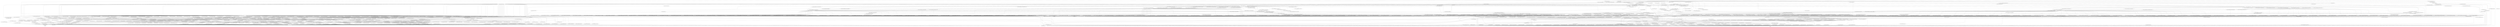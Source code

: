 digraph {
	compound = "true"
	newrank = "true"
	subgraph "root" {
		"[root] data.aws_availability_zones.available (expand)" [label = "data.aws_availability_zones.available", shape = "box"]
		"[root] module.eks.aws_cloudwatch_log_group.this (expand)" [label = "module.eks.aws_cloudwatch_log_group.this", shape = "box"]
		"[root] module.eks.aws_ec2_tag.cluster_primary_security_group (expand)" [label = "module.eks.aws_ec2_tag.cluster_primary_security_group", shape = "box"]
		"[root] module.eks.aws_eks_addon.this (expand)" [label = "module.eks.aws_eks_addon.this", shape = "box"]
		"[root] module.eks.aws_eks_cluster.this (expand)" [label = "module.eks.aws_eks_cluster.this", shape = "box"]
		"[root] module.eks.aws_eks_identity_provider_config.this (expand)" [label = "module.eks.aws_eks_identity_provider_config.this", shape = "box"]
		"[root] module.eks.aws_iam_openid_connect_provider.oidc_provider (expand)" [label = "module.eks.aws_iam_openid_connect_provider.oidc_provider", shape = "box"]
		"[root] module.eks.aws_iam_policy.cluster_encryption (expand)" [label = "module.eks.aws_iam_policy.cluster_encryption", shape = "box"]
		"[root] module.eks.aws_iam_policy.cni_ipv6_policy (expand)" [label = "module.eks.aws_iam_policy.cni_ipv6_policy", shape = "box"]
		"[root] module.eks.aws_iam_role.this (expand)" [label = "module.eks.aws_iam_role.this", shape = "box"]
		"[root] module.eks.aws_iam_role_policy_attachment.additional (expand)" [label = "module.eks.aws_iam_role_policy_attachment.additional", shape = "box"]
		"[root] module.eks.aws_iam_role_policy_attachment.cluster_encryption (expand)" [label = "module.eks.aws_iam_role_policy_attachment.cluster_encryption", shape = "box"]
		"[root] module.eks.aws_iam_role_policy_attachment.this (expand)" [label = "module.eks.aws_iam_role_policy_attachment.this", shape = "box"]
		"[root] module.eks.aws_security_group.cluster (expand)" [label = "module.eks.aws_security_group.cluster", shape = "box"]
		"[root] module.eks.aws_security_group.node (expand)" [label = "module.eks.aws_security_group.node", shape = "box"]
		"[root] module.eks.aws_security_group_rule.cluster (expand)" [label = "module.eks.aws_security_group_rule.cluster", shape = "box"]
		"[root] module.eks.aws_security_group_rule.node (expand)" [label = "module.eks.aws_security_group_rule.node", shape = "box"]
		"[root] module.eks.data.aws_caller_identity.current (expand)" [label = "module.eks.data.aws_caller_identity.current", shape = "box"]
		"[root] module.eks.data.aws_eks_addon_version.this (expand)" [label = "module.eks.data.aws_eks_addon_version.this", shape = "box"]
		"[root] module.eks.data.aws_iam_policy_document.assume_role_policy (expand)" [label = "module.eks.data.aws_iam_policy_document.assume_role_policy", shape = "box"]
		"[root] module.eks.data.aws_iam_policy_document.cni_ipv6_policy (expand)" [label = "module.eks.data.aws_iam_policy_document.cni_ipv6_policy", shape = "box"]
		"[root] module.eks.data.aws_partition.current (expand)" [label = "module.eks.data.aws_partition.current", shape = "box"]
		"[root] module.eks.data.tls_certificate.this (expand)" [label = "module.eks.data.tls_certificate.this", shape = "box"]
		"[root] module.eks.kubernetes_config_map.aws_auth (expand)" [label = "module.eks.kubernetes_config_map.aws_auth", shape = "box"]
		"[root] module.eks.kubernetes_config_map_v1_data.aws_auth (expand)" [label = "module.eks.kubernetes_config_map_v1_data.aws_auth", shape = "box"]
		"[root] module.eks.module.eks_managed_node_group.aws_eks_node_group.this (expand)" [label = "module.eks.module.eks_managed_node_group.aws_eks_node_group.this", shape = "box"]
		"[root] module.eks.module.eks_managed_node_group.aws_iam_role.this (expand)" [label = "module.eks.module.eks_managed_node_group.aws_iam_role.this", shape = "box"]
		"[root] module.eks.module.eks_managed_node_group.aws_iam_role_policy_attachment.additional (expand)" [label = "module.eks.module.eks_managed_node_group.aws_iam_role_policy_attachment.additional", shape = "box"]
		"[root] module.eks.module.eks_managed_node_group.aws_iam_role_policy_attachment.this (expand)" [label = "module.eks.module.eks_managed_node_group.aws_iam_role_policy_attachment.this", shape = "box"]
		"[root] module.eks.module.eks_managed_node_group.aws_launch_template.this (expand)" [label = "module.eks.module.eks_managed_node_group.aws_launch_template.this", shape = "box"]
		"[root] module.eks.module.eks_managed_node_group.data.aws_caller_identity.current (expand)" [label = "module.eks.module.eks_managed_node_group.data.aws_caller_identity.current", shape = "box"]
		"[root] module.eks.module.eks_managed_node_group.data.aws_iam_policy_document.assume_role_policy (expand)" [label = "module.eks.module.eks_managed_node_group.data.aws_iam_policy_document.assume_role_policy", shape = "box"]
		"[root] module.eks.module.eks_managed_node_group.data.aws_partition.current (expand)" [label = "module.eks.module.eks_managed_node_group.data.aws_partition.current", shape = "box"]
		"[root] module.eks.module.eks_managed_node_group.module.user_data.data.cloudinit_config.linux_eks_managed_node_group (expand)" [label = "module.eks.module.eks_managed_node_group.module.user_data.data.cloudinit_config.linux_eks_managed_node_group", shape = "box"]
		"[root] module.eks.module.fargate_profile.aws_eks_fargate_profile.this (expand)" [label = "module.eks.module.fargate_profile.aws_eks_fargate_profile.this", shape = "box"]
		"[root] module.eks.module.fargate_profile.aws_iam_role.this (expand)" [label = "module.eks.module.fargate_profile.aws_iam_role.this", shape = "box"]
		"[root] module.eks.module.fargate_profile.aws_iam_role_policy_attachment.additional (expand)" [label = "module.eks.module.fargate_profile.aws_iam_role_policy_attachment.additional", shape = "box"]
		"[root] module.eks.module.fargate_profile.aws_iam_role_policy_attachment.this (expand)" [label = "module.eks.module.fargate_profile.aws_iam_role_policy_attachment.this", shape = "box"]
		"[root] module.eks.module.fargate_profile.data.aws_caller_identity.current (expand)" [label = "module.eks.module.fargate_profile.data.aws_caller_identity.current", shape = "box"]
		"[root] module.eks.module.fargate_profile.data.aws_iam_policy_document.assume_role_policy (expand)" [label = "module.eks.module.fargate_profile.data.aws_iam_policy_document.assume_role_policy", shape = "box"]
		"[root] module.eks.module.fargate_profile.data.aws_partition.current (expand)" [label = "module.eks.module.fargate_profile.data.aws_partition.current", shape = "box"]
		"[root] module.eks.module.kms.aws_kms_alias.this (expand)" [label = "module.eks.module.kms.aws_kms_alias.this", shape = "box"]
		"[root] module.eks.module.kms.aws_kms_external_key.this (expand)" [label = "module.eks.module.kms.aws_kms_external_key.this", shape = "box"]
		"[root] module.eks.module.kms.aws_kms_grant.this (expand)" [label = "module.eks.module.kms.aws_kms_grant.this", shape = "box"]
		"[root] module.eks.module.kms.aws_kms_key.this (expand)" [label = "module.eks.module.kms.aws_kms_key.this", shape = "box"]
		"[root] module.eks.module.kms.data.aws_caller_identity.current (expand)" [label = "module.eks.module.kms.data.aws_caller_identity.current", shape = "box"]
		"[root] module.eks.module.kms.data.aws_iam_policy_document.this (expand)" [label = "module.eks.module.kms.data.aws_iam_policy_document.this", shape = "box"]
		"[root] module.eks.module.kms.data.aws_partition.current (expand)" [label = "module.eks.module.kms.data.aws_partition.current", shape = "box"]
		"[root] module.eks.module.self_managed_node_group.aws_autoscaling_group.this (expand)" [label = "module.eks.module.self_managed_node_group.aws_autoscaling_group.this", shape = "box"]
		"[root] module.eks.module.self_managed_node_group.aws_autoscaling_schedule.this (expand)" [label = "module.eks.module.self_managed_node_group.aws_autoscaling_schedule.this", shape = "box"]
		"[root] module.eks.module.self_managed_node_group.aws_iam_instance_profile.this (expand)" [label = "module.eks.module.self_managed_node_group.aws_iam_instance_profile.this", shape = "box"]
		"[root] module.eks.module.self_managed_node_group.aws_iam_role.this (expand)" [label = "module.eks.module.self_managed_node_group.aws_iam_role.this", shape = "box"]
		"[root] module.eks.module.self_managed_node_group.aws_iam_role_policy_attachment.additional (expand)" [label = "module.eks.module.self_managed_node_group.aws_iam_role_policy_attachment.additional", shape = "box"]
		"[root] module.eks.module.self_managed_node_group.aws_iam_role_policy_attachment.this (expand)" [label = "module.eks.module.self_managed_node_group.aws_iam_role_policy_attachment.this", shape = "box"]
		"[root] module.eks.module.self_managed_node_group.aws_launch_template.this (expand)" [label = "module.eks.module.self_managed_node_group.aws_launch_template.this", shape = "box"]
		"[root] module.eks.module.self_managed_node_group.data.aws_ami.eks_default (expand)" [label = "module.eks.module.self_managed_node_group.data.aws_ami.eks_default", shape = "box"]
		"[root] module.eks.module.self_managed_node_group.data.aws_caller_identity.current (expand)" [label = "module.eks.module.self_managed_node_group.data.aws_caller_identity.current", shape = "box"]
		"[root] module.eks.module.self_managed_node_group.data.aws_iam_policy_document.assume_role_policy (expand)" [label = "module.eks.module.self_managed_node_group.data.aws_iam_policy_document.assume_role_policy", shape = "box"]
		"[root] module.eks.module.self_managed_node_group.data.aws_partition.current (expand)" [label = "module.eks.module.self_managed_node_group.data.aws_partition.current", shape = "box"]
		"[root] module.eks.module.self_managed_node_group.module.user_data.data.cloudinit_config.linux_eks_managed_node_group (expand)" [label = "module.eks.module.self_managed_node_group.module.user_data.data.cloudinit_config.linux_eks_managed_node_group", shape = "box"]
		"[root] module.vpc.aws_cloudwatch_log_group.flow_log (expand)" [label = "module.vpc.aws_cloudwatch_log_group.flow_log", shape = "box"]
		"[root] module.vpc.aws_customer_gateway.this (expand)" [label = "module.vpc.aws_customer_gateway.this", shape = "box"]
		"[root] module.vpc.aws_db_subnet_group.database (expand)" [label = "module.vpc.aws_db_subnet_group.database", shape = "box"]
		"[root] module.vpc.aws_default_network_acl.this (expand)" [label = "module.vpc.aws_default_network_acl.this", shape = "box"]
		"[root] module.vpc.aws_default_route_table.default (expand)" [label = "module.vpc.aws_default_route_table.default", shape = "box"]
		"[root] module.vpc.aws_default_security_group.this (expand)" [label = "module.vpc.aws_default_security_group.this", shape = "box"]
		"[root] module.vpc.aws_default_vpc.this (expand)" [label = "module.vpc.aws_default_vpc.this", shape = "box"]
		"[root] module.vpc.aws_egress_only_internet_gateway.this (expand)" [label = "module.vpc.aws_egress_only_internet_gateway.this", shape = "box"]
		"[root] module.vpc.aws_eip.nat (expand)" [label = "module.vpc.aws_eip.nat", shape = "box"]
		"[root] module.vpc.aws_elasticache_subnet_group.elasticache (expand)" [label = "module.vpc.aws_elasticache_subnet_group.elasticache", shape = "box"]
		"[root] module.vpc.aws_flow_log.this (expand)" [label = "module.vpc.aws_flow_log.this", shape = "box"]
		"[root] module.vpc.aws_iam_policy.vpc_flow_log_cloudwatch (expand)" [label = "module.vpc.aws_iam_policy.vpc_flow_log_cloudwatch", shape = "box"]
		"[root] module.vpc.aws_iam_role.vpc_flow_log_cloudwatch (expand)" [label = "module.vpc.aws_iam_role.vpc_flow_log_cloudwatch", shape = "box"]
		"[root] module.vpc.aws_iam_role_policy_attachment.vpc_flow_log_cloudwatch (expand)" [label = "module.vpc.aws_iam_role_policy_attachment.vpc_flow_log_cloudwatch", shape = "box"]
		"[root] module.vpc.aws_internet_gateway.this (expand)" [label = "module.vpc.aws_internet_gateway.this", shape = "box"]
		"[root] module.vpc.aws_nat_gateway.this (expand)" [label = "module.vpc.aws_nat_gateway.this", shape = "box"]
		"[root] module.vpc.aws_network_acl.database (expand)" [label = "module.vpc.aws_network_acl.database", shape = "box"]
		"[root] module.vpc.aws_network_acl.elasticache (expand)" [label = "module.vpc.aws_network_acl.elasticache", shape = "box"]
		"[root] module.vpc.aws_network_acl.intra (expand)" [label = "module.vpc.aws_network_acl.intra", shape = "box"]
		"[root] module.vpc.aws_network_acl.outpost (expand)" [label = "module.vpc.aws_network_acl.outpost", shape = "box"]
		"[root] module.vpc.aws_network_acl.private (expand)" [label = "module.vpc.aws_network_acl.private", shape = "box"]
		"[root] module.vpc.aws_network_acl.public (expand)" [label = "module.vpc.aws_network_acl.public", shape = "box"]
		"[root] module.vpc.aws_network_acl.redshift (expand)" [label = "module.vpc.aws_network_acl.redshift", shape = "box"]
		"[root] module.vpc.aws_network_acl_rule.database_inbound (expand)" [label = "module.vpc.aws_network_acl_rule.database_inbound", shape = "box"]
		"[root] module.vpc.aws_network_acl_rule.database_outbound (expand)" [label = "module.vpc.aws_network_acl_rule.database_outbound", shape = "box"]
		"[root] module.vpc.aws_network_acl_rule.elasticache_inbound (expand)" [label = "module.vpc.aws_network_acl_rule.elasticache_inbound", shape = "box"]
		"[root] module.vpc.aws_network_acl_rule.elasticache_outbound (expand)" [label = "module.vpc.aws_network_acl_rule.elasticache_outbound", shape = "box"]
		"[root] module.vpc.aws_network_acl_rule.intra_inbound (expand)" [label = "module.vpc.aws_network_acl_rule.intra_inbound", shape = "box"]
		"[root] module.vpc.aws_network_acl_rule.intra_outbound (expand)" [label = "module.vpc.aws_network_acl_rule.intra_outbound", shape = "box"]
		"[root] module.vpc.aws_network_acl_rule.outpost_inbound (expand)" [label = "module.vpc.aws_network_acl_rule.outpost_inbound", shape = "box"]
		"[root] module.vpc.aws_network_acl_rule.outpost_outbound (expand)" [label = "module.vpc.aws_network_acl_rule.outpost_outbound", shape = "box"]
		"[root] module.vpc.aws_network_acl_rule.private_inbound (expand)" [label = "module.vpc.aws_network_acl_rule.private_inbound", shape = "box"]
		"[root] module.vpc.aws_network_acl_rule.private_outbound (expand)" [label = "module.vpc.aws_network_acl_rule.private_outbound", shape = "box"]
		"[root] module.vpc.aws_network_acl_rule.public_inbound (expand)" [label = "module.vpc.aws_network_acl_rule.public_inbound", shape = "box"]
		"[root] module.vpc.aws_network_acl_rule.public_outbound (expand)" [label = "module.vpc.aws_network_acl_rule.public_outbound", shape = "box"]
		"[root] module.vpc.aws_network_acl_rule.redshift_inbound (expand)" [label = "module.vpc.aws_network_acl_rule.redshift_inbound", shape = "box"]
		"[root] module.vpc.aws_network_acl_rule.redshift_outbound (expand)" [label = "module.vpc.aws_network_acl_rule.redshift_outbound", shape = "box"]
		"[root] module.vpc.aws_redshift_subnet_group.redshift (expand)" [label = "module.vpc.aws_redshift_subnet_group.redshift", shape = "box"]
		"[root] module.vpc.aws_route.database_internet_gateway (expand)" [label = "module.vpc.aws_route.database_internet_gateway", shape = "box"]
		"[root] module.vpc.aws_route.database_ipv6_egress (expand)" [label = "module.vpc.aws_route.database_ipv6_egress", shape = "box"]
		"[root] module.vpc.aws_route.database_nat_gateway (expand)" [label = "module.vpc.aws_route.database_nat_gateway", shape = "box"]
		"[root] module.vpc.aws_route.private_ipv6_egress (expand)" [label = "module.vpc.aws_route.private_ipv6_egress", shape = "box"]
		"[root] module.vpc.aws_route.private_nat_gateway (expand)" [label = "module.vpc.aws_route.private_nat_gateway", shape = "box"]
		"[root] module.vpc.aws_route.public_internet_gateway (expand)" [label = "module.vpc.aws_route.public_internet_gateway", shape = "box"]
		"[root] module.vpc.aws_route.public_internet_gateway_ipv6 (expand)" [label = "module.vpc.aws_route.public_internet_gateway_ipv6", shape = "box"]
		"[root] module.vpc.aws_route_table.database (expand)" [label = "module.vpc.aws_route_table.database", shape = "box"]
		"[root] module.vpc.aws_route_table.elasticache (expand)" [label = "module.vpc.aws_route_table.elasticache", shape = "box"]
		"[root] module.vpc.aws_route_table.intra (expand)" [label = "module.vpc.aws_route_table.intra", shape = "box"]
		"[root] module.vpc.aws_route_table.private (expand)" [label = "module.vpc.aws_route_table.private", shape = "box"]
		"[root] module.vpc.aws_route_table.public (expand)" [label = "module.vpc.aws_route_table.public", shape = "box"]
		"[root] module.vpc.aws_route_table.redshift (expand)" [label = "module.vpc.aws_route_table.redshift", shape = "box"]
		"[root] module.vpc.aws_route_table_association.database (expand)" [label = "module.vpc.aws_route_table_association.database", shape = "box"]
		"[root] module.vpc.aws_route_table_association.elasticache (expand)" [label = "module.vpc.aws_route_table_association.elasticache", shape = "box"]
		"[root] module.vpc.aws_route_table_association.intra (expand)" [label = "module.vpc.aws_route_table_association.intra", shape = "box"]
		"[root] module.vpc.aws_route_table_association.outpost (expand)" [label = "module.vpc.aws_route_table_association.outpost", shape = "box"]
		"[root] module.vpc.aws_route_table_association.private (expand)" [label = "module.vpc.aws_route_table_association.private", shape = "box"]
		"[root] module.vpc.aws_route_table_association.public (expand)" [label = "module.vpc.aws_route_table_association.public", shape = "box"]
		"[root] module.vpc.aws_route_table_association.redshift (expand)" [label = "module.vpc.aws_route_table_association.redshift", shape = "box"]
		"[root] module.vpc.aws_route_table_association.redshift_public (expand)" [label = "module.vpc.aws_route_table_association.redshift_public", shape = "box"]
		"[root] module.vpc.aws_subnet.database (expand)" [label = "module.vpc.aws_subnet.database", shape = "box"]
		"[root] module.vpc.aws_subnet.elasticache (expand)" [label = "module.vpc.aws_subnet.elasticache", shape = "box"]
		"[root] module.vpc.aws_subnet.intra (expand)" [label = "module.vpc.aws_subnet.intra", shape = "box"]
		"[root] module.vpc.aws_subnet.outpost (expand)" [label = "module.vpc.aws_subnet.outpost", shape = "box"]
		"[root] module.vpc.aws_subnet.private (expand)" [label = "module.vpc.aws_subnet.private", shape = "box"]
		"[root] module.vpc.aws_subnet.public (expand)" [label = "module.vpc.aws_subnet.public", shape = "box"]
		"[root] module.vpc.aws_subnet.redshift (expand)" [label = "module.vpc.aws_subnet.redshift", shape = "box"]
		"[root] module.vpc.aws_vpc.this (expand)" [label = "module.vpc.aws_vpc.this", shape = "box"]
		"[root] module.vpc.aws_vpc_dhcp_options.this (expand)" [label = "module.vpc.aws_vpc_dhcp_options.this", shape = "box"]
		"[root] module.vpc.aws_vpc_dhcp_options_association.this (expand)" [label = "module.vpc.aws_vpc_dhcp_options_association.this", shape = "box"]
		"[root] module.vpc.aws_vpc_ipv4_cidr_block_association.this (expand)" [label = "module.vpc.aws_vpc_ipv4_cidr_block_association.this", shape = "box"]
		"[root] module.vpc.aws_vpn_gateway.this (expand)" [label = "module.vpc.aws_vpn_gateway.this", shape = "box"]
		"[root] module.vpc.aws_vpn_gateway_attachment.this (expand)" [label = "module.vpc.aws_vpn_gateway_attachment.this", shape = "box"]
		"[root] module.vpc.aws_vpn_gateway_route_propagation.intra (expand)" [label = "module.vpc.aws_vpn_gateway_route_propagation.intra", shape = "box"]
		"[root] module.vpc.aws_vpn_gateway_route_propagation.private (expand)" [label = "module.vpc.aws_vpn_gateway_route_propagation.private", shape = "box"]
		"[root] module.vpc.aws_vpn_gateway_route_propagation.public (expand)" [label = "module.vpc.aws_vpn_gateway_route_propagation.public", shape = "box"]
		"[root] module.vpc.data.aws_iam_policy_document.flow_log_cloudwatch_assume_role (expand)" [label = "module.vpc.data.aws_iam_policy_document.flow_log_cloudwatch_assume_role", shape = "box"]
		"[root] module.vpc.data.aws_iam_policy_document.vpc_flow_log_cloudwatch (expand)" [label = "module.vpc.data.aws_iam_policy_document.vpc_flow_log_cloudwatch", shape = "box"]
		"[root] provider[\"registry.terraform.io/hashicorp/aws\"]" [label = "provider[\"registry.terraform.io/hashicorp/aws\"]", shape = "diamond"]
		"[root] provider[\"registry.terraform.io/hashicorp/cloudinit\"]" [label = "provider[\"registry.terraform.io/hashicorp/cloudinit\"]", shape = "diamond"]
		"[root] provider[\"registry.terraform.io/hashicorp/kubernetes\"]" [label = "provider[\"registry.terraform.io/hashicorp/kubernetes\"]", shape = "diamond"]
		"[root] provider[\"registry.terraform.io/hashicorp/tls\"]" [label = "provider[\"registry.terraform.io/hashicorp/tls\"]", shape = "diamond"]
		"[root] var.clusterName" [label = "var.clusterName", shape = "note"]
		"[root] var.region" [label = "var.region", shape = "note"]
		"[root] data.aws_availability_zones.available (expand)" -> "[root] provider[\"registry.terraform.io/hashicorp/aws\"]"
		"[root] local.cluster_name (expand)" -> "[root] var.clusterName"
		"[root] module.eks (close)" -> "[root] module.eks.aws_ec2_tag.cluster_primary_security_group (expand)"
		"[root] module.eks (close)" -> "[root] module.eks.aws_iam_policy.cni_ipv6_policy (expand)"
		"[root] module.eks (close)" -> "[root] module.eks.aws_iam_role_policy_attachment.additional (expand)"
		"[root] module.eks (close)" -> "[root] module.eks.aws_iam_role_policy_attachment.cluster_encryption (expand)"
		"[root] module.eks (close)" -> "[root] module.eks.kubernetes_config_map_v1_data.aws_auth (expand)"
		"[root] module.eks (close)" -> "[root] module.eks.module.kms (close)"
		"[root] module.eks (close)" -> "[root] module.eks.output.aws_auth_configmap_yaml (expand)"
		"[root] module.eks (close)" -> "[root] module.eks.output.cloudwatch_log_group_arn (expand)"
		"[root] module.eks (close)" -> "[root] module.eks.output.cloudwatch_log_group_name (expand)"
		"[root] module.eks (close)" -> "[root] module.eks.output.cluster_addons (expand)"
		"[root] module.eks (close)" -> "[root] module.eks.output.cluster_arn (expand)"
		"[root] module.eks (close)" -> "[root] module.eks.output.cluster_iam_role_arn (expand)"
		"[root] module.eks (close)" -> "[root] module.eks.output.cluster_iam_role_name (expand)"
		"[root] module.eks (close)" -> "[root] module.eks.output.cluster_iam_role_unique_id (expand)"
		"[root] module.eks (close)" -> "[root] module.eks.output.cluster_id (expand)"
		"[root] module.eks (close)" -> "[root] module.eks.output.cluster_identity_providers (expand)"
		"[root] module.eks (close)" -> "[root] module.eks.output.cluster_name (expand)"
		"[root] module.eks (close)" -> "[root] module.eks.output.cluster_oidc_issuer_url (expand)"
		"[root] module.eks (close)" -> "[root] module.eks.output.cluster_platform_version (expand)"
		"[root] module.eks (close)" -> "[root] module.eks.output.cluster_primary_security_group_id (expand)"
		"[root] module.eks (close)" -> "[root] module.eks.output.cluster_security_group_arn (expand)"
		"[root] module.eks (close)" -> "[root] module.eks.output.cluster_security_group_id (expand)"
		"[root] module.eks (close)" -> "[root] module.eks.output.cluster_status (expand)"
		"[root] module.eks (close)" -> "[root] module.eks.output.cluster_tls_certificate_sha1_fingerprint (expand)"
		"[root] module.eks (close)" -> "[root] module.eks.output.cluster_version (expand)"
		"[root] module.eks (close)" -> "[root] module.eks.output.eks_managed_node_groups (expand)"
		"[root] module.eks (close)" -> "[root] module.eks.output.eks_managed_node_groups_autoscaling_group_names (expand)"
		"[root] module.eks (close)" -> "[root] module.eks.output.fargate_profiles (expand)"
		"[root] module.eks (close)" -> "[root] module.eks.output.kms_key_arn (expand)"
		"[root] module.eks (close)" -> "[root] module.eks.output.kms_key_id (expand)"
		"[root] module.eks (close)" -> "[root] module.eks.output.kms_key_policy (expand)"
		"[root] module.eks (close)" -> "[root] module.eks.output.node_security_group_arn (expand)"
		"[root] module.eks (close)" -> "[root] module.eks.output.node_security_group_id (expand)"
		"[root] module.eks (close)" -> "[root] module.eks.output.oidc_provider (expand)"
		"[root] module.eks (close)" -> "[root] module.eks.output.oidc_provider_arn (expand)"
		"[root] module.eks (close)" -> "[root] module.eks.output.self_managed_node_groups (expand)"
		"[root] module.eks (close)" -> "[root] module.eks.output.self_managed_node_groups_autoscaling_group_names (expand)"
		"[root] module.eks.aws_cloudwatch_log_group.this (expand)" -> "[root] module.eks.local.create (expand)"
		"[root] module.eks.aws_cloudwatch_log_group.this (expand)" -> "[root] module.eks.var.cloudwatch_log_group_kms_key_id (expand)"
		"[root] module.eks.aws_cloudwatch_log_group.this (expand)" -> "[root] module.eks.var.cloudwatch_log_group_retention_in_days (expand)"
		"[root] module.eks.aws_cloudwatch_log_group.this (expand)" -> "[root] module.eks.var.cluster_name (expand)"
		"[root] module.eks.aws_cloudwatch_log_group.this (expand)" -> "[root] module.eks.var.create_cloudwatch_log_group (expand)"
		"[root] module.eks.aws_cloudwatch_log_group.this (expand)" -> "[root] module.eks.var.tags (expand)"
		"[root] module.eks.aws_cloudwatch_log_group.this (expand)" -> "[root] provider[\"registry.terraform.io/hashicorp/aws\"]"
		"[root] module.eks.aws_ec2_tag.cluster_primary_security_group (expand)" -> "[root] module.eks.aws_eks_cluster.this (expand)"
		"[root] module.eks.aws_ec2_tag.cluster_primary_security_group (expand)" -> "[root] module.eks.var.create_cluster_primary_security_group_tags (expand)"
		"[root] module.eks.aws_eks_addon.this (expand)" -> "[root] module.eks.data.aws_eks_addon_version.this (expand)"
		"[root] module.eks.aws_eks_addon.this (expand)" -> "[root] module.eks.module.eks_managed_node_group (close)"
		"[root] module.eks.aws_eks_addon.this (expand)" -> "[root] module.eks.module.fargate_profile (close)"
		"[root] module.eks.aws_eks_addon.this (expand)" -> "[root] module.eks.module.self_managed_node_group (close)"
		"[root] module.eks.aws_eks_addon.this (expand)" -> "[root] module.eks.var.cluster_addons_timeouts (expand)"
		"[root] module.eks.aws_eks_cluster.this (expand)" -> "[root] module.eks.aws_cloudwatch_log_group.this (expand)"
		"[root] module.eks.aws_eks_cluster.this (expand)" -> "[root] module.eks.aws_iam_role_policy_attachment.this (expand)"
		"[root] module.eks.aws_eks_cluster.this (expand)" -> "[root] module.eks.aws_security_group_rule.cluster (expand)"
		"[root] module.eks.aws_eks_cluster.this (expand)" -> "[root] module.eks.aws_security_group_rule.node (expand)"
		"[root] module.eks.aws_eks_cluster.this (expand)" -> "[root] module.eks.module.kms.output.key_arn (expand)"
		"[root] module.eks.aws_eks_cluster.this (expand)" -> "[root] module.eks.var.cluster_additional_security_group_ids (expand)"
		"[root] module.eks.aws_eks_cluster.this (expand)" -> "[root] module.eks.var.cluster_enabled_log_types (expand)"
		"[root] module.eks.aws_eks_cluster.this (expand)" -> "[root] module.eks.var.cluster_endpoint_private_access (expand)"
		"[root] module.eks.aws_eks_cluster.this (expand)" -> "[root] module.eks.var.cluster_endpoint_public_access (expand)"
		"[root] module.eks.aws_eks_cluster.this (expand)" -> "[root] module.eks.var.cluster_endpoint_public_access_cidrs (expand)"
		"[root] module.eks.aws_eks_cluster.this (expand)" -> "[root] module.eks.var.cluster_service_ipv4_cidr (expand)"
		"[root] module.eks.aws_eks_cluster.this (expand)" -> "[root] module.eks.var.cluster_service_ipv6_cidr (expand)"
		"[root] module.eks.aws_eks_cluster.this (expand)" -> "[root] module.eks.var.cluster_tags (expand)"
		"[root] module.eks.aws_eks_cluster.this (expand)" -> "[root] module.eks.var.cluster_timeouts (expand)"
		"[root] module.eks.aws_eks_cluster.this (expand)" -> "[root] module.eks.var.cluster_version (expand)"
		"[root] module.eks.aws_eks_cluster.this (expand)" -> "[root] module.eks.var.control_plane_subnet_ids (expand)"
		"[root] module.eks.aws_eks_cluster.this (expand)" -> "[root] module.eks.var.subnet_ids (expand)"
		"[root] module.eks.aws_eks_identity_provider_config.this (expand)" -> "[root] module.eks.aws_eks_cluster.this (expand)"
		"[root] module.eks.aws_eks_identity_provider_config.this (expand)" -> "[root] module.eks.var.cluster_identity_providers (expand)"
		"[root] module.eks.aws_iam_openid_connect_provider.oidc_provider (expand)" -> "[root] module.eks.data.tls_certificate.this (expand)"
		"[root] module.eks.aws_iam_openid_connect_provider.oidc_provider (expand)" -> "[root] module.eks.var.custom_oidc_thumbprints (expand)"
		"[root] module.eks.aws_iam_openid_connect_provider.oidc_provider (expand)" -> "[root] module.eks.var.openid_connect_audiences (expand)"
		"[root] module.eks.aws_iam_policy.cluster_encryption (expand)" -> "[root] module.eks.local.cluster_encryption_policy_name (expand)"
		"[root] module.eks.aws_iam_policy.cluster_encryption (expand)" -> "[root] module.eks.module.kms.output.key_arn (expand)"
		"[root] module.eks.aws_iam_policy.cluster_encryption (expand)" -> "[root] module.eks.var.attach_cluster_encryption_policy (expand)"
		"[root] module.eks.aws_iam_policy.cluster_encryption (expand)" -> "[root] module.eks.var.cluster_encryption_policy_description (expand)"
		"[root] module.eks.aws_iam_policy.cluster_encryption (expand)" -> "[root] module.eks.var.cluster_encryption_policy_path (expand)"
		"[root] module.eks.aws_iam_policy.cluster_encryption (expand)" -> "[root] module.eks.var.cluster_encryption_policy_tags (expand)"
		"[root] module.eks.aws_iam_policy.cluster_encryption (expand)" -> "[root] module.eks.var.cluster_encryption_policy_use_name_prefix (expand)"
		"[root] module.eks.aws_iam_policy.cni_ipv6_policy (expand)" -> "[root] module.eks.data.aws_iam_policy_document.cni_ipv6_policy (expand)"
		"[root] module.eks.aws_iam_policy.cni_ipv6_policy (expand)" -> "[root] module.eks.var.tags (expand)"
		"[root] module.eks.aws_iam_role.this (expand)" -> "[root] module.eks.data.aws_iam_policy_document.assume_role_policy (expand)"
		"[root] module.eks.aws_iam_role.this (expand)" -> "[root] module.eks.local.create_iam_role (expand)"
		"[root] module.eks.aws_iam_role.this (expand)" -> "[root] module.eks.local.iam_role_name (expand)"
		"[root] module.eks.aws_iam_role.this (expand)" -> "[root] module.eks.var.create_cloudwatch_log_group (expand)"
		"[root] module.eks.aws_iam_role.this (expand)" -> "[root] module.eks.var.iam_role_description (expand)"
		"[root] module.eks.aws_iam_role.this (expand)" -> "[root] module.eks.var.iam_role_path (expand)"
		"[root] module.eks.aws_iam_role.this (expand)" -> "[root] module.eks.var.iam_role_permissions_boundary (expand)"
		"[root] module.eks.aws_iam_role.this (expand)" -> "[root] module.eks.var.iam_role_tags (expand)"
		"[root] module.eks.aws_iam_role.this (expand)" -> "[root] module.eks.var.iam_role_use_name_prefix (expand)"
		"[root] module.eks.aws_iam_role.this (expand)" -> "[root] module.eks.var.prefix_separator (expand)"
		"[root] module.eks.aws_iam_role.this (expand)" -> "[root] module.eks.var.tags (expand)"
		"[root] module.eks.aws_iam_role_policy_attachment.additional (expand)" -> "[root] module.eks.aws_iam_role.this (expand)"
		"[root] module.eks.aws_iam_role_policy_attachment.additional (expand)" -> "[root] module.eks.var.iam_role_additional_policies (expand)"
		"[root] module.eks.aws_iam_role_policy_attachment.cluster_encryption (expand)" -> "[root] module.eks.aws_iam_policy.cluster_encryption (expand)"
		"[root] module.eks.aws_iam_role_policy_attachment.this (expand)" -> "[root] module.eks.aws_iam_role.this (expand)"
		"[root] module.eks.aws_iam_role_policy_attachment.this (expand)" -> "[root] module.eks.local.iam_role_policy_prefix (expand)"
		"[root] module.eks.aws_security_group.cluster (expand)" -> "[root] module.eks.local.cluster_sg_name (expand)"
		"[root] module.eks.aws_security_group.cluster (expand)" -> "[root] module.eks.local.create_cluster_sg (expand)"
		"[root] module.eks.aws_security_group.cluster (expand)" -> "[root] module.eks.var.cluster_security_group_description (expand)"
		"[root] module.eks.aws_security_group.cluster (expand)" -> "[root] module.eks.var.cluster_security_group_tags (expand)"
		"[root] module.eks.aws_security_group.cluster (expand)" -> "[root] module.eks.var.cluster_security_group_use_name_prefix (expand)"
		"[root] module.eks.aws_security_group.cluster (expand)" -> "[root] module.eks.var.prefix_separator (expand)"
		"[root] module.eks.aws_security_group.cluster (expand)" -> "[root] module.eks.var.tags (expand)"
		"[root] module.eks.aws_security_group.cluster (expand)" -> "[root] module.eks.var.vpc_id (expand)"
		"[root] module.eks.aws_security_group.node (expand)" -> "[root] module.eks.local.create_node_sg (expand)"
		"[root] module.eks.aws_security_group.node (expand)" -> "[root] module.eks.local.node_sg_name (expand)"
		"[root] module.eks.aws_security_group.node (expand)" -> "[root] module.eks.var.node_security_group_description (expand)"
		"[root] module.eks.aws_security_group.node (expand)" -> "[root] module.eks.var.node_security_group_tags (expand)"
		"[root] module.eks.aws_security_group.node (expand)" -> "[root] module.eks.var.node_security_group_use_name_prefix (expand)"
		"[root] module.eks.aws_security_group.node (expand)" -> "[root] module.eks.var.prefix_separator (expand)"
		"[root] module.eks.aws_security_group.node (expand)" -> "[root] module.eks.var.tags (expand)"
		"[root] module.eks.aws_security_group.node (expand)" -> "[root] module.eks.var.vpc_id (expand)"
		"[root] module.eks.aws_security_group_rule.cluster (expand)" -> "[root] module.eks.aws_security_group.cluster (expand)"
		"[root] module.eks.aws_security_group_rule.cluster (expand)" -> "[root] module.eks.local.cluster_security_group_rules (expand)"
		"[root] module.eks.aws_security_group_rule.cluster (expand)" -> "[root] module.eks.local.node_security_group_id (expand)"
		"[root] module.eks.aws_security_group_rule.cluster (expand)" -> "[root] module.eks.var.cluster_security_group_additional_rules (expand)"
		"[root] module.eks.aws_security_group_rule.node (expand)" -> "[root] module.eks.aws_security_group.node (expand)"
		"[root] module.eks.aws_security_group_rule.node (expand)" -> "[root] module.eks.local.cluster_security_group_id (expand)"
		"[root] module.eks.aws_security_group_rule.node (expand)" -> "[root] module.eks.local.node_secuirty_group_recommended_rules (expand)"
		"[root] module.eks.aws_security_group_rule.node (expand)" -> "[root] module.eks.local.node_security_group_rules (expand)"
		"[root] module.eks.aws_security_group_rule.node (expand)" -> "[root] module.eks.var.node_security_group_additional_rules (expand)"
		"[root] module.eks.data.aws_caller_identity.current (expand)" -> "[root] module.eks (expand)"
		"[root] module.eks.data.aws_caller_identity.current (expand)" -> "[root] provider[\"registry.terraform.io/hashicorp/aws\"]"
		"[root] module.eks.data.aws_eks_addon_version.this (expand)" -> "[root] module.eks.aws_eks_cluster.this (expand)"
		"[root] module.eks.data.aws_eks_addon_version.this (expand)" -> "[root] module.eks.var.cluster_addons (expand)"
		"[root] module.eks.data.aws_iam_policy_document.assume_role_policy (expand)" -> "[root] module.eks.local.create (expand)"
		"[root] module.eks.data.aws_iam_policy_document.assume_role_policy (expand)" -> "[root] module.eks.local.create_outposts_local_cluster (expand)"
		"[root] module.eks.data.aws_iam_policy_document.assume_role_policy (expand)" -> "[root] module.eks.local.dns_suffix (expand)"
		"[root] module.eks.data.aws_iam_policy_document.assume_role_policy (expand)" -> "[root] module.eks.var.create_iam_role (expand)"
		"[root] module.eks.data.aws_iam_policy_document.cni_ipv6_policy (expand)" -> "[root] module.eks.data.aws_partition.current (expand)"
		"[root] module.eks.data.aws_iam_policy_document.cni_ipv6_policy (expand)" -> "[root] module.eks.var.create (expand)"
		"[root] module.eks.data.aws_iam_policy_document.cni_ipv6_policy (expand)" -> "[root] module.eks.var.create_cni_ipv6_iam_policy (expand)"
		"[root] module.eks.data.aws_partition.current (expand)" -> "[root] module.eks (expand)"
		"[root] module.eks.data.aws_partition.current (expand)" -> "[root] provider[\"registry.terraform.io/hashicorp/aws\"]"
		"[root] module.eks.data.tls_certificate.this (expand)" -> "[root] module.eks.aws_eks_cluster.this (expand)"
		"[root] module.eks.data.tls_certificate.this (expand)" -> "[root] module.eks.var.enable_irsa (expand)"
		"[root] module.eks.data.tls_certificate.this (expand)" -> "[root] provider[\"registry.terraform.io/hashicorp/tls\"]"
		"[root] module.eks.kubernetes_config_map.aws_auth (expand)" -> "[root] module.eks.local.aws_auth_configmap_data (expand)"
		"[root] module.eks.kubernetes_config_map.aws_auth (expand)" -> "[root] module.eks.var.create_aws_auth_configmap (expand)"
		"[root] module.eks.kubernetes_config_map.aws_auth (expand)" -> "[root] provider[\"registry.terraform.io/hashicorp/kubernetes\"]"
		"[root] module.eks.kubernetes_config_map_v1_data.aws_auth (expand)" -> "[root] module.eks.kubernetes_config_map.aws_auth (expand)"
		"[root] module.eks.kubernetes_config_map_v1_data.aws_auth (expand)" -> "[root] module.eks.var.manage_aws_auth_configmap (expand)"
		"[root] module.eks.local.aws_auth_configmap_data (expand)" -> "[root] module.eks.local.fargate_profile_pod_execution_role_arns (expand)"
		"[root] module.eks.local.aws_auth_configmap_data (expand)" -> "[root] module.eks.local.node_iam_role_arns_non_windows (expand)"
		"[root] module.eks.local.aws_auth_configmap_data (expand)" -> "[root] module.eks.local.node_iam_role_arns_windows (expand)"
		"[root] module.eks.local.aws_auth_configmap_data (expand)" -> "[root] module.eks.var.aws_auth_accounts (expand)"
		"[root] module.eks.local.aws_auth_configmap_data (expand)" -> "[root] module.eks.var.aws_auth_roles (expand)"
		"[root] module.eks.local.aws_auth_configmap_data (expand)" -> "[root] module.eks.var.aws_auth_users (expand)"
		"[root] module.eks.local.cluster_encryption_policy_name (expand)" -> "[root] module.eks.local.iam_role_name (expand)"
		"[root] module.eks.local.cluster_encryption_policy_name (expand)" -> "[root] module.eks.var.cluster_encryption_policy_name (expand)"
		"[root] module.eks.local.cluster_role (expand)" -> "[root] module.eks.aws_iam_role.this (expand)"
		"[root] module.eks.local.cluster_role (expand)" -> "[root] module.eks.var.iam_role_arn (expand)"
		"[root] module.eks.local.cluster_security_group_id (expand)" -> "[root] module.eks.aws_security_group.cluster (expand)"
		"[root] module.eks.local.cluster_security_group_id (expand)" -> "[root] module.eks.var.cluster_security_group_id (expand)"
		"[root] module.eks.local.cluster_security_group_rules (expand)" -> "[root] module.eks.local.create_node_sg (expand)"
		"[root] module.eks.local.cluster_sg_name (expand)" -> "[root] module.eks.var.cluster_name (expand)"
		"[root] module.eks.local.cluster_sg_name (expand)" -> "[root] module.eks.var.cluster_security_group_name (expand)"
		"[root] module.eks.local.create (expand)" -> "[root] module.eks.var.create (expand)"
		"[root] module.eks.local.create (expand)" -> "[root] module.eks.var.putin_khuylo (expand)"
		"[root] module.eks.local.create_cluster_sg (expand)" -> "[root] module.eks.local.create (expand)"
		"[root] module.eks.local.create_cluster_sg (expand)" -> "[root] module.eks.var.create_cluster_security_group (expand)"
		"[root] module.eks.local.create_iam_role (expand)" -> "[root] module.eks.local.create (expand)"
		"[root] module.eks.local.create_iam_role (expand)" -> "[root] module.eks.var.create_iam_role (expand)"
		"[root] module.eks.local.create_node_sg (expand)" -> "[root] module.eks.var.create (expand)"
		"[root] module.eks.local.create_node_sg (expand)" -> "[root] module.eks.var.create_node_security_group (expand)"
		"[root] module.eks.local.create_outposts_local_cluster (expand)" -> "[root] module.eks.var.outpost_config (expand)"
		"[root] module.eks.local.default_instance_refresh (expand)" -> "[root] module.eks (expand)"
		"[root] module.eks.local.default_update_config (expand)" -> "[root] module.eks (expand)"
		"[root] module.eks.local.dns_suffix (expand)" -> "[root] module.eks.data.aws_partition.current (expand)"
		"[root] module.eks.local.dns_suffix (expand)" -> "[root] module.eks.var.cluster_iam_role_dns_suffix (expand)"
		"[root] module.eks.local.enable_cluster_encryption_config (expand)" -> "[root] module.eks.local.create_outposts_local_cluster (expand)"
		"[root] module.eks.local.enable_cluster_encryption_config (expand)" -> "[root] module.eks.var.cluster_encryption_config (expand)"
		"[root] module.eks.local.fargate_profile_pod_execution_role_arns (expand)" -> "[root] module.eks.module.fargate_profile (close)"
		"[root] module.eks.local.fargate_profile_pod_execution_role_arns (expand)" -> "[root] module.eks.var.aws_auth_fargate_profile_pod_execution_role_arns (expand)"
		"[root] module.eks.local.iam_role_name (expand)" -> "[root] module.eks.var.cluster_name (expand)"
		"[root] module.eks.local.iam_role_name (expand)" -> "[root] module.eks.var.iam_role_name (expand)"
		"[root] module.eks.local.iam_role_policy_prefix (expand)" -> "[root] module.eks.data.aws_partition.current (expand)"
		"[root] module.eks.local.metadata_options (expand)" -> "[root] module.eks (expand)"
		"[root] module.eks.local.node_iam_role_arns_non_windows (expand)" -> "[root] module.eks.module.eks_managed_node_group (close)"
		"[root] module.eks.local.node_iam_role_arns_non_windows (expand)" -> "[root] module.eks.module.self_managed_node_group (close)"
		"[root] module.eks.local.node_iam_role_arns_non_windows (expand)" -> "[root] module.eks.var.aws_auth_node_iam_role_arns_non_windows (expand)"
		"[root] module.eks.local.node_iam_role_arns_windows (expand)" -> "[root] module.eks.module.self_managed_node_group (close)"
		"[root] module.eks.local.node_iam_role_arns_windows (expand)" -> "[root] module.eks.var.aws_auth_node_iam_role_arns_windows (expand)"
		"[root] module.eks.local.node_secuirty_group_recommended_rules (expand)" -> "[root] module.eks.var.cluster_ip_family (expand)"
		"[root] module.eks.local.node_secuirty_group_recommended_rules (expand)" -> "[root] module.eks.var.node_security_group_enable_recommended_rules (expand)"
		"[root] module.eks.local.node_security_group_id (expand)" -> "[root] module.eks.aws_security_group.node (expand)"
		"[root] module.eks.local.node_security_group_id (expand)" -> "[root] module.eks.var.node_security_group_id (expand)"
		"[root] module.eks.local.node_security_group_rules (expand)" -> "[root] module.eks (expand)"
		"[root] module.eks.local.node_sg_name (expand)" -> "[root] module.eks.var.cluster_name (expand)"
		"[root] module.eks.local.node_sg_name (expand)" -> "[root] module.eks.var.node_security_group_name (expand)"
		"[root] module.eks.module.eks_managed_node_group (close)" -> "[root] module.eks.module.eks_managed_node_group.aws_iam_role_policy_attachment.additional (expand)"
		"[root] module.eks.module.eks_managed_node_group (close)" -> "[root] module.eks.module.eks_managed_node_group.module.user_data (close)"
		"[root] module.eks.module.eks_managed_node_group (close)" -> "[root] module.eks.module.eks_managed_node_group.output.iam_role_arn (expand)"
		"[root] module.eks.module.eks_managed_node_group (close)" -> "[root] module.eks.module.eks_managed_node_group.output.iam_role_name (expand)"
		"[root] module.eks.module.eks_managed_node_group (close)" -> "[root] module.eks.module.eks_managed_node_group.output.iam_role_unique_id (expand)"
		"[root] module.eks.module.eks_managed_node_group (close)" -> "[root] module.eks.module.eks_managed_node_group.output.launch_template_arn (expand)"
		"[root] module.eks.module.eks_managed_node_group (close)" -> "[root] module.eks.module.eks_managed_node_group.output.launch_template_id (expand)"
		"[root] module.eks.module.eks_managed_node_group (close)" -> "[root] module.eks.module.eks_managed_node_group.output.launch_template_latest_version (expand)"
		"[root] module.eks.module.eks_managed_node_group (close)" -> "[root] module.eks.module.eks_managed_node_group.output.launch_template_name (expand)"
		"[root] module.eks.module.eks_managed_node_group (close)" -> "[root] module.eks.module.eks_managed_node_group.output.node_group_arn (expand)"
		"[root] module.eks.module.eks_managed_node_group (close)" -> "[root] module.eks.module.eks_managed_node_group.output.node_group_autoscaling_group_names (expand)"
		"[root] module.eks.module.eks_managed_node_group (close)" -> "[root] module.eks.module.eks_managed_node_group.output.node_group_id (expand)"
		"[root] module.eks.module.eks_managed_node_group (close)" -> "[root] module.eks.module.eks_managed_node_group.output.node_group_labels (expand)"
		"[root] module.eks.module.eks_managed_node_group (close)" -> "[root] module.eks.module.eks_managed_node_group.output.node_group_resources (expand)"
		"[root] module.eks.module.eks_managed_node_group (close)" -> "[root] module.eks.module.eks_managed_node_group.output.node_group_status (expand)"
		"[root] module.eks.module.eks_managed_node_group (close)" -> "[root] module.eks.module.eks_managed_node_group.output.node_group_taints (expand)"
		"[root] module.eks.module.eks_managed_node_group (expand)" -> "[root] module.eks.local.create_outposts_local_cluster (expand)"
		"[root] module.eks.module.eks_managed_node_group (expand)" -> "[root] module.eks.var.create (expand)"
		"[root] module.eks.module.eks_managed_node_group (expand)" -> "[root] module.eks.var.eks_managed_node_groups (expand)"
		"[root] module.eks.module.eks_managed_node_group.aws_eks_node_group.this (expand)" -> "[root] module.eks.module.eks_managed_node_group.local.launch_template_id (expand)"
		"[root] module.eks.module.eks_managed_node_group.aws_eks_node_group.this (expand)" -> "[root] module.eks.module.eks_managed_node_group.local.launch_template_version (expand)"
		"[root] module.eks.module.eks_managed_node_group.aws_eks_node_group.this (expand)" -> "[root] module.eks.module.eks_managed_node_group.var.ami_release_version (expand)"
		"[root] module.eks.module.eks_managed_node_group.aws_eks_node_group.this (expand)" -> "[root] module.eks.module.eks_managed_node_group.var.ami_type (expand)"
		"[root] module.eks.module.eks_managed_node_group.aws_eks_node_group.this (expand)" -> "[root] module.eks.module.eks_managed_node_group.var.capacity_type (expand)"
		"[root] module.eks.module.eks_managed_node_group.aws_eks_node_group.this (expand)" -> "[root] module.eks.module.eks_managed_node_group.var.cluster_version (expand)"
		"[root] module.eks.module.eks_managed_node_group.aws_eks_node_group.this (expand)" -> "[root] module.eks.module.eks_managed_node_group.var.desired_size (expand)"
		"[root] module.eks.module.eks_managed_node_group.aws_eks_node_group.this (expand)" -> "[root] module.eks.module.eks_managed_node_group.var.disk_size (expand)"
		"[root] module.eks.module.eks_managed_node_group.aws_eks_node_group.this (expand)" -> "[root] module.eks.module.eks_managed_node_group.var.force_update_version (expand)"
		"[root] module.eks.module.eks_managed_node_group.aws_eks_node_group.this (expand)" -> "[root] module.eks.module.eks_managed_node_group.var.iam_role_arn (expand)"
		"[root] module.eks.module.eks_managed_node_group.aws_eks_node_group.this (expand)" -> "[root] module.eks.module.eks_managed_node_group.var.instance_types (expand)"
		"[root] module.eks.module.eks_managed_node_group.aws_eks_node_group.this (expand)" -> "[root] module.eks.module.eks_managed_node_group.var.labels (expand)"
		"[root] module.eks.module.eks_managed_node_group.aws_eks_node_group.this (expand)" -> "[root] module.eks.module.eks_managed_node_group.var.max_size (expand)"
		"[root] module.eks.module.eks_managed_node_group.aws_eks_node_group.this (expand)" -> "[root] module.eks.module.eks_managed_node_group.var.min_size (expand)"
		"[root] module.eks.module.eks_managed_node_group.aws_eks_node_group.this (expand)" -> "[root] module.eks.module.eks_managed_node_group.var.remote_access (expand)"
		"[root] module.eks.module.eks_managed_node_group.aws_eks_node_group.this (expand)" -> "[root] module.eks.module.eks_managed_node_group.var.subnet_ids (expand)"
		"[root] module.eks.module.eks_managed_node_group.aws_eks_node_group.this (expand)" -> "[root] module.eks.module.eks_managed_node_group.var.taints (expand)"
		"[root] module.eks.module.eks_managed_node_group.aws_eks_node_group.this (expand)" -> "[root] module.eks.module.eks_managed_node_group.var.timeouts (expand)"
		"[root] module.eks.module.eks_managed_node_group.aws_eks_node_group.this (expand)" -> "[root] module.eks.module.eks_managed_node_group.var.update_config (expand)"
		"[root] module.eks.module.eks_managed_node_group.aws_eks_node_group.this (expand)" -> "[root] module.eks.module.eks_managed_node_group.var.use_name_prefix (expand)"
		"[root] module.eks.module.eks_managed_node_group.aws_iam_role.this (expand)" -> "[root] module.eks.module.eks_managed_node_group.data.aws_iam_policy_document.assume_role_policy (expand)"
		"[root] module.eks.module.eks_managed_node_group.aws_iam_role.this (expand)" -> "[root] module.eks.module.eks_managed_node_group.local.iam_role_name (expand)"
		"[root] module.eks.module.eks_managed_node_group.aws_iam_role.this (expand)" -> "[root] module.eks.module.eks_managed_node_group.var.iam_role_description (expand)"
		"[root] module.eks.module.eks_managed_node_group.aws_iam_role.this (expand)" -> "[root] module.eks.module.eks_managed_node_group.var.iam_role_path (expand)"
		"[root] module.eks.module.eks_managed_node_group.aws_iam_role.this (expand)" -> "[root] module.eks.module.eks_managed_node_group.var.iam_role_permissions_boundary (expand)"
		"[root] module.eks.module.eks_managed_node_group.aws_iam_role.this (expand)" -> "[root] module.eks.module.eks_managed_node_group.var.iam_role_tags (expand)"
		"[root] module.eks.module.eks_managed_node_group.aws_iam_role.this (expand)" -> "[root] module.eks.module.eks_managed_node_group.var.iam_role_use_name_prefix (expand)"
		"[root] module.eks.module.eks_managed_node_group.aws_iam_role.this (expand)" -> "[root] module.eks.module.eks_managed_node_group.var.tags (expand)"
		"[root] module.eks.module.eks_managed_node_group.aws_iam_role_policy_attachment.additional (expand)" -> "[root] module.eks.module.eks_managed_node_group.aws_iam_role.this (expand)"
		"[root] module.eks.module.eks_managed_node_group.aws_iam_role_policy_attachment.additional (expand)" -> "[root] module.eks.module.eks_managed_node_group.var.iam_role_additional_policies (expand)"
		"[root] module.eks.module.eks_managed_node_group.aws_iam_role_policy_attachment.this (expand)" -> "[root] module.eks.module.eks_managed_node_group.aws_iam_role.this (expand)"
		"[root] module.eks.module.eks_managed_node_group.aws_iam_role_policy_attachment.this (expand)" -> "[root] module.eks.module.eks_managed_node_group.local.cni_policy (expand)"
		"[root] module.eks.module.eks_managed_node_group.aws_iam_role_policy_attachment.this (expand)" -> "[root] module.eks.module.eks_managed_node_group.var.iam_role_attach_cni_policy (expand)"
		"[root] module.eks.module.eks_managed_node_group.aws_launch_template.this (expand)" -> "[root] module.eks.module.eks_managed_node_group.aws_iam_role_policy_attachment.this (expand)"
		"[root] module.eks.module.eks_managed_node_group.aws_launch_template.this (expand)" -> "[root] module.eks.module.eks_managed_node_group.local.launch_template_name (expand)"
		"[root] module.eks.module.eks_managed_node_group.aws_launch_template.this (expand)" -> "[root] module.eks.module.eks_managed_node_group.local.security_group_ids (expand)"
		"[root] module.eks.module.eks_managed_node_group.aws_launch_template.this (expand)" -> "[root] module.eks.module.eks_managed_node_group.module.user_data.output.user_data (expand)"
		"[root] module.eks.module.eks_managed_node_group.aws_launch_template.this (expand)" -> "[root] module.eks.module.eks_managed_node_group.var.ami_id (expand)"
		"[root] module.eks.module.eks_managed_node_group.aws_launch_template.this (expand)" -> "[root] module.eks.module.eks_managed_node_group.var.block_device_mappings (expand)"
		"[root] module.eks.module.eks_managed_node_group.aws_launch_template.this (expand)" -> "[root] module.eks.module.eks_managed_node_group.var.capacity_reservation_specification (expand)"
		"[root] module.eks.module.eks_managed_node_group.aws_launch_template.this (expand)" -> "[root] module.eks.module.eks_managed_node_group.var.cpu_options (expand)"
		"[root] module.eks.module.eks_managed_node_group.aws_launch_template.this (expand)" -> "[root] module.eks.module.eks_managed_node_group.var.create_launch_template (expand)"
		"[root] module.eks.module.eks_managed_node_group.aws_launch_template.this (expand)" -> "[root] module.eks.module.eks_managed_node_group.var.credit_specification (expand)"
		"[root] module.eks.module.eks_managed_node_group.aws_launch_template.this (expand)" -> "[root] module.eks.module.eks_managed_node_group.var.disable_api_termination (expand)"
		"[root] module.eks.module.eks_managed_node_group.aws_launch_template.this (expand)" -> "[root] module.eks.module.eks_managed_node_group.var.ebs_optimized (expand)"
		"[root] module.eks.module.eks_managed_node_group.aws_launch_template.this (expand)" -> "[root] module.eks.module.eks_managed_node_group.var.elastic_gpu_specifications (expand)"
		"[root] module.eks.module.eks_managed_node_group.aws_launch_template.this (expand)" -> "[root] module.eks.module.eks_managed_node_group.var.elastic_inference_accelerator (expand)"
		"[root] module.eks.module.eks_managed_node_group.aws_launch_template.this (expand)" -> "[root] module.eks.module.eks_managed_node_group.var.enable_monitoring (expand)"
		"[root] module.eks.module.eks_managed_node_group.aws_launch_template.this (expand)" -> "[root] module.eks.module.eks_managed_node_group.var.enclave_options (expand)"
		"[root] module.eks.module.eks_managed_node_group.aws_launch_template.this (expand)" -> "[root] module.eks.module.eks_managed_node_group.var.instance_market_options (expand)"
		"[root] module.eks.module.eks_managed_node_group.aws_launch_template.this (expand)" -> "[root] module.eks.module.eks_managed_node_group.var.kernel_id (expand)"
		"[root] module.eks.module.eks_managed_node_group.aws_launch_template.this (expand)" -> "[root] module.eks.module.eks_managed_node_group.var.key_name (expand)"
		"[root] module.eks.module.eks_managed_node_group.aws_launch_template.this (expand)" -> "[root] module.eks.module.eks_managed_node_group.var.launch_template_default_version (expand)"
		"[root] module.eks.module.eks_managed_node_group.aws_launch_template.this (expand)" -> "[root] module.eks.module.eks_managed_node_group.var.launch_template_description (expand)"
		"[root] module.eks.module.eks_managed_node_group.aws_launch_template.this (expand)" -> "[root] module.eks.module.eks_managed_node_group.var.launch_template_tags (expand)"
		"[root] module.eks.module.eks_managed_node_group.aws_launch_template.this (expand)" -> "[root] module.eks.module.eks_managed_node_group.var.launch_template_use_name_prefix (expand)"
		"[root] module.eks.module.eks_managed_node_group.aws_launch_template.this (expand)" -> "[root] module.eks.module.eks_managed_node_group.var.license_specifications (expand)"
		"[root] module.eks.module.eks_managed_node_group.aws_launch_template.this (expand)" -> "[root] module.eks.module.eks_managed_node_group.var.maintenance_options (expand)"
		"[root] module.eks.module.eks_managed_node_group.aws_launch_template.this (expand)" -> "[root] module.eks.module.eks_managed_node_group.var.metadata_options (expand)"
		"[root] module.eks.module.eks_managed_node_group.aws_launch_template.this (expand)" -> "[root] module.eks.module.eks_managed_node_group.var.network_interfaces (expand)"
		"[root] module.eks.module.eks_managed_node_group.aws_launch_template.this (expand)" -> "[root] module.eks.module.eks_managed_node_group.var.placement (expand)"
		"[root] module.eks.module.eks_managed_node_group.aws_launch_template.this (expand)" -> "[root] module.eks.module.eks_managed_node_group.var.private_dns_name_options (expand)"
		"[root] module.eks.module.eks_managed_node_group.aws_launch_template.this (expand)" -> "[root] module.eks.module.eks_managed_node_group.var.ram_disk_id (expand)"
		"[root] module.eks.module.eks_managed_node_group.aws_launch_template.this (expand)" -> "[root] module.eks.module.eks_managed_node_group.var.update_launch_template_default_version (expand)"
		"[root] module.eks.module.eks_managed_node_group.aws_launch_template.this (expand)" -> "[root] module.eks.module.eks_managed_node_group.var.use_custom_launch_template (expand)"
		"[root] module.eks.module.eks_managed_node_group.data.aws_caller_identity.current (expand)" -> "[root] module.eks.module.eks_managed_node_group (expand)"
		"[root] module.eks.module.eks_managed_node_group.data.aws_caller_identity.current (expand)" -> "[root] provider[\"registry.terraform.io/hashicorp/aws\"]"
		"[root] module.eks.module.eks_managed_node_group.data.aws_iam_policy_document.assume_role_policy (expand)" -> "[root] module.eks.module.eks_managed_node_group.data.aws_partition.current (expand)"
		"[root] module.eks.module.eks_managed_node_group.data.aws_iam_policy_document.assume_role_policy (expand)" -> "[root] module.eks.module.eks_managed_node_group.var.create (expand)"
		"[root] module.eks.module.eks_managed_node_group.data.aws_iam_policy_document.assume_role_policy (expand)" -> "[root] module.eks.module.eks_managed_node_group.var.create_iam_role (expand)"
		"[root] module.eks.module.eks_managed_node_group.data.aws_partition.current (expand)" -> "[root] module.eks.module.eks_managed_node_group (expand)"
		"[root] module.eks.module.eks_managed_node_group.data.aws_partition.current (expand)" -> "[root] provider[\"registry.terraform.io/hashicorp/aws\"]"
		"[root] module.eks.module.eks_managed_node_group.local.cni_policy (expand)" -> "[root] module.eks.module.eks_managed_node_group.data.aws_caller_identity.current (expand)"
		"[root] module.eks.module.eks_managed_node_group.local.cni_policy (expand)" -> "[root] module.eks.module.eks_managed_node_group.local.iam_role_policy_prefix (expand)"
		"[root] module.eks.module.eks_managed_node_group.local.cni_policy (expand)" -> "[root] module.eks.module.eks_managed_node_group.var.cluster_ip_family (expand)"
		"[root] module.eks.module.eks_managed_node_group.local.iam_role_name (expand)" -> "[root] module.eks.module.eks_managed_node_group.var.iam_role_name (expand)"
		"[root] module.eks.module.eks_managed_node_group.local.iam_role_name (expand)" -> "[root] module.eks.module.eks_managed_node_group.var.name (expand)"
		"[root] module.eks.module.eks_managed_node_group.local.iam_role_policy_prefix (expand)" -> "[root] module.eks.module.eks_managed_node_group.data.aws_partition.current (expand)"
		"[root] module.eks.module.eks_managed_node_group.local.launch_template_id (expand)" -> "[root] module.eks.module.eks_managed_node_group.aws_launch_template.this (expand)"
		"[root] module.eks.module.eks_managed_node_group.local.launch_template_id (expand)" -> "[root] module.eks.module.eks_managed_node_group.var.launch_template_id (expand)"
		"[root] module.eks.module.eks_managed_node_group.local.launch_template_name (expand)" -> "[root] module.eks.module.eks_managed_node_group.var.launch_template_name (expand)"
		"[root] module.eks.module.eks_managed_node_group.local.launch_template_name (expand)" -> "[root] module.eks.module.eks_managed_node_group.var.name (expand)"
		"[root] module.eks.module.eks_managed_node_group.local.launch_template_version (expand)" -> "[root] module.eks.module.eks_managed_node_group.aws_launch_template.this (expand)"
		"[root] module.eks.module.eks_managed_node_group.local.launch_template_version (expand)" -> "[root] module.eks.module.eks_managed_node_group.var.launch_template_version (expand)"
		"[root] module.eks.module.eks_managed_node_group.local.security_group_ids (expand)" -> "[root] module.eks.module.eks_managed_node_group.var.cluster_primary_security_group_id (expand)"
		"[root] module.eks.module.eks_managed_node_group.local.security_group_ids (expand)" -> "[root] module.eks.module.eks_managed_node_group.var.vpc_security_group_ids (expand)"
		"[root] module.eks.module.eks_managed_node_group.module.user_data (close)" -> "[root] module.eks.module.eks_managed_node_group.module.user_data.output.user_data (expand)"
		"[root] module.eks.module.eks_managed_node_group.module.user_data (expand)" -> "[root] module.eks.module.eks_managed_node_group (expand)"
		"[root] module.eks.module.eks_managed_node_group.module.user_data.data.cloudinit_config.linux_eks_managed_node_group (expand)" -> "[root] module.eks.module.eks_managed_node_group.module.user_data.var.create (expand)"
		"[root] module.eks.module.eks_managed_node_group.module.user_data.data.cloudinit_config.linux_eks_managed_node_group (expand)" -> "[root] module.eks.module.eks_managed_node_group.module.user_data.var.enable_bootstrap_user_data (expand)"
		"[root] module.eks.module.eks_managed_node_group.module.user_data.data.cloudinit_config.linux_eks_managed_node_group (expand)" -> "[root] module.eks.module.eks_managed_node_group.module.user_data.var.is_eks_managed_node_group (expand)"
		"[root] module.eks.module.eks_managed_node_group.module.user_data.data.cloudinit_config.linux_eks_managed_node_group (expand)" -> "[root] module.eks.module.eks_managed_node_group.module.user_data.var.platform (expand)"
		"[root] module.eks.module.eks_managed_node_group.module.user_data.data.cloudinit_config.linux_eks_managed_node_group (expand)" -> "[root] module.eks.module.eks_managed_node_group.module.user_data.var.pre_bootstrap_user_data (expand)"
		"[root] module.eks.module.eks_managed_node_group.module.user_data.data.cloudinit_config.linux_eks_managed_node_group (expand)" -> "[root] module.eks.module.eks_managed_node_group.module.user_data.var.user_data_template_path (expand)"
		"[root] module.eks.module.eks_managed_node_group.module.user_data.data.cloudinit_config.linux_eks_managed_node_group (expand)" -> "[root] provider[\"registry.terraform.io/hashicorp/cloudinit\"]"
		"[root] module.eks.module.eks_managed_node_group.module.user_data.local.int_linux_default_user_data (expand)" -> "[root] module.eks.module.eks_managed_node_group.module.user_data.var.bootstrap_extra_args (expand)"
		"[root] module.eks.module.eks_managed_node_group.module.user_data.local.int_linux_default_user_data (expand)" -> "[root] module.eks.module.eks_managed_node_group.module.user_data.var.cluster_auth_base64 (expand)"
		"[root] module.eks.module.eks_managed_node_group.module.user_data.local.int_linux_default_user_data (expand)" -> "[root] module.eks.module.eks_managed_node_group.module.user_data.var.cluster_endpoint (expand)"
		"[root] module.eks.module.eks_managed_node_group.module.user_data.local.int_linux_default_user_data (expand)" -> "[root] module.eks.module.eks_managed_node_group.module.user_data.var.cluster_name (expand)"
		"[root] module.eks.module.eks_managed_node_group.module.user_data.local.int_linux_default_user_data (expand)" -> "[root] module.eks.module.eks_managed_node_group.module.user_data.var.cluster_service_ipv4_cidr (expand)"
		"[root] module.eks.module.eks_managed_node_group.module.user_data.local.int_linux_default_user_data (expand)" -> "[root] module.eks.module.eks_managed_node_group.module.user_data.var.create (expand)"
		"[root] module.eks.module.eks_managed_node_group.module.user_data.local.int_linux_default_user_data (expand)" -> "[root] module.eks.module.eks_managed_node_group.module.user_data.var.enable_bootstrap_user_data (expand)"
		"[root] module.eks.module.eks_managed_node_group.module.user_data.local.int_linux_default_user_data (expand)" -> "[root] module.eks.module.eks_managed_node_group.module.user_data.var.platform (expand)"
		"[root] module.eks.module.eks_managed_node_group.module.user_data.local.int_linux_default_user_data (expand)" -> "[root] module.eks.module.eks_managed_node_group.module.user_data.var.post_bootstrap_user_data (expand)"
		"[root] module.eks.module.eks_managed_node_group.module.user_data.local.int_linux_default_user_data (expand)" -> "[root] module.eks.module.eks_managed_node_group.module.user_data.var.pre_bootstrap_user_data (expand)"
		"[root] module.eks.module.eks_managed_node_group.module.user_data.local.int_linux_default_user_data (expand)" -> "[root] module.eks.module.eks_managed_node_group.module.user_data.var.user_data_template_path (expand)"
		"[root] module.eks.module.eks_managed_node_group.module.user_data.local.platform (expand)" -> "[root] module.eks.module.eks_managed_node_group.module.user_data.data.cloudinit_config.linux_eks_managed_node_group (expand)"
		"[root] module.eks.module.eks_managed_node_group.module.user_data.local.platform (expand)" -> "[root] module.eks.module.eks_managed_node_group.module.user_data.local.int_linux_default_user_data (expand)"
		"[root] module.eks.module.eks_managed_node_group.module.user_data.output.user_data (expand)" -> "[root] module.eks.module.eks_managed_node_group.module.user_data.local.platform (expand)"
		"[root] module.eks.module.eks_managed_node_group.module.user_data.var.bootstrap_extra_args (expand)" -> "[root] module.eks.module.eks_managed_node_group.module.user_data (expand)"
		"[root] module.eks.module.eks_managed_node_group.module.user_data.var.bootstrap_extra_args (expand)" -> "[root] module.eks.module.eks_managed_node_group.var.bootstrap_extra_args (expand)"
		"[root] module.eks.module.eks_managed_node_group.module.user_data.var.cluster_auth_base64 (expand)" -> "[root] module.eks.module.eks_managed_node_group.module.user_data (expand)"
		"[root] module.eks.module.eks_managed_node_group.module.user_data.var.cluster_auth_base64 (expand)" -> "[root] module.eks.module.eks_managed_node_group.var.cluster_auth_base64 (expand)"
		"[root] module.eks.module.eks_managed_node_group.module.user_data.var.cluster_endpoint (expand)" -> "[root] module.eks.module.eks_managed_node_group.module.user_data (expand)"
		"[root] module.eks.module.eks_managed_node_group.module.user_data.var.cluster_endpoint (expand)" -> "[root] module.eks.module.eks_managed_node_group.var.cluster_endpoint (expand)"
		"[root] module.eks.module.eks_managed_node_group.module.user_data.var.cluster_name (expand)" -> "[root] module.eks.module.eks_managed_node_group.module.user_data (expand)"
		"[root] module.eks.module.eks_managed_node_group.module.user_data.var.cluster_name (expand)" -> "[root] module.eks.module.eks_managed_node_group.var.cluster_name (expand)"
		"[root] module.eks.module.eks_managed_node_group.module.user_data.var.cluster_service_ipv4_cidr (expand)" -> "[root] module.eks.module.eks_managed_node_group.module.user_data (expand)"
		"[root] module.eks.module.eks_managed_node_group.module.user_data.var.cluster_service_ipv4_cidr (expand)" -> "[root] module.eks.module.eks_managed_node_group.var.cluster_service_ipv4_cidr (expand)"
		"[root] module.eks.module.eks_managed_node_group.module.user_data.var.create (expand)" -> "[root] module.eks.module.eks_managed_node_group.module.user_data (expand)"
		"[root] module.eks.module.eks_managed_node_group.module.user_data.var.create (expand)" -> "[root] module.eks.module.eks_managed_node_group.var.create (expand)"
		"[root] module.eks.module.eks_managed_node_group.module.user_data.var.enable_bootstrap_user_data (expand)" -> "[root] module.eks.module.eks_managed_node_group.module.user_data (expand)"
		"[root] module.eks.module.eks_managed_node_group.module.user_data.var.enable_bootstrap_user_data (expand)" -> "[root] module.eks.module.eks_managed_node_group.var.enable_bootstrap_user_data (expand)"
		"[root] module.eks.module.eks_managed_node_group.module.user_data.var.is_eks_managed_node_group (expand)" -> "[root] module.eks.module.eks_managed_node_group.module.user_data (expand)"
		"[root] module.eks.module.eks_managed_node_group.module.user_data.var.platform (expand)" -> "[root] module.eks.module.eks_managed_node_group.module.user_data (expand)"
		"[root] module.eks.module.eks_managed_node_group.module.user_data.var.platform (expand)" -> "[root] module.eks.module.eks_managed_node_group.var.platform (expand)"
		"[root] module.eks.module.eks_managed_node_group.module.user_data.var.post_bootstrap_user_data (expand)" -> "[root] module.eks.module.eks_managed_node_group.module.user_data (expand)"
		"[root] module.eks.module.eks_managed_node_group.module.user_data.var.post_bootstrap_user_data (expand)" -> "[root] module.eks.module.eks_managed_node_group.var.post_bootstrap_user_data (expand)"
		"[root] module.eks.module.eks_managed_node_group.module.user_data.var.pre_bootstrap_user_data (expand)" -> "[root] module.eks.module.eks_managed_node_group.module.user_data (expand)"
		"[root] module.eks.module.eks_managed_node_group.module.user_data.var.pre_bootstrap_user_data (expand)" -> "[root] module.eks.module.eks_managed_node_group.var.pre_bootstrap_user_data (expand)"
		"[root] module.eks.module.eks_managed_node_group.module.user_data.var.user_data_template_path (expand)" -> "[root] module.eks.module.eks_managed_node_group.module.user_data (expand)"
		"[root] module.eks.module.eks_managed_node_group.module.user_data.var.user_data_template_path (expand)" -> "[root] module.eks.module.eks_managed_node_group.var.user_data_template_path (expand)"
		"[root] module.eks.module.eks_managed_node_group.output.iam_role_arn (expand)" -> "[root] module.eks.module.eks_managed_node_group.aws_iam_role.this (expand)"
		"[root] module.eks.module.eks_managed_node_group.output.iam_role_arn (expand)" -> "[root] module.eks.module.eks_managed_node_group.var.iam_role_arn (expand)"
		"[root] module.eks.module.eks_managed_node_group.output.iam_role_name (expand)" -> "[root] module.eks.module.eks_managed_node_group.aws_iam_role.this (expand)"
		"[root] module.eks.module.eks_managed_node_group.output.iam_role_unique_id (expand)" -> "[root] module.eks.module.eks_managed_node_group.aws_iam_role.this (expand)"
		"[root] module.eks.module.eks_managed_node_group.output.launch_template_arn (expand)" -> "[root] module.eks.module.eks_managed_node_group.aws_launch_template.this (expand)"
		"[root] module.eks.module.eks_managed_node_group.output.launch_template_id (expand)" -> "[root] module.eks.module.eks_managed_node_group.aws_launch_template.this (expand)"
		"[root] module.eks.module.eks_managed_node_group.output.launch_template_latest_version (expand)" -> "[root] module.eks.module.eks_managed_node_group.aws_launch_template.this (expand)"
		"[root] module.eks.module.eks_managed_node_group.output.launch_template_name (expand)" -> "[root] module.eks.module.eks_managed_node_group.aws_launch_template.this (expand)"
		"[root] module.eks.module.eks_managed_node_group.output.node_group_arn (expand)" -> "[root] module.eks.module.eks_managed_node_group.aws_eks_node_group.this (expand)"
		"[root] module.eks.module.eks_managed_node_group.output.node_group_autoscaling_group_names (expand)" -> "[root] module.eks.module.eks_managed_node_group.aws_eks_node_group.this (expand)"
		"[root] module.eks.module.eks_managed_node_group.output.node_group_id (expand)" -> "[root] module.eks.module.eks_managed_node_group.aws_eks_node_group.this (expand)"
		"[root] module.eks.module.eks_managed_node_group.output.node_group_labels (expand)" -> "[root] module.eks.module.eks_managed_node_group.aws_eks_node_group.this (expand)"
		"[root] module.eks.module.eks_managed_node_group.output.node_group_resources (expand)" -> "[root] module.eks.module.eks_managed_node_group.aws_eks_node_group.this (expand)"
		"[root] module.eks.module.eks_managed_node_group.output.node_group_status (expand)" -> "[root] module.eks.module.eks_managed_node_group.aws_eks_node_group.this (expand)"
		"[root] module.eks.module.eks_managed_node_group.output.node_group_taints (expand)" -> "[root] module.eks.module.eks_managed_node_group.aws_eks_node_group.this (expand)"
		"[root] module.eks.module.eks_managed_node_group.var.ami_id (expand)" -> "[root] module.eks.module.eks_managed_node_group (expand)"
		"[root] module.eks.module.eks_managed_node_group.var.ami_id (expand)" -> "[root] module.eks.var.eks_managed_node_group_defaults (expand)"
		"[root] module.eks.module.eks_managed_node_group.var.ami_release_version (expand)" -> "[root] module.eks.module.eks_managed_node_group (expand)"
		"[root] module.eks.module.eks_managed_node_group.var.ami_release_version (expand)" -> "[root] module.eks.var.eks_managed_node_group_defaults (expand)"
		"[root] module.eks.module.eks_managed_node_group.var.ami_type (expand)" -> "[root] module.eks.module.eks_managed_node_group (expand)"
		"[root] module.eks.module.eks_managed_node_group.var.ami_type (expand)" -> "[root] module.eks.var.eks_managed_node_group_defaults (expand)"
		"[root] module.eks.module.eks_managed_node_group.var.block_device_mappings (expand)" -> "[root] module.eks.module.eks_managed_node_group (expand)"
		"[root] module.eks.module.eks_managed_node_group.var.block_device_mappings (expand)" -> "[root] module.eks.var.eks_managed_node_group_defaults (expand)"
		"[root] module.eks.module.eks_managed_node_group.var.bootstrap_extra_args (expand)" -> "[root] module.eks.module.eks_managed_node_group (expand)"
		"[root] module.eks.module.eks_managed_node_group.var.bootstrap_extra_args (expand)" -> "[root] module.eks.var.eks_managed_node_group_defaults (expand)"
		"[root] module.eks.module.eks_managed_node_group.var.capacity_reservation_specification (expand)" -> "[root] module.eks.module.eks_managed_node_group (expand)"
		"[root] module.eks.module.eks_managed_node_group.var.capacity_reservation_specification (expand)" -> "[root] module.eks.var.eks_managed_node_group_defaults (expand)"
		"[root] module.eks.module.eks_managed_node_group.var.capacity_type (expand)" -> "[root] module.eks.module.eks_managed_node_group (expand)"
		"[root] module.eks.module.eks_managed_node_group.var.capacity_type (expand)" -> "[root] module.eks.var.eks_managed_node_group_defaults (expand)"
		"[root] module.eks.module.eks_managed_node_group.var.cluster_auth_base64 (expand)" -> "[root] module.eks.aws_eks_cluster.this (expand)"
		"[root] module.eks.module.eks_managed_node_group.var.cluster_auth_base64 (expand)" -> "[root] module.eks.module.eks_managed_node_group (expand)"
		"[root] module.eks.module.eks_managed_node_group.var.cluster_endpoint (expand)" -> "[root] module.eks.aws_eks_cluster.this (expand)"
		"[root] module.eks.module.eks_managed_node_group.var.cluster_endpoint (expand)" -> "[root] module.eks.module.eks_managed_node_group (expand)"
		"[root] module.eks.module.eks_managed_node_group.var.cluster_ip_family (expand)" -> "[root] module.eks.module.eks_managed_node_group (expand)"
		"[root] module.eks.module.eks_managed_node_group.var.cluster_ip_family (expand)" -> "[root] module.eks.var.cluster_ip_family (expand)"
		"[root] module.eks.module.eks_managed_node_group.var.cluster_name (expand)" -> "[root] module.eks.aws_eks_cluster.this (expand)"
		"[root] module.eks.module.eks_managed_node_group.var.cluster_name (expand)" -> "[root] module.eks.module.eks_managed_node_group (expand)"
		"[root] module.eks.module.eks_managed_node_group.var.cluster_primary_security_group_id (expand)" -> "[root] module.eks.aws_eks_cluster.this (expand)"
		"[root] module.eks.module.eks_managed_node_group.var.cluster_primary_security_group_id (expand)" -> "[root] module.eks.module.eks_managed_node_group (expand)"
		"[root] module.eks.module.eks_managed_node_group.var.cluster_primary_security_group_id (expand)" -> "[root] module.eks.var.eks_managed_node_group_defaults (expand)"
		"[root] module.eks.module.eks_managed_node_group.var.cluster_service_ipv4_cidr (expand)" -> "[root] module.eks.module.eks_managed_node_group (expand)"
		"[root] module.eks.module.eks_managed_node_group.var.cluster_service_ipv4_cidr (expand)" -> "[root] module.eks.var.cluster_service_ipv4_cidr (expand)"
		"[root] module.eks.module.eks_managed_node_group.var.cluster_version (expand)" -> "[root] module.eks.aws_eks_cluster.this (expand)"
		"[root] module.eks.module.eks_managed_node_group.var.cluster_version (expand)" -> "[root] module.eks.module.eks_managed_node_group (expand)"
		"[root] module.eks.module.eks_managed_node_group.var.cluster_version (expand)" -> "[root] module.eks.var.eks_managed_node_group_defaults (expand)"
		"[root] module.eks.module.eks_managed_node_group.var.cpu_options (expand)" -> "[root] module.eks.module.eks_managed_node_group (expand)"
		"[root] module.eks.module.eks_managed_node_group.var.cpu_options (expand)" -> "[root] module.eks.var.eks_managed_node_group_defaults (expand)"
		"[root] module.eks.module.eks_managed_node_group.var.create (expand)" -> "[root] module.eks.module.eks_managed_node_group (expand)"
		"[root] module.eks.module.eks_managed_node_group.var.create_iam_role (expand)" -> "[root] module.eks.module.eks_managed_node_group (expand)"
		"[root] module.eks.module.eks_managed_node_group.var.create_iam_role (expand)" -> "[root] module.eks.var.eks_managed_node_group_defaults (expand)"
		"[root] module.eks.module.eks_managed_node_group.var.create_launch_template (expand)" -> "[root] module.eks.module.eks_managed_node_group (expand)"
		"[root] module.eks.module.eks_managed_node_group.var.create_launch_template (expand)" -> "[root] module.eks.var.eks_managed_node_group_defaults (expand)"
		"[root] module.eks.module.eks_managed_node_group.var.credit_specification (expand)" -> "[root] module.eks.module.eks_managed_node_group (expand)"
		"[root] module.eks.module.eks_managed_node_group.var.credit_specification (expand)" -> "[root] module.eks.var.eks_managed_node_group_defaults (expand)"
		"[root] module.eks.module.eks_managed_node_group.var.desired_size (expand)" -> "[root] module.eks.module.eks_managed_node_group (expand)"
		"[root] module.eks.module.eks_managed_node_group.var.desired_size (expand)" -> "[root] module.eks.var.eks_managed_node_group_defaults (expand)"
		"[root] module.eks.module.eks_managed_node_group.var.disable_api_termination (expand)" -> "[root] module.eks.module.eks_managed_node_group (expand)"
		"[root] module.eks.module.eks_managed_node_group.var.disable_api_termination (expand)" -> "[root] module.eks.var.eks_managed_node_group_defaults (expand)"
		"[root] module.eks.module.eks_managed_node_group.var.disk_size (expand)" -> "[root] module.eks.module.eks_managed_node_group (expand)"
		"[root] module.eks.module.eks_managed_node_group.var.disk_size (expand)" -> "[root] module.eks.var.eks_managed_node_group_defaults (expand)"
		"[root] module.eks.module.eks_managed_node_group.var.ebs_optimized (expand)" -> "[root] module.eks.module.eks_managed_node_group (expand)"
		"[root] module.eks.module.eks_managed_node_group.var.ebs_optimized (expand)" -> "[root] module.eks.var.eks_managed_node_group_defaults (expand)"
		"[root] module.eks.module.eks_managed_node_group.var.elastic_gpu_specifications (expand)" -> "[root] module.eks.module.eks_managed_node_group (expand)"
		"[root] module.eks.module.eks_managed_node_group.var.elastic_gpu_specifications (expand)" -> "[root] module.eks.var.eks_managed_node_group_defaults (expand)"
		"[root] module.eks.module.eks_managed_node_group.var.elastic_inference_accelerator (expand)" -> "[root] module.eks.module.eks_managed_node_group (expand)"
		"[root] module.eks.module.eks_managed_node_group.var.elastic_inference_accelerator (expand)" -> "[root] module.eks.var.eks_managed_node_group_defaults (expand)"
		"[root] module.eks.module.eks_managed_node_group.var.enable_bootstrap_user_data (expand)" -> "[root] module.eks.module.eks_managed_node_group (expand)"
		"[root] module.eks.module.eks_managed_node_group.var.enable_bootstrap_user_data (expand)" -> "[root] module.eks.var.eks_managed_node_group_defaults (expand)"
		"[root] module.eks.module.eks_managed_node_group.var.enable_monitoring (expand)" -> "[root] module.eks.module.eks_managed_node_group (expand)"
		"[root] module.eks.module.eks_managed_node_group.var.enable_monitoring (expand)" -> "[root] module.eks.var.eks_managed_node_group_defaults (expand)"
		"[root] module.eks.module.eks_managed_node_group.var.enclave_options (expand)" -> "[root] module.eks.module.eks_managed_node_group (expand)"
		"[root] module.eks.module.eks_managed_node_group.var.enclave_options (expand)" -> "[root] module.eks.var.eks_managed_node_group_defaults (expand)"
		"[root] module.eks.module.eks_managed_node_group.var.force_update_version (expand)" -> "[root] module.eks.module.eks_managed_node_group (expand)"
		"[root] module.eks.module.eks_managed_node_group.var.force_update_version (expand)" -> "[root] module.eks.var.eks_managed_node_group_defaults (expand)"
		"[root] module.eks.module.eks_managed_node_group.var.iam_role_additional_policies (expand)" -> "[root] module.eks.module.eks_managed_node_group (expand)"
		"[root] module.eks.module.eks_managed_node_group.var.iam_role_additional_policies (expand)" -> "[root] module.eks.var.eks_managed_node_group_defaults (expand)"
		"[root] module.eks.module.eks_managed_node_group.var.iam_role_arn (expand)" -> "[root] module.eks.module.eks_managed_node_group (expand)"
		"[root] module.eks.module.eks_managed_node_group.var.iam_role_arn (expand)" -> "[root] module.eks.var.eks_managed_node_group_defaults (expand)"
		"[root] module.eks.module.eks_managed_node_group.var.iam_role_attach_cni_policy (expand)" -> "[root] module.eks.module.eks_managed_node_group (expand)"
		"[root] module.eks.module.eks_managed_node_group.var.iam_role_attach_cni_policy (expand)" -> "[root] module.eks.var.eks_managed_node_group_defaults (expand)"
		"[root] module.eks.module.eks_managed_node_group.var.iam_role_description (expand)" -> "[root] module.eks.module.eks_managed_node_group (expand)"
		"[root] module.eks.module.eks_managed_node_group.var.iam_role_description (expand)" -> "[root] module.eks.var.eks_managed_node_group_defaults (expand)"
		"[root] module.eks.module.eks_managed_node_group.var.iam_role_name (expand)" -> "[root] module.eks.module.eks_managed_node_group (expand)"
		"[root] module.eks.module.eks_managed_node_group.var.iam_role_name (expand)" -> "[root] module.eks.var.eks_managed_node_group_defaults (expand)"
		"[root] module.eks.module.eks_managed_node_group.var.iam_role_path (expand)" -> "[root] module.eks.module.eks_managed_node_group (expand)"
		"[root] module.eks.module.eks_managed_node_group.var.iam_role_path (expand)" -> "[root] module.eks.var.eks_managed_node_group_defaults (expand)"
		"[root] module.eks.module.eks_managed_node_group.var.iam_role_permissions_boundary (expand)" -> "[root] module.eks.module.eks_managed_node_group (expand)"
		"[root] module.eks.module.eks_managed_node_group.var.iam_role_permissions_boundary (expand)" -> "[root] module.eks.var.eks_managed_node_group_defaults (expand)"
		"[root] module.eks.module.eks_managed_node_group.var.iam_role_tags (expand)" -> "[root] module.eks.module.eks_managed_node_group (expand)"
		"[root] module.eks.module.eks_managed_node_group.var.iam_role_tags (expand)" -> "[root] module.eks.var.eks_managed_node_group_defaults (expand)"
		"[root] module.eks.module.eks_managed_node_group.var.iam_role_use_name_prefix (expand)" -> "[root] module.eks.module.eks_managed_node_group (expand)"
		"[root] module.eks.module.eks_managed_node_group.var.iam_role_use_name_prefix (expand)" -> "[root] module.eks.var.eks_managed_node_group_defaults (expand)"
		"[root] module.eks.module.eks_managed_node_group.var.instance_market_options (expand)" -> "[root] module.eks.module.eks_managed_node_group (expand)"
		"[root] module.eks.module.eks_managed_node_group.var.instance_market_options (expand)" -> "[root] module.eks.var.eks_managed_node_group_defaults (expand)"
		"[root] module.eks.module.eks_managed_node_group.var.instance_types (expand)" -> "[root] module.eks.module.eks_managed_node_group (expand)"
		"[root] module.eks.module.eks_managed_node_group.var.instance_types (expand)" -> "[root] module.eks.var.eks_managed_node_group_defaults (expand)"
		"[root] module.eks.module.eks_managed_node_group.var.kernel_id (expand)" -> "[root] module.eks.module.eks_managed_node_group (expand)"
		"[root] module.eks.module.eks_managed_node_group.var.kernel_id (expand)" -> "[root] module.eks.var.eks_managed_node_group_defaults (expand)"
		"[root] module.eks.module.eks_managed_node_group.var.key_name (expand)" -> "[root] module.eks.module.eks_managed_node_group (expand)"
		"[root] module.eks.module.eks_managed_node_group.var.key_name (expand)" -> "[root] module.eks.var.eks_managed_node_group_defaults (expand)"
		"[root] module.eks.module.eks_managed_node_group.var.labels (expand)" -> "[root] module.eks.module.eks_managed_node_group (expand)"
		"[root] module.eks.module.eks_managed_node_group.var.labels (expand)" -> "[root] module.eks.var.eks_managed_node_group_defaults (expand)"
		"[root] module.eks.module.eks_managed_node_group.var.launch_template_default_version (expand)" -> "[root] module.eks.module.eks_managed_node_group (expand)"
		"[root] module.eks.module.eks_managed_node_group.var.launch_template_default_version (expand)" -> "[root] module.eks.var.eks_managed_node_group_defaults (expand)"
		"[root] module.eks.module.eks_managed_node_group.var.launch_template_description (expand)" -> "[root] module.eks.module.eks_managed_node_group (expand)"
		"[root] module.eks.module.eks_managed_node_group.var.launch_template_description (expand)" -> "[root] module.eks.var.eks_managed_node_group_defaults (expand)"
		"[root] module.eks.module.eks_managed_node_group.var.launch_template_id (expand)" -> "[root] module.eks.module.eks_managed_node_group (expand)"
		"[root] module.eks.module.eks_managed_node_group.var.launch_template_id (expand)" -> "[root] module.eks.var.eks_managed_node_group_defaults (expand)"
		"[root] module.eks.module.eks_managed_node_group.var.launch_template_name (expand)" -> "[root] module.eks.module.eks_managed_node_group (expand)"
		"[root] module.eks.module.eks_managed_node_group.var.launch_template_name (expand)" -> "[root] module.eks.var.eks_managed_node_group_defaults (expand)"
		"[root] module.eks.module.eks_managed_node_group.var.launch_template_tags (expand)" -> "[root] module.eks.module.eks_managed_node_group (expand)"
		"[root] module.eks.module.eks_managed_node_group.var.launch_template_tags (expand)" -> "[root] module.eks.var.eks_managed_node_group_defaults (expand)"
		"[root] module.eks.module.eks_managed_node_group.var.launch_template_use_name_prefix (expand)" -> "[root] module.eks.module.eks_managed_node_group (expand)"
		"[root] module.eks.module.eks_managed_node_group.var.launch_template_use_name_prefix (expand)" -> "[root] module.eks.var.eks_managed_node_group_defaults (expand)"
		"[root] module.eks.module.eks_managed_node_group.var.launch_template_version (expand)" -> "[root] module.eks.module.eks_managed_node_group (expand)"
		"[root] module.eks.module.eks_managed_node_group.var.launch_template_version (expand)" -> "[root] module.eks.var.eks_managed_node_group_defaults (expand)"
		"[root] module.eks.module.eks_managed_node_group.var.license_specifications (expand)" -> "[root] module.eks.module.eks_managed_node_group (expand)"
		"[root] module.eks.module.eks_managed_node_group.var.license_specifications (expand)" -> "[root] module.eks.var.eks_managed_node_group_defaults (expand)"
		"[root] module.eks.module.eks_managed_node_group.var.maintenance_options (expand)" -> "[root] module.eks.module.eks_managed_node_group (expand)"
		"[root] module.eks.module.eks_managed_node_group.var.maintenance_options (expand)" -> "[root] module.eks.var.eks_managed_node_group_defaults (expand)"
		"[root] module.eks.module.eks_managed_node_group.var.max_size (expand)" -> "[root] module.eks.module.eks_managed_node_group (expand)"
		"[root] module.eks.module.eks_managed_node_group.var.max_size (expand)" -> "[root] module.eks.var.eks_managed_node_group_defaults (expand)"
		"[root] module.eks.module.eks_managed_node_group.var.metadata_options (expand)" -> "[root] module.eks.local.metadata_options (expand)"
		"[root] module.eks.module.eks_managed_node_group.var.metadata_options (expand)" -> "[root] module.eks.module.eks_managed_node_group (expand)"
		"[root] module.eks.module.eks_managed_node_group.var.metadata_options (expand)" -> "[root] module.eks.var.eks_managed_node_group_defaults (expand)"
		"[root] module.eks.module.eks_managed_node_group.var.min_size (expand)" -> "[root] module.eks.module.eks_managed_node_group (expand)"
		"[root] module.eks.module.eks_managed_node_group.var.min_size (expand)" -> "[root] module.eks.var.eks_managed_node_group_defaults (expand)"
		"[root] module.eks.module.eks_managed_node_group.var.name (expand)" -> "[root] module.eks.module.eks_managed_node_group (expand)"
		"[root] module.eks.module.eks_managed_node_group.var.network_interfaces (expand)" -> "[root] module.eks.module.eks_managed_node_group (expand)"
		"[root] module.eks.module.eks_managed_node_group.var.network_interfaces (expand)" -> "[root] module.eks.var.eks_managed_node_group_defaults (expand)"
		"[root] module.eks.module.eks_managed_node_group.var.placement (expand)" -> "[root] module.eks.module.eks_managed_node_group (expand)"
		"[root] module.eks.module.eks_managed_node_group.var.placement (expand)" -> "[root] module.eks.var.eks_managed_node_group_defaults (expand)"
		"[root] module.eks.module.eks_managed_node_group.var.platform (expand)" -> "[root] module.eks.module.eks_managed_node_group (expand)"
		"[root] module.eks.module.eks_managed_node_group.var.platform (expand)" -> "[root] module.eks.var.eks_managed_node_group_defaults (expand)"
		"[root] module.eks.module.eks_managed_node_group.var.post_bootstrap_user_data (expand)" -> "[root] module.eks.module.eks_managed_node_group (expand)"
		"[root] module.eks.module.eks_managed_node_group.var.post_bootstrap_user_data (expand)" -> "[root] module.eks.var.eks_managed_node_group_defaults (expand)"
		"[root] module.eks.module.eks_managed_node_group.var.pre_bootstrap_user_data (expand)" -> "[root] module.eks.module.eks_managed_node_group (expand)"
		"[root] module.eks.module.eks_managed_node_group.var.pre_bootstrap_user_data (expand)" -> "[root] module.eks.var.eks_managed_node_group_defaults (expand)"
		"[root] module.eks.module.eks_managed_node_group.var.private_dns_name_options (expand)" -> "[root] module.eks.module.eks_managed_node_group (expand)"
		"[root] module.eks.module.eks_managed_node_group.var.private_dns_name_options (expand)" -> "[root] module.eks.var.eks_managed_node_group_defaults (expand)"
		"[root] module.eks.module.eks_managed_node_group.var.ram_disk_id (expand)" -> "[root] module.eks.module.eks_managed_node_group (expand)"
		"[root] module.eks.module.eks_managed_node_group.var.ram_disk_id (expand)" -> "[root] module.eks.var.eks_managed_node_group_defaults (expand)"
		"[root] module.eks.module.eks_managed_node_group.var.remote_access (expand)" -> "[root] module.eks.module.eks_managed_node_group (expand)"
		"[root] module.eks.module.eks_managed_node_group.var.remote_access (expand)" -> "[root] module.eks.var.eks_managed_node_group_defaults (expand)"
		"[root] module.eks.module.eks_managed_node_group.var.subnet_ids (expand)" -> "[root] module.eks.module.eks_managed_node_group (expand)"
		"[root] module.eks.module.eks_managed_node_group.var.subnet_ids (expand)" -> "[root] module.eks.var.eks_managed_node_group_defaults (expand)"
		"[root] module.eks.module.eks_managed_node_group.var.subnet_ids (expand)" -> "[root] module.eks.var.subnet_ids (expand)"
		"[root] module.eks.module.eks_managed_node_group.var.tags (expand)" -> "[root] module.eks.module.eks_managed_node_group (expand)"
		"[root] module.eks.module.eks_managed_node_group.var.tags (expand)" -> "[root] module.eks.var.eks_managed_node_group_defaults (expand)"
		"[root] module.eks.module.eks_managed_node_group.var.tags (expand)" -> "[root] module.eks.var.tags (expand)"
		"[root] module.eks.module.eks_managed_node_group.var.taints (expand)" -> "[root] module.eks.module.eks_managed_node_group (expand)"
		"[root] module.eks.module.eks_managed_node_group.var.taints (expand)" -> "[root] module.eks.var.eks_managed_node_group_defaults (expand)"
		"[root] module.eks.module.eks_managed_node_group.var.timeouts (expand)" -> "[root] module.eks.module.eks_managed_node_group (expand)"
		"[root] module.eks.module.eks_managed_node_group.var.timeouts (expand)" -> "[root] module.eks.var.eks_managed_node_group_defaults (expand)"
		"[root] module.eks.module.eks_managed_node_group.var.update_config (expand)" -> "[root] module.eks.local.default_update_config (expand)"
		"[root] module.eks.module.eks_managed_node_group.var.update_config (expand)" -> "[root] module.eks.module.eks_managed_node_group (expand)"
		"[root] module.eks.module.eks_managed_node_group.var.update_config (expand)" -> "[root] module.eks.var.eks_managed_node_group_defaults (expand)"
		"[root] module.eks.module.eks_managed_node_group.var.update_launch_template_default_version (expand)" -> "[root] module.eks.module.eks_managed_node_group (expand)"
		"[root] module.eks.module.eks_managed_node_group.var.update_launch_template_default_version (expand)" -> "[root] module.eks.var.eks_managed_node_group_defaults (expand)"
		"[root] module.eks.module.eks_managed_node_group.var.use_custom_launch_template (expand)" -> "[root] module.eks.module.eks_managed_node_group (expand)"
		"[root] module.eks.module.eks_managed_node_group.var.use_custom_launch_template (expand)" -> "[root] module.eks.var.eks_managed_node_group_defaults (expand)"
		"[root] module.eks.module.eks_managed_node_group.var.use_name_prefix (expand)" -> "[root] module.eks.module.eks_managed_node_group (expand)"
		"[root] module.eks.module.eks_managed_node_group.var.use_name_prefix (expand)" -> "[root] module.eks.var.eks_managed_node_group_defaults (expand)"
		"[root] module.eks.module.eks_managed_node_group.var.user_data_template_path (expand)" -> "[root] module.eks.module.eks_managed_node_group (expand)"
		"[root] module.eks.module.eks_managed_node_group.var.user_data_template_path (expand)" -> "[root] module.eks.var.eks_managed_node_group_defaults (expand)"
		"[root] module.eks.module.eks_managed_node_group.var.vpc_security_group_ids (expand)" -> "[root] module.eks.local.node_security_group_id (expand)"
		"[root] module.eks.module.eks_managed_node_group.var.vpc_security_group_ids (expand)" -> "[root] module.eks.module.eks_managed_node_group (expand)"
		"[root] module.eks.module.eks_managed_node_group.var.vpc_security_group_ids (expand)" -> "[root] module.eks.var.eks_managed_node_group_defaults (expand)"
		"[root] module.eks.module.fargate_profile (close)" -> "[root] module.eks.module.fargate_profile.aws_iam_role_policy_attachment.additional (expand)"
		"[root] module.eks.module.fargate_profile (close)" -> "[root] module.eks.module.fargate_profile.aws_iam_role_policy_attachment.this (expand)"
		"[root] module.eks.module.fargate_profile (close)" -> "[root] module.eks.module.fargate_profile.output.fargate_profile_arn (expand)"
		"[root] module.eks.module.fargate_profile (close)" -> "[root] module.eks.module.fargate_profile.output.fargate_profile_id (expand)"
		"[root] module.eks.module.fargate_profile (close)" -> "[root] module.eks.module.fargate_profile.output.fargate_profile_pod_execution_role_arn (expand)"
		"[root] module.eks.module.fargate_profile (close)" -> "[root] module.eks.module.fargate_profile.output.fargate_profile_status (expand)"
		"[root] module.eks.module.fargate_profile (close)" -> "[root] module.eks.module.fargate_profile.output.iam_role_arn (expand)"
		"[root] module.eks.module.fargate_profile (close)" -> "[root] module.eks.module.fargate_profile.output.iam_role_name (expand)"
		"[root] module.eks.module.fargate_profile (close)" -> "[root] module.eks.module.fargate_profile.output.iam_role_unique_id (expand)"
		"[root] module.eks.module.fargate_profile (expand)" -> "[root] module.eks.local.create_outposts_local_cluster (expand)"
		"[root] module.eks.module.fargate_profile (expand)" -> "[root] module.eks.var.create (expand)"
		"[root] module.eks.module.fargate_profile (expand)" -> "[root] module.eks.var.fargate_profiles (expand)"
		"[root] module.eks.module.fargate_profile.aws_eks_fargate_profile.this (expand)" -> "[root] module.eks.module.fargate_profile.aws_iam_role.this (expand)"
		"[root] module.eks.module.fargate_profile.aws_eks_fargate_profile.this (expand)" -> "[root] module.eks.module.fargate_profile.var.cluster_name (expand)"
		"[root] module.eks.module.fargate_profile.aws_eks_fargate_profile.this (expand)" -> "[root] module.eks.module.fargate_profile.var.iam_role_arn (expand)"
		"[root] module.eks.module.fargate_profile.aws_eks_fargate_profile.this (expand)" -> "[root] module.eks.module.fargate_profile.var.selectors (expand)"
		"[root] module.eks.module.fargate_profile.aws_eks_fargate_profile.this (expand)" -> "[root] module.eks.module.fargate_profile.var.subnet_ids (expand)"
		"[root] module.eks.module.fargate_profile.aws_eks_fargate_profile.this (expand)" -> "[root] module.eks.module.fargate_profile.var.timeouts (expand)"
		"[root] module.eks.module.fargate_profile.aws_iam_role.this (expand)" -> "[root] module.eks.module.fargate_profile.data.aws_iam_policy_document.assume_role_policy (expand)"
		"[root] module.eks.module.fargate_profile.aws_iam_role.this (expand)" -> "[root] module.eks.module.fargate_profile.local.iam_role_name (expand)"
		"[root] module.eks.module.fargate_profile.aws_iam_role.this (expand)" -> "[root] module.eks.module.fargate_profile.var.iam_role_description (expand)"
		"[root] module.eks.module.fargate_profile.aws_iam_role.this (expand)" -> "[root] module.eks.module.fargate_profile.var.iam_role_path (expand)"
		"[root] module.eks.module.fargate_profile.aws_iam_role.this (expand)" -> "[root] module.eks.module.fargate_profile.var.iam_role_permissions_boundary (expand)"
		"[root] module.eks.module.fargate_profile.aws_iam_role.this (expand)" -> "[root] module.eks.module.fargate_profile.var.iam_role_tags (expand)"
		"[root] module.eks.module.fargate_profile.aws_iam_role.this (expand)" -> "[root] module.eks.module.fargate_profile.var.iam_role_use_name_prefix (expand)"
		"[root] module.eks.module.fargate_profile.aws_iam_role.this (expand)" -> "[root] module.eks.module.fargate_profile.var.tags (expand)"
		"[root] module.eks.module.fargate_profile.aws_iam_role_policy_attachment.additional (expand)" -> "[root] module.eks.module.fargate_profile.aws_iam_role.this (expand)"
		"[root] module.eks.module.fargate_profile.aws_iam_role_policy_attachment.additional (expand)" -> "[root] module.eks.module.fargate_profile.var.iam_role_additional_policies (expand)"
		"[root] module.eks.module.fargate_profile.aws_iam_role_policy_attachment.this (expand)" -> "[root] module.eks.module.fargate_profile.aws_iam_role.this (expand)"
		"[root] module.eks.module.fargate_profile.aws_iam_role_policy_attachment.this (expand)" -> "[root] module.eks.module.fargate_profile.local.cni_policy (expand)"
		"[root] module.eks.module.fargate_profile.aws_iam_role_policy_attachment.this (expand)" -> "[root] module.eks.module.fargate_profile.var.iam_role_attach_cni_policy (expand)"
		"[root] module.eks.module.fargate_profile.data.aws_caller_identity.current (expand)" -> "[root] module.eks.module.fargate_profile (expand)"
		"[root] module.eks.module.fargate_profile.data.aws_caller_identity.current (expand)" -> "[root] provider[\"registry.terraform.io/hashicorp/aws\"]"
		"[root] module.eks.module.fargate_profile.data.aws_iam_policy_document.assume_role_policy (expand)" -> "[root] module.eks.module.fargate_profile.var.create (expand)"
		"[root] module.eks.module.fargate_profile.data.aws_iam_policy_document.assume_role_policy (expand)" -> "[root] module.eks.module.fargate_profile.var.create_iam_role (expand)"
		"[root] module.eks.module.fargate_profile.data.aws_iam_policy_document.assume_role_policy (expand)" -> "[root] provider[\"registry.terraform.io/hashicorp/aws\"]"
		"[root] module.eks.module.fargate_profile.data.aws_partition.current (expand)" -> "[root] module.eks.module.fargate_profile (expand)"
		"[root] module.eks.module.fargate_profile.data.aws_partition.current (expand)" -> "[root] provider[\"registry.terraform.io/hashicorp/aws\"]"
		"[root] module.eks.module.fargate_profile.local.cni_policy (expand)" -> "[root] module.eks.module.fargate_profile.data.aws_caller_identity.current (expand)"
		"[root] module.eks.module.fargate_profile.local.cni_policy (expand)" -> "[root] module.eks.module.fargate_profile.local.iam_role_policy_prefix (expand)"
		"[root] module.eks.module.fargate_profile.local.cni_policy (expand)" -> "[root] module.eks.module.fargate_profile.var.cluster_ip_family (expand)"
		"[root] module.eks.module.fargate_profile.local.iam_role_name (expand)" -> "[root] module.eks.module.fargate_profile.var.iam_role_name (expand)"
		"[root] module.eks.module.fargate_profile.local.iam_role_name (expand)" -> "[root] module.eks.module.fargate_profile.var.name (expand)"
		"[root] module.eks.module.fargate_profile.local.iam_role_policy_prefix (expand)" -> "[root] module.eks.module.fargate_profile.data.aws_partition.current (expand)"
		"[root] module.eks.module.fargate_profile.output.fargate_profile_arn (expand)" -> "[root] module.eks.module.fargate_profile.aws_eks_fargate_profile.this (expand)"
		"[root] module.eks.module.fargate_profile.output.fargate_profile_id (expand)" -> "[root] module.eks.module.fargate_profile.aws_eks_fargate_profile.this (expand)"
		"[root] module.eks.module.fargate_profile.output.fargate_profile_pod_execution_role_arn (expand)" -> "[root] module.eks.module.fargate_profile.aws_eks_fargate_profile.this (expand)"
		"[root] module.eks.module.fargate_profile.output.fargate_profile_status (expand)" -> "[root] module.eks.module.fargate_profile.aws_eks_fargate_profile.this (expand)"
		"[root] module.eks.module.fargate_profile.output.iam_role_arn (expand)" -> "[root] module.eks.module.fargate_profile.aws_iam_role.this (expand)"
		"[root] module.eks.module.fargate_profile.output.iam_role_arn (expand)" -> "[root] module.eks.module.fargate_profile.var.iam_role_arn (expand)"
		"[root] module.eks.module.fargate_profile.output.iam_role_name (expand)" -> "[root] module.eks.module.fargate_profile.aws_iam_role.this (expand)"
		"[root] module.eks.module.fargate_profile.output.iam_role_unique_id (expand)" -> "[root] module.eks.module.fargate_profile.aws_iam_role.this (expand)"
		"[root] module.eks.module.fargate_profile.var.cluster_ip_family (expand)" -> "[root] module.eks.module.fargate_profile (expand)"
		"[root] module.eks.module.fargate_profile.var.cluster_ip_family (expand)" -> "[root] module.eks.var.cluster_ip_family (expand)"
		"[root] module.eks.module.fargate_profile.var.cluster_name (expand)" -> "[root] module.eks.aws_eks_cluster.this (expand)"
		"[root] module.eks.module.fargate_profile.var.cluster_name (expand)" -> "[root] module.eks.module.fargate_profile (expand)"
		"[root] module.eks.module.fargate_profile.var.create (expand)" -> "[root] module.eks.module.fargate_profile (expand)"
		"[root] module.eks.module.fargate_profile.var.create_iam_role (expand)" -> "[root] module.eks.module.fargate_profile (expand)"
		"[root] module.eks.module.fargate_profile.var.create_iam_role (expand)" -> "[root] module.eks.var.fargate_profile_defaults (expand)"
		"[root] module.eks.module.fargate_profile.var.iam_role_additional_policies (expand)" -> "[root] module.eks.module.fargate_profile (expand)"
		"[root] module.eks.module.fargate_profile.var.iam_role_additional_policies (expand)" -> "[root] module.eks.var.fargate_profile_defaults (expand)"
		"[root] module.eks.module.fargate_profile.var.iam_role_arn (expand)" -> "[root] module.eks.module.fargate_profile (expand)"
		"[root] module.eks.module.fargate_profile.var.iam_role_arn (expand)" -> "[root] module.eks.var.fargate_profile_defaults (expand)"
		"[root] module.eks.module.fargate_profile.var.iam_role_attach_cni_policy (expand)" -> "[root] module.eks.module.fargate_profile (expand)"
		"[root] module.eks.module.fargate_profile.var.iam_role_attach_cni_policy (expand)" -> "[root] module.eks.var.fargate_profile_defaults (expand)"
		"[root] module.eks.module.fargate_profile.var.iam_role_description (expand)" -> "[root] module.eks.module.fargate_profile (expand)"
		"[root] module.eks.module.fargate_profile.var.iam_role_description (expand)" -> "[root] module.eks.var.fargate_profile_defaults (expand)"
		"[root] module.eks.module.fargate_profile.var.iam_role_name (expand)" -> "[root] module.eks.module.fargate_profile (expand)"
		"[root] module.eks.module.fargate_profile.var.iam_role_name (expand)" -> "[root] module.eks.var.fargate_profile_defaults (expand)"
		"[root] module.eks.module.fargate_profile.var.iam_role_path (expand)" -> "[root] module.eks.module.fargate_profile (expand)"
		"[root] module.eks.module.fargate_profile.var.iam_role_path (expand)" -> "[root] module.eks.var.fargate_profile_defaults (expand)"
		"[root] module.eks.module.fargate_profile.var.iam_role_permissions_boundary (expand)" -> "[root] module.eks.module.fargate_profile (expand)"
		"[root] module.eks.module.fargate_profile.var.iam_role_permissions_boundary (expand)" -> "[root] module.eks.var.fargate_profile_defaults (expand)"
		"[root] module.eks.module.fargate_profile.var.iam_role_tags (expand)" -> "[root] module.eks.module.fargate_profile (expand)"
		"[root] module.eks.module.fargate_profile.var.iam_role_tags (expand)" -> "[root] module.eks.var.fargate_profile_defaults (expand)"
		"[root] module.eks.module.fargate_profile.var.iam_role_use_name_prefix (expand)" -> "[root] module.eks.module.fargate_profile (expand)"
		"[root] module.eks.module.fargate_profile.var.iam_role_use_name_prefix (expand)" -> "[root] module.eks.var.fargate_profile_defaults (expand)"
		"[root] module.eks.module.fargate_profile.var.name (expand)" -> "[root] module.eks.module.fargate_profile (expand)"
		"[root] module.eks.module.fargate_profile.var.selectors (expand)" -> "[root] module.eks.module.fargate_profile (expand)"
		"[root] module.eks.module.fargate_profile.var.selectors (expand)" -> "[root] module.eks.var.fargate_profile_defaults (expand)"
		"[root] module.eks.module.fargate_profile.var.subnet_ids (expand)" -> "[root] module.eks.module.fargate_profile (expand)"
		"[root] module.eks.module.fargate_profile.var.subnet_ids (expand)" -> "[root] module.eks.var.fargate_profile_defaults (expand)"
		"[root] module.eks.module.fargate_profile.var.subnet_ids (expand)" -> "[root] module.eks.var.subnet_ids (expand)"
		"[root] module.eks.module.fargate_profile.var.tags (expand)" -> "[root] module.eks.module.fargate_profile (expand)"
		"[root] module.eks.module.fargate_profile.var.tags (expand)" -> "[root] module.eks.var.fargate_profile_defaults (expand)"
		"[root] module.eks.module.fargate_profile.var.tags (expand)" -> "[root] module.eks.var.tags (expand)"
		"[root] module.eks.module.fargate_profile.var.timeouts (expand)" -> "[root] module.eks.module.fargate_profile (expand)"
		"[root] module.eks.module.fargate_profile.var.timeouts (expand)" -> "[root] module.eks.var.fargate_profile_defaults (expand)"
		"[root] module.eks.module.kms (close)" -> "[root] module.eks.module.kms.output.aliases (expand)"
		"[root] module.eks.module.kms (close)" -> "[root] module.eks.module.kms.output.external_key_expiration_model (expand)"
		"[root] module.eks.module.kms (close)" -> "[root] module.eks.module.kms.output.external_key_state (expand)"
		"[root] module.eks.module.kms (close)" -> "[root] module.eks.module.kms.output.external_key_usage (expand)"
		"[root] module.eks.module.kms (close)" -> "[root] module.eks.module.kms.output.grants (expand)"
		"[root] module.eks.module.kms (close)" -> "[root] module.eks.module.kms.output.key_arn (expand)"
		"[root] module.eks.module.kms (close)" -> "[root] module.eks.module.kms.output.key_id (expand)"
		"[root] module.eks.module.kms (close)" -> "[root] module.eks.module.kms.output.key_policy (expand)"
		"[root] module.eks.module.kms (expand)" -> "[root] module.eks (expand)"
		"[root] module.eks.module.kms.aws_kms_alias.this (expand)" -> "[root] module.eks.module.kms.aws_kms_external_key.this (expand)"
		"[root] module.eks.module.kms.aws_kms_alias.this (expand)" -> "[root] module.eks.module.kms.aws_kms_key.this (expand)"
		"[root] module.eks.module.kms.aws_kms_alias.this (expand)" -> "[root] module.eks.module.kms.local.aliases (expand)"
		"[root] module.eks.module.kms.aws_kms_alias.this (expand)" -> "[root] module.eks.module.kms.var.aliases_use_name_prefix (expand)"
		"[root] module.eks.module.kms.aws_kms_alias.this (expand)" -> "[root] module.eks.module.kms.var.computed_aliases (expand)"
		"[root] module.eks.module.kms.aws_kms_external_key.this (expand)" -> "[root] module.eks.module.kms.data.aws_iam_policy_document.this (expand)"
		"[root] module.eks.module.kms.aws_kms_external_key.this (expand)" -> "[root] module.eks.module.kms.var.bypass_policy_lockout_safety_check (expand)"
		"[root] module.eks.module.kms.aws_kms_external_key.this (expand)" -> "[root] module.eks.module.kms.var.create_external (expand)"
		"[root] module.eks.module.kms.aws_kms_external_key.this (expand)" -> "[root] module.eks.module.kms.var.deletion_window_in_days (expand)"
		"[root] module.eks.module.kms.aws_kms_external_key.this (expand)" -> "[root] module.eks.module.kms.var.description (expand)"
		"[root] module.eks.module.kms.aws_kms_external_key.this (expand)" -> "[root] module.eks.module.kms.var.is_enabled (expand)"
		"[root] module.eks.module.kms.aws_kms_external_key.this (expand)" -> "[root] module.eks.module.kms.var.key_material_base64 (expand)"
		"[root] module.eks.module.kms.aws_kms_external_key.this (expand)" -> "[root] module.eks.module.kms.var.multi_region (expand)"
		"[root] module.eks.module.kms.aws_kms_external_key.this (expand)" -> "[root] module.eks.module.kms.var.policy (expand)"
		"[root] module.eks.module.kms.aws_kms_external_key.this (expand)" -> "[root] module.eks.module.kms.var.tags (expand)"
		"[root] module.eks.module.kms.aws_kms_external_key.this (expand)" -> "[root] module.eks.module.kms.var.valid_to (expand)"
		"[root] module.eks.module.kms.aws_kms_grant.this (expand)" -> "[root] module.eks.module.kms.aws_kms_external_key.this (expand)"
		"[root] module.eks.module.kms.aws_kms_grant.this (expand)" -> "[root] module.eks.module.kms.aws_kms_key.this (expand)"
		"[root] module.eks.module.kms.aws_kms_grant.this (expand)" -> "[root] module.eks.module.kms.var.grants (expand)"
		"[root] module.eks.module.kms.aws_kms_key.this (expand)" -> "[root] module.eks.module.kms.data.aws_iam_policy_document.this (expand)"
		"[root] module.eks.module.kms.aws_kms_key.this (expand)" -> "[root] module.eks.module.kms.var.bypass_policy_lockout_safety_check (expand)"
		"[root] module.eks.module.kms.aws_kms_key.this (expand)" -> "[root] module.eks.module.kms.var.create_external (expand)"
		"[root] module.eks.module.kms.aws_kms_key.this (expand)" -> "[root] module.eks.module.kms.var.customer_master_key_spec (expand)"
		"[root] module.eks.module.kms.aws_kms_key.this (expand)" -> "[root] module.eks.module.kms.var.deletion_window_in_days (expand)"
		"[root] module.eks.module.kms.aws_kms_key.this (expand)" -> "[root] module.eks.module.kms.var.description (expand)"
		"[root] module.eks.module.kms.aws_kms_key.this (expand)" -> "[root] module.eks.module.kms.var.enable_key_rotation (expand)"
		"[root] module.eks.module.kms.aws_kms_key.this (expand)" -> "[root] module.eks.module.kms.var.is_enabled (expand)"
		"[root] module.eks.module.kms.aws_kms_key.this (expand)" -> "[root] module.eks.module.kms.var.key_usage (expand)"
		"[root] module.eks.module.kms.aws_kms_key.this (expand)" -> "[root] module.eks.module.kms.var.multi_region (expand)"
		"[root] module.eks.module.kms.aws_kms_key.this (expand)" -> "[root] module.eks.module.kms.var.policy (expand)"
		"[root] module.eks.module.kms.aws_kms_key.this (expand)" -> "[root] module.eks.module.kms.var.tags (expand)"
		"[root] module.eks.module.kms.data.aws_caller_identity.current (expand)" -> "[root] module.eks.module.kms (expand)"
		"[root] module.eks.module.kms.data.aws_caller_identity.current (expand)" -> "[root] provider[\"registry.terraform.io/hashicorp/aws\"]"
		"[root] module.eks.module.kms.data.aws_iam_policy_document.this (expand)" -> "[root] module.eks.module.kms.data.aws_caller_identity.current (expand)"
		"[root] module.eks.module.kms.data.aws_iam_policy_document.this (expand)" -> "[root] module.eks.module.kms.data.aws_partition.current (expand)"
		"[root] module.eks.module.kms.data.aws_iam_policy_document.this (expand)" -> "[root] module.eks.module.kms.var.create (expand)"
		"[root] module.eks.module.kms.data.aws_iam_policy_document.this (expand)" -> "[root] module.eks.module.kms.var.enable_default_policy (expand)"
		"[root] module.eks.module.kms.data.aws_iam_policy_document.this (expand)" -> "[root] module.eks.module.kms.var.key_administrators (expand)"
		"[root] module.eks.module.kms.data.aws_iam_policy_document.this (expand)" -> "[root] module.eks.module.kms.var.key_asymmetric_public_encryption_users (expand)"
		"[root] module.eks.module.kms.data.aws_iam_policy_document.this (expand)" -> "[root] module.eks.module.kms.var.key_asymmetric_sign_verify_users (expand)"
		"[root] module.eks.module.kms.data.aws_iam_policy_document.this (expand)" -> "[root] module.eks.module.kms.var.key_hmac_users (expand)"
		"[root] module.eks.module.kms.data.aws_iam_policy_document.this (expand)" -> "[root] module.eks.module.kms.var.key_owners (expand)"
		"[root] module.eks.module.kms.data.aws_iam_policy_document.this (expand)" -> "[root] module.eks.module.kms.var.key_service_users (expand)"
		"[root] module.eks.module.kms.data.aws_iam_policy_document.this (expand)" -> "[root] module.eks.module.kms.var.key_symmetric_encryption_users (expand)"
		"[root] module.eks.module.kms.data.aws_iam_policy_document.this (expand)" -> "[root] module.eks.module.kms.var.key_users (expand)"
		"[root] module.eks.module.kms.data.aws_iam_policy_document.this (expand)" -> "[root] module.eks.module.kms.var.override_policy_documents (expand)"
		"[root] module.eks.module.kms.data.aws_iam_policy_document.this (expand)" -> "[root] module.eks.module.kms.var.source_policy_documents (expand)"
		"[root] module.eks.module.kms.data.aws_partition.current (expand)" -> "[root] module.eks.module.kms (expand)"
		"[root] module.eks.module.kms.data.aws_partition.current (expand)" -> "[root] provider[\"registry.terraform.io/hashicorp/aws\"]"
		"[root] module.eks.module.kms.local.aliases (expand)" -> "[root] module.eks.module.kms.var.aliases (expand)"
		"[root] module.eks.module.kms.output.aliases (expand)" -> "[root] module.eks.module.kms.aws_kms_alias.this (expand)"
		"[root] module.eks.module.kms.output.external_key_expiration_model (expand)" -> "[root] module.eks.module.kms.aws_kms_external_key.this (expand)"
		"[root] module.eks.module.kms.output.external_key_state (expand)" -> "[root] module.eks.module.kms.aws_kms_external_key.this (expand)"
		"[root] module.eks.module.kms.output.external_key_usage (expand)" -> "[root] module.eks.module.kms.aws_kms_external_key.this (expand)"
		"[root] module.eks.module.kms.output.grants (expand)" -> "[root] module.eks.module.kms.aws_kms_grant.this (expand)"
		"[root] module.eks.module.kms.output.key_arn (expand)" -> "[root] module.eks.module.kms.aws_kms_external_key.this (expand)"
		"[root] module.eks.module.kms.output.key_arn (expand)" -> "[root] module.eks.module.kms.aws_kms_key.this (expand)"
		"[root] module.eks.module.kms.output.key_id (expand)" -> "[root] module.eks.module.kms.aws_kms_external_key.this (expand)"
		"[root] module.eks.module.kms.output.key_id (expand)" -> "[root] module.eks.module.kms.aws_kms_key.this (expand)"
		"[root] module.eks.module.kms.output.key_policy (expand)" -> "[root] module.eks.module.kms.aws_kms_external_key.this (expand)"
		"[root] module.eks.module.kms.output.key_policy (expand)" -> "[root] module.eks.module.kms.aws_kms_key.this (expand)"
		"[root] module.eks.module.kms.var.aliases (expand)" -> "[root] module.eks.module.kms (expand)"
		"[root] module.eks.module.kms.var.aliases (expand)" -> "[root] module.eks.var.kms_key_aliases (expand)"
		"[root] module.eks.module.kms.var.aliases_use_name_prefix (expand)" -> "[root] module.eks.module.kms (expand)"
		"[root] module.eks.module.kms.var.bypass_policy_lockout_safety_check (expand)" -> "[root] module.eks.module.kms (expand)"
		"[root] module.eks.module.kms.var.computed_aliases (expand)" -> "[root] module.eks.module.kms (expand)"
		"[root] module.eks.module.kms.var.computed_aliases (expand)" -> "[root] module.eks.var.cluster_name (expand)"
		"[root] module.eks.module.kms.var.create (expand)" -> "[root] module.eks.local.create (expand)"
		"[root] module.eks.module.kms.var.create (expand)" -> "[root] module.eks.local.enable_cluster_encryption_config (expand)"
		"[root] module.eks.module.kms.var.create (expand)" -> "[root] module.eks.module.kms (expand)"
		"[root] module.eks.module.kms.var.create (expand)" -> "[root] module.eks.var.create_kms_key (expand)"
		"[root] module.eks.module.kms.var.create_external (expand)" -> "[root] module.eks.module.kms (expand)"
		"[root] module.eks.module.kms.var.customer_master_key_spec (expand)" -> "[root] module.eks.module.kms (expand)"
		"[root] module.eks.module.kms.var.deletion_window_in_days (expand)" -> "[root] module.eks.module.kms (expand)"
		"[root] module.eks.module.kms.var.deletion_window_in_days (expand)" -> "[root] module.eks.var.kms_key_deletion_window_in_days (expand)"
		"[root] module.eks.module.kms.var.description (expand)" -> "[root] module.eks.module.kms (expand)"
		"[root] module.eks.module.kms.var.description (expand)" -> "[root] module.eks.var.cluster_name (expand)"
		"[root] module.eks.module.kms.var.description (expand)" -> "[root] module.eks.var.kms_key_description (expand)"
		"[root] module.eks.module.kms.var.enable_default_policy (expand)" -> "[root] module.eks.module.kms (expand)"
		"[root] module.eks.module.kms.var.enable_default_policy (expand)" -> "[root] module.eks.var.kms_key_enable_default_policy (expand)"
		"[root] module.eks.module.kms.var.enable_key_rotation (expand)" -> "[root] module.eks.module.kms (expand)"
		"[root] module.eks.module.kms.var.enable_key_rotation (expand)" -> "[root] module.eks.var.enable_kms_key_rotation (expand)"
		"[root] module.eks.module.kms.var.grants (expand)" -> "[root] module.eks.module.kms (expand)"
		"[root] module.eks.module.kms.var.is_enabled (expand)" -> "[root] module.eks.module.kms (expand)"
		"[root] module.eks.module.kms.var.key_administrators (expand)" -> "[root] module.eks.data.aws_caller_identity.current (expand)"
		"[root] module.eks.module.kms.var.key_administrators (expand)" -> "[root] module.eks.module.kms (expand)"
		"[root] module.eks.module.kms.var.key_administrators (expand)" -> "[root] module.eks.var.kms_key_administrators (expand)"
		"[root] module.eks.module.kms.var.key_asymmetric_public_encryption_users (expand)" -> "[root] module.eks.module.kms (expand)"
		"[root] module.eks.module.kms.var.key_asymmetric_sign_verify_users (expand)" -> "[root] module.eks.module.kms (expand)"
		"[root] module.eks.module.kms.var.key_hmac_users (expand)" -> "[root] module.eks.module.kms (expand)"
		"[root] module.eks.module.kms.var.key_material_base64 (expand)" -> "[root] module.eks.module.kms (expand)"
		"[root] module.eks.module.kms.var.key_owners (expand)" -> "[root] module.eks.module.kms (expand)"
		"[root] module.eks.module.kms.var.key_owners (expand)" -> "[root] module.eks.var.kms_key_owners (expand)"
		"[root] module.eks.module.kms.var.key_service_users (expand)" -> "[root] module.eks.module.kms (expand)"
		"[root] module.eks.module.kms.var.key_service_users (expand)" -> "[root] module.eks.var.kms_key_service_users (expand)"
		"[root] module.eks.module.kms.var.key_symmetric_encryption_users (expand)" -> "[root] module.eks.module.kms (expand)"
		"[root] module.eks.module.kms.var.key_usage (expand)" -> "[root] module.eks.module.kms (expand)"
		"[root] module.eks.module.kms.var.key_users (expand)" -> "[root] module.eks.local.cluster_role (expand)"
		"[root] module.eks.module.kms.var.key_users (expand)" -> "[root] module.eks.module.kms (expand)"
		"[root] module.eks.module.kms.var.key_users (expand)" -> "[root] module.eks.var.kms_key_users (expand)"
		"[root] module.eks.module.kms.var.multi_region (expand)" -> "[root] module.eks.module.kms (expand)"
		"[root] module.eks.module.kms.var.override_policy_documents (expand)" -> "[root] module.eks.module.kms (expand)"
		"[root] module.eks.module.kms.var.override_policy_documents (expand)" -> "[root] module.eks.var.kms_key_override_policy_documents (expand)"
		"[root] module.eks.module.kms.var.policy (expand)" -> "[root] module.eks.module.kms (expand)"
		"[root] module.eks.module.kms.var.source_policy_documents (expand)" -> "[root] module.eks.module.kms (expand)"
		"[root] module.eks.module.kms.var.source_policy_documents (expand)" -> "[root] module.eks.var.kms_key_source_policy_documents (expand)"
		"[root] module.eks.module.kms.var.tags (expand)" -> "[root] module.eks.module.kms (expand)"
		"[root] module.eks.module.kms.var.tags (expand)" -> "[root] module.eks.var.tags (expand)"
		"[root] module.eks.module.kms.var.valid_to (expand)" -> "[root] module.eks.module.kms (expand)"
		"[root] module.eks.module.self_managed_node_group (close)" -> "[root] module.eks.module.self_managed_node_group.aws_iam_role_policy_attachment.additional (expand)"
		"[root] module.eks.module.self_managed_node_group (close)" -> "[root] module.eks.module.self_managed_node_group.module.user_data (close)"
		"[root] module.eks.module.self_managed_node_group (close)" -> "[root] module.eks.module.self_managed_node_group.output.autoscaling_group_arn (expand)"
		"[root] module.eks.module.self_managed_node_group (close)" -> "[root] module.eks.module.self_managed_node_group.output.autoscaling_group_availability_zones (expand)"
		"[root] module.eks.module.self_managed_node_group (close)" -> "[root] module.eks.module.self_managed_node_group.output.autoscaling_group_default_cooldown (expand)"
		"[root] module.eks.module.self_managed_node_group (close)" -> "[root] module.eks.module.self_managed_node_group.output.autoscaling_group_desired_capacity (expand)"
		"[root] module.eks.module.self_managed_node_group (close)" -> "[root] module.eks.module.self_managed_node_group.output.autoscaling_group_health_check_grace_period (expand)"
		"[root] module.eks.module.self_managed_node_group (close)" -> "[root] module.eks.module.self_managed_node_group.output.autoscaling_group_health_check_type (expand)"
		"[root] module.eks.module.self_managed_node_group (close)" -> "[root] module.eks.module.self_managed_node_group.output.autoscaling_group_id (expand)"
		"[root] module.eks.module.self_managed_node_group (close)" -> "[root] module.eks.module.self_managed_node_group.output.autoscaling_group_max_size (expand)"
		"[root] module.eks.module.self_managed_node_group (close)" -> "[root] module.eks.module.self_managed_node_group.output.autoscaling_group_min_size (expand)"
		"[root] module.eks.module.self_managed_node_group (close)" -> "[root] module.eks.module.self_managed_node_group.output.autoscaling_group_name (expand)"
		"[root] module.eks.module.self_managed_node_group (close)" -> "[root] module.eks.module.self_managed_node_group.output.autoscaling_group_schedule_arns (expand)"
		"[root] module.eks.module.self_managed_node_group (close)" -> "[root] module.eks.module.self_managed_node_group.output.autoscaling_group_vpc_zone_identifier (expand)"
		"[root] module.eks.module.self_managed_node_group (close)" -> "[root] module.eks.module.self_managed_node_group.output.iam_instance_profile_arn (expand)"
		"[root] module.eks.module.self_managed_node_group (close)" -> "[root] module.eks.module.self_managed_node_group.output.iam_instance_profile_id (expand)"
		"[root] module.eks.module.self_managed_node_group (close)" -> "[root] module.eks.module.self_managed_node_group.output.iam_instance_profile_unique (expand)"
		"[root] module.eks.module.self_managed_node_group (close)" -> "[root] module.eks.module.self_managed_node_group.output.iam_role_arn (expand)"
		"[root] module.eks.module.self_managed_node_group (close)" -> "[root] module.eks.module.self_managed_node_group.output.iam_role_name (expand)"
		"[root] module.eks.module.self_managed_node_group (close)" -> "[root] module.eks.module.self_managed_node_group.output.iam_role_unique_id (expand)"
		"[root] module.eks.module.self_managed_node_group (close)" -> "[root] module.eks.module.self_managed_node_group.output.image_id (expand)"
		"[root] module.eks.module.self_managed_node_group (close)" -> "[root] module.eks.module.self_managed_node_group.output.launch_template_arn (expand)"
		"[root] module.eks.module.self_managed_node_group (close)" -> "[root] module.eks.module.self_managed_node_group.output.launch_template_id (expand)"
		"[root] module.eks.module.self_managed_node_group (close)" -> "[root] module.eks.module.self_managed_node_group.output.launch_template_latest_version (expand)"
		"[root] module.eks.module.self_managed_node_group (close)" -> "[root] module.eks.module.self_managed_node_group.output.launch_template_name (expand)"
		"[root] module.eks.module.self_managed_node_group (close)" -> "[root] module.eks.module.self_managed_node_group.output.platform (expand)"
		"[root] module.eks.module.self_managed_node_group (close)" -> "[root] module.eks.module.self_managed_node_group.output.user_data (expand)"
		"[root] module.eks.module.self_managed_node_group (expand)" -> "[root] module.eks.var.create (expand)"
		"[root] module.eks.module.self_managed_node_group (expand)" -> "[root] module.eks.var.self_managed_node_groups (expand)"
		"[root] module.eks.module.self_managed_node_group.aws_autoscaling_group.this (expand)" -> "[root] module.eks.module.self_managed_node_group.local.launch_template_id (expand)"
		"[root] module.eks.module.self_managed_node_group.aws_autoscaling_group.this (expand)" -> "[root] module.eks.module.self_managed_node_group.local.launch_template_version (expand)"
		"[root] module.eks.module.self_managed_node_group.aws_autoscaling_group.this (expand)" -> "[root] module.eks.module.self_managed_node_group.var.autoscaling_group_tags (expand)"
		"[root] module.eks.module.self_managed_node_group.aws_autoscaling_group.this (expand)" -> "[root] module.eks.module.self_managed_node_group.var.availability_zones (expand)"
		"[root] module.eks.module.self_managed_node_group.aws_autoscaling_group.this (expand)" -> "[root] module.eks.module.self_managed_node_group.var.capacity_rebalance (expand)"
		"[root] module.eks.module.self_managed_node_group.aws_autoscaling_group.this (expand)" -> "[root] module.eks.module.self_managed_node_group.var.context (expand)"
		"[root] module.eks.module.self_managed_node_group.aws_autoscaling_group.this (expand)" -> "[root] module.eks.module.self_managed_node_group.var.create_autoscaling_group (expand)"
		"[root] module.eks.module.self_managed_node_group.aws_autoscaling_group.this (expand)" -> "[root] module.eks.module.self_managed_node_group.var.default_cooldown (expand)"
		"[root] module.eks.module.self_managed_node_group.aws_autoscaling_group.this (expand)" -> "[root] module.eks.module.self_managed_node_group.var.default_instance_warmup (expand)"
		"[root] module.eks.module.self_managed_node_group.aws_autoscaling_group.this (expand)" -> "[root] module.eks.module.self_managed_node_group.var.delete_timeout (expand)"
		"[root] module.eks.module.self_managed_node_group.aws_autoscaling_group.this (expand)" -> "[root] module.eks.module.self_managed_node_group.var.desired_size (expand)"
		"[root] module.eks.module.self_managed_node_group.aws_autoscaling_group.this (expand)" -> "[root] module.eks.module.self_managed_node_group.var.enabled_metrics (expand)"
		"[root] module.eks.module.self_managed_node_group.aws_autoscaling_group.this (expand)" -> "[root] module.eks.module.self_managed_node_group.var.force_delete (expand)"
		"[root] module.eks.module.self_managed_node_group.aws_autoscaling_group.this (expand)" -> "[root] module.eks.module.self_managed_node_group.var.force_delete_warm_pool (expand)"
		"[root] module.eks.module.self_managed_node_group.aws_autoscaling_group.this (expand)" -> "[root] module.eks.module.self_managed_node_group.var.health_check_grace_period (expand)"
		"[root] module.eks.module.self_managed_node_group.aws_autoscaling_group.this (expand)" -> "[root] module.eks.module.self_managed_node_group.var.health_check_type (expand)"
		"[root] module.eks.module.self_managed_node_group.aws_autoscaling_group.this (expand)" -> "[root] module.eks.module.self_managed_node_group.var.initial_lifecycle_hooks (expand)"
		"[root] module.eks.module.self_managed_node_group.aws_autoscaling_group.this (expand)" -> "[root] module.eks.module.self_managed_node_group.var.instance_refresh (expand)"
		"[root] module.eks.module.self_managed_node_group.aws_autoscaling_group.this (expand)" -> "[root] module.eks.module.self_managed_node_group.var.max_instance_lifetime (expand)"
		"[root] module.eks.module.self_managed_node_group.aws_autoscaling_group.this (expand)" -> "[root] module.eks.module.self_managed_node_group.var.max_size (expand)"
		"[root] module.eks.module.self_managed_node_group.aws_autoscaling_group.this (expand)" -> "[root] module.eks.module.self_managed_node_group.var.metrics_granularity (expand)"
		"[root] module.eks.module.self_managed_node_group.aws_autoscaling_group.this (expand)" -> "[root] module.eks.module.self_managed_node_group.var.min_elb_capacity (expand)"
		"[root] module.eks.module.self_managed_node_group.aws_autoscaling_group.this (expand)" -> "[root] module.eks.module.self_managed_node_group.var.min_size (expand)"
		"[root] module.eks.module.self_managed_node_group.aws_autoscaling_group.this (expand)" -> "[root] module.eks.module.self_managed_node_group.var.mixed_instances_policy (expand)"
		"[root] module.eks.module.self_managed_node_group.aws_autoscaling_group.this (expand)" -> "[root] module.eks.module.self_managed_node_group.var.placement_group (expand)"
		"[root] module.eks.module.self_managed_node_group.aws_autoscaling_group.this (expand)" -> "[root] module.eks.module.self_managed_node_group.var.protect_from_scale_in (expand)"
		"[root] module.eks.module.self_managed_node_group.aws_autoscaling_group.this (expand)" -> "[root] module.eks.module.self_managed_node_group.var.service_linked_role_arn (expand)"
		"[root] module.eks.module.self_managed_node_group.aws_autoscaling_group.this (expand)" -> "[root] module.eks.module.self_managed_node_group.var.subnet_ids (expand)"
		"[root] module.eks.module.self_managed_node_group.aws_autoscaling_group.this (expand)" -> "[root] module.eks.module.self_managed_node_group.var.suspended_processes (expand)"
		"[root] module.eks.module.self_managed_node_group.aws_autoscaling_group.this (expand)" -> "[root] module.eks.module.self_managed_node_group.var.target_group_arns (expand)"
		"[root] module.eks.module.self_managed_node_group.aws_autoscaling_group.this (expand)" -> "[root] module.eks.module.self_managed_node_group.var.termination_policies (expand)"
		"[root] module.eks.module.self_managed_node_group.aws_autoscaling_group.this (expand)" -> "[root] module.eks.module.self_managed_node_group.var.use_mixed_instances_policy (expand)"
		"[root] module.eks.module.self_managed_node_group.aws_autoscaling_group.this (expand)" -> "[root] module.eks.module.self_managed_node_group.var.use_name_prefix (expand)"
		"[root] module.eks.module.self_managed_node_group.aws_autoscaling_group.this (expand)" -> "[root] module.eks.module.self_managed_node_group.var.wait_for_capacity_timeout (expand)"
		"[root] module.eks.module.self_managed_node_group.aws_autoscaling_group.this (expand)" -> "[root] module.eks.module.self_managed_node_group.var.wait_for_elb_capacity (expand)"
		"[root] module.eks.module.self_managed_node_group.aws_autoscaling_group.this (expand)" -> "[root] module.eks.module.self_managed_node_group.var.warm_pool (expand)"
		"[root] module.eks.module.self_managed_node_group.aws_autoscaling_schedule.this (expand)" -> "[root] module.eks.module.self_managed_node_group.aws_autoscaling_group.this (expand)"
		"[root] module.eks.module.self_managed_node_group.aws_autoscaling_schedule.this (expand)" -> "[root] module.eks.module.self_managed_node_group.var.create_schedule (expand)"
		"[root] module.eks.module.self_managed_node_group.aws_autoscaling_schedule.this (expand)" -> "[root] module.eks.module.self_managed_node_group.var.schedules (expand)"
		"[root] module.eks.module.self_managed_node_group.aws_iam_instance_profile.this (expand)" -> "[root] module.eks.module.self_managed_node_group.aws_iam_role.this (expand)"
		"[root] module.eks.module.self_managed_node_group.aws_iam_role.this (expand)" -> "[root] module.eks.module.self_managed_node_group.data.aws_iam_policy_document.assume_role_policy (expand)"
		"[root] module.eks.module.self_managed_node_group.aws_iam_role.this (expand)" -> "[root] module.eks.module.self_managed_node_group.local.iam_role_name (expand)"
		"[root] module.eks.module.self_managed_node_group.aws_iam_role.this (expand)" -> "[root] module.eks.module.self_managed_node_group.var.iam_role_description (expand)"
		"[root] module.eks.module.self_managed_node_group.aws_iam_role.this (expand)" -> "[root] module.eks.module.self_managed_node_group.var.iam_role_path (expand)"
		"[root] module.eks.module.self_managed_node_group.aws_iam_role.this (expand)" -> "[root] module.eks.module.self_managed_node_group.var.iam_role_permissions_boundary (expand)"
		"[root] module.eks.module.self_managed_node_group.aws_iam_role.this (expand)" -> "[root] module.eks.module.self_managed_node_group.var.iam_role_tags (expand)"
		"[root] module.eks.module.self_managed_node_group.aws_iam_role.this (expand)" -> "[root] module.eks.module.self_managed_node_group.var.iam_role_use_name_prefix (expand)"
		"[root] module.eks.module.self_managed_node_group.aws_iam_role.this (expand)" -> "[root] module.eks.module.self_managed_node_group.var.tags (expand)"
		"[root] module.eks.module.self_managed_node_group.aws_iam_role_policy_attachment.additional (expand)" -> "[root] module.eks.module.self_managed_node_group.aws_iam_role.this (expand)"
		"[root] module.eks.module.self_managed_node_group.aws_iam_role_policy_attachment.additional (expand)" -> "[root] module.eks.module.self_managed_node_group.var.iam_role_additional_policies (expand)"
		"[root] module.eks.module.self_managed_node_group.aws_iam_role_policy_attachment.this (expand)" -> "[root] module.eks.module.self_managed_node_group.aws_iam_role.this (expand)"
		"[root] module.eks.module.self_managed_node_group.aws_iam_role_policy_attachment.this (expand)" -> "[root] module.eks.module.self_managed_node_group.local.cni_policy (expand)"
		"[root] module.eks.module.self_managed_node_group.aws_iam_role_policy_attachment.this (expand)" -> "[root] module.eks.module.self_managed_node_group.var.iam_role_attach_cni_policy (expand)"
		"[root] module.eks.module.self_managed_node_group.aws_launch_template.this (expand)" -> "[root] module.eks.module.self_managed_node_group.aws_iam_instance_profile.this (expand)"
		"[root] module.eks.module.self_managed_node_group.aws_launch_template.this (expand)" -> "[root] module.eks.module.self_managed_node_group.aws_iam_role_policy_attachment.this (expand)"
		"[root] module.eks.module.self_managed_node_group.aws_launch_template.this (expand)" -> "[root] module.eks.module.self_managed_node_group.data.aws_ami.eks_default (expand)"
		"[root] module.eks.module.self_managed_node_group.aws_launch_template.this (expand)" -> "[root] module.eks.module.self_managed_node_group.local.launch_template_name (expand)"
		"[root] module.eks.module.self_managed_node_group.aws_launch_template.this (expand)" -> "[root] module.eks.module.self_managed_node_group.local.security_group_ids (expand)"
		"[root] module.eks.module.self_managed_node_group.aws_launch_template.this (expand)" -> "[root] module.eks.module.self_managed_node_group.module.user_data.output.user_data (expand)"
		"[root] module.eks.module.self_managed_node_group.aws_launch_template.this (expand)" -> "[root] module.eks.module.self_managed_node_group.var.ami_id (expand)"
		"[root] module.eks.module.self_managed_node_group.aws_launch_template.this (expand)" -> "[root] module.eks.module.self_managed_node_group.var.block_device_mappings (expand)"
		"[root] module.eks.module.self_managed_node_group.aws_launch_template.this (expand)" -> "[root] module.eks.module.self_managed_node_group.var.capacity_reservation_specification (expand)"
		"[root] module.eks.module.self_managed_node_group.aws_launch_template.this (expand)" -> "[root] module.eks.module.self_managed_node_group.var.cpu_options (expand)"
		"[root] module.eks.module.self_managed_node_group.aws_launch_template.this (expand)" -> "[root] module.eks.module.self_managed_node_group.var.create_launch_template (expand)"
		"[root] module.eks.module.self_managed_node_group.aws_launch_template.this (expand)" -> "[root] module.eks.module.self_managed_node_group.var.credit_specification (expand)"
		"[root] module.eks.module.self_managed_node_group.aws_launch_template.this (expand)" -> "[root] module.eks.module.self_managed_node_group.var.disable_api_termination (expand)"
		"[root] module.eks.module.self_managed_node_group.aws_launch_template.this (expand)" -> "[root] module.eks.module.self_managed_node_group.var.ebs_optimized (expand)"
		"[root] module.eks.module.self_managed_node_group.aws_launch_template.this (expand)" -> "[root] module.eks.module.self_managed_node_group.var.elastic_gpu_specifications (expand)"
		"[root] module.eks.module.self_managed_node_group.aws_launch_template.this (expand)" -> "[root] module.eks.module.self_managed_node_group.var.elastic_inference_accelerator (expand)"
		"[root] module.eks.module.self_managed_node_group.aws_launch_template.this (expand)" -> "[root] module.eks.module.self_managed_node_group.var.enable_monitoring (expand)"
		"[root] module.eks.module.self_managed_node_group.aws_launch_template.this (expand)" -> "[root] module.eks.module.self_managed_node_group.var.enclave_options (expand)"
		"[root] module.eks.module.self_managed_node_group.aws_launch_template.this (expand)" -> "[root] module.eks.module.self_managed_node_group.var.hibernation_options (expand)"
		"[root] module.eks.module.self_managed_node_group.aws_launch_template.this (expand)" -> "[root] module.eks.module.self_managed_node_group.var.iam_instance_profile_arn (expand)"
		"[root] module.eks.module.self_managed_node_group.aws_launch_template.this (expand)" -> "[root] module.eks.module.self_managed_node_group.var.instance_initiated_shutdown_behavior (expand)"
		"[root] module.eks.module.self_managed_node_group.aws_launch_template.this (expand)" -> "[root] module.eks.module.self_managed_node_group.var.instance_market_options (expand)"
		"[root] module.eks.module.self_managed_node_group.aws_launch_template.this (expand)" -> "[root] module.eks.module.self_managed_node_group.var.instance_requirements (expand)"
		"[root] module.eks.module.self_managed_node_group.aws_launch_template.this (expand)" -> "[root] module.eks.module.self_managed_node_group.var.instance_type (expand)"
		"[root] module.eks.module.self_managed_node_group.aws_launch_template.this (expand)" -> "[root] module.eks.module.self_managed_node_group.var.kernel_id (expand)"
		"[root] module.eks.module.self_managed_node_group.aws_launch_template.this (expand)" -> "[root] module.eks.module.self_managed_node_group.var.key_name (expand)"
		"[root] module.eks.module.self_managed_node_group.aws_launch_template.this (expand)" -> "[root] module.eks.module.self_managed_node_group.var.launch_template_default_version (expand)"
		"[root] module.eks.module.self_managed_node_group.aws_launch_template.this (expand)" -> "[root] module.eks.module.self_managed_node_group.var.launch_template_description (expand)"
		"[root] module.eks.module.self_managed_node_group.aws_launch_template.this (expand)" -> "[root] module.eks.module.self_managed_node_group.var.launch_template_tags (expand)"
		"[root] module.eks.module.self_managed_node_group.aws_launch_template.this (expand)" -> "[root] module.eks.module.self_managed_node_group.var.launch_template_use_name_prefix (expand)"
		"[root] module.eks.module.self_managed_node_group.aws_launch_template.this (expand)" -> "[root] module.eks.module.self_managed_node_group.var.license_specifications (expand)"
		"[root] module.eks.module.self_managed_node_group.aws_launch_template.this (expand)" -> "[root] module.eks.module.self_managed_node_group.var.maintenance_options (expand)"
		"[root] module.eks.module.self_managed_node_group.aws_launch_template.this (expand)" -> "[root] module.eks.module.self_managed_node_group.var.metadata_options (expand)"
		"[root] module.eks.module.self_managed_node_group.aws_launch_template.this (expand)" -> "[root] module.eks.module.self_managed_node_group.var.network_interfaces (expand)"
		"[root] module.eks.module.self_managed_node_group.aws_launch_template.this (expand)" -> "[root] module.eks.module.self_managed_node_group.var.placement (expand)"
		"[root] module.eks.module.self_managed_node_group.aws_launch_template.this (expand)" -> "[root] module.eks.module.self_managed_node_group.var.private_dns_name_options (expand)"
		"[root] module.eks.module.self_managed_node_group.aws_launch_template.this (expand)" -> "[root] module.eks.module.self_managed_node_group.var.ram_disk_id (expand)"
		"[root] module.eks.module.self_managed_node_group.aws_launch_template.this (expand)" -> "[root] module.eks.module.self_managed_node_group.var.update_launch_template_default_version (expand)"
		"[root] module.eks.module.self_managed_node_group.data.aws_ami.eks_default (expand)" -> "[root] module.eks.module.self_managed_node_group.var.cluster_version (expand)"
		"[root] module.eks.module.self_managed_node_group.data.aws_ami.eks_default (expand)" -> "[root] module.eks.module.self_managed_node_group.var.create (expand)"
		"[root] module.eks.module.self_managed_node_group.data.aws_caller_identity.current (expand)" -> "[root] module.eks.module.self_managed_node_group (expand)"
		"[root] module.eks.module.self_managed_node_group.data.aws_caller_identity.current (expand)" -> "[root] provider[\"registry.terraform.io/hashicorp/aws\"]"
		"[root] module.eks.module.self_managed_node_group.data.aws_iam_policy_document.assume_role_policy (expand)" -> "[root] module.eks.module.self_managed_node_group.data.aws_partition.current (expand)"
		"[root] module.eks.module.self_managed_node_group.data.aws_iam_policy_document.assume_role_policy (expand)" -> "[root] module.eks.module.self_managed_node_group.var.create (expand)"
		"[root] module.eks.module.self_managed_node_group.data.aws_iam_policy_document.assume_role_policy (expand)" -> "[root] module.eks.module.self_managed_node_group.var.create_iam_instance_profile (expand)"
		"[root] module.eks.module.self_managed_node_group.data.aws_partition.current (expand)" -> "[root] module.eks.module.self_managed_node_group (expand)"
		"[root] module.eks.module.self_managed_node_group.data.aws_partition.current (expand)" -> "[root] provider[\"registry.terraform.io/hashicorp/aws\"]"
		"[root] module.eks.module.self_managed_node_group.local.cni_policy (expand)" -> "[root] module.eks.module.self_managed_node_group.data.aws_caller_identity.current (expand)"
		"[root] module.eks.module.self_managed_node_group.local.cni_policy (expand)" -> "[root] module.eks.module.self_managed_node_group.local.iam_role_policy_prefix (expand)"
		"[root] module.eks.module.self_managed_node_group.local.cni_policy (expand)" -> "[root] module.eks.module.self_managed_node_group.var.cluster_ip_family (expand)"
		"[root] module.eks.module.self_managed_node_group.local.iam_role_name (expand)" -> "[root] module.eks.module.self_managed_node_group.var.iam_role_name (expand)"
		"[root] module.eks.module.self_managed_node_group.local.iam_role_name (expand)" -> "[root] module.eks.module.self_managed_node_group.var.name (expand)"
		"[root] module.eks.module.self_managed_node_group.local.iam_role_policy_prefix (expand)" -> "[root] module.eks.module.self_managed_node_group.data.aws_partition.current (expand)"
		"[root] module.eks.module.self_managed_node_group.local.launch_template_id (expand)" -> "[root] module.eks.module.self_managed_node_group.aws_launch_template.this (expand)"
		"[root] module.eks.module.self_managed_node_group.local.launch_template_id (expand)" -> "[root] module.eks.module.self_managed_node_group.var.launch_template_id (expand)"
		"[root] module.eks.module.self_managed_node_group.local.launch_template_name (expand)" -> "[root] module.eks.module.self_managed_node_group.var.launch_template_name (expand)"
		"[root] module.eks.module.self_managed_node_group.local.launch_template_name (expand)" -> "[root] module.eks.module.self_managed_node_group.var.name (expand)"
		"[root] module.eks.module.self_managed_node_group.local.launch_template_version (expand)" -> "[root] module.eks.module.self_managed_node_group.aws_launch_template.this (expand)"
		"[root] module.eks.module.self_managed_node_group.local.launch_template_version (expand)" -> "[root] module.eks.module.self_managed_node_group.var.launch_template_version (expand)"
		"[root] module.eks.module.self_managed_node_group.local.security_group_ids (expand)" -> "[root] module.eks.module.self_managed_node_group.var.cluster_primary_security_group_id (expand)"
		"[root] module.eks.module.self_managed_node_group.local.security_group_ids (expand)" -> "[root] module.eks.module.self_managed_node_group.var.vpc_security_group_ids (expand)"
		"[root] module.eks.module.self_managed_node_group.module.user_data (close)" -> "[root] module.eks.module.self_managed_node_group.module.user_data.output.user_data (expand)"
		"[root] module.eks.module.self_managed_node_group.module.user_data (expand)" -> "[root] module.eks.module.self_managed_node_group (expand)"
		"[root] module.eks.module.self_managed_node_group.module.user_data.data.cloudinit_config.linux_eks_managed_node_group (expand)" -> "[root] module.eks.module.self_managed_node_group.module.user_data.var.create (expand)"
		"[root] module.eks.module.self_managed_node_group.module.user_data.data.cloudinit_config.linux_eks_managed_node_group (expand)" -> "[root] module.eks.module.self_managed_node_group.module.user_data.var.enable_bootstrap_user_data (expand)"
		"[root] module.eks.module.self_managed_node_group.module.user_data.data.cloudinit_config.linux_eks_managed_node_group (expand)" -> "[root] module.eks.module.self_managed_node_group.module.user_data.var.is_eks_managed_node_group (expand)"
		"[root] module.eks.module.self_managed_node_group.module.user_data.data.cloudinit_config.linux_eks_managed_node_group (expand)" -> "[root] module.eks.module.self_managed_node_group.module.user_data.var.platform (expand)"
		"[root] module.eks.module.self_managed_node_group.module.user_data.data.cloudinit_config.linux_eks_managed_node_group (expand)" -> "[root] module.eks.module.self_managed_node_group.module.user_data.var.pre_bootstrap_user_data (expand)"
		"[root] module.eks.module.self_managed_node_group.module.user_data.data.cloudinit_config.linux_eks_managed_node_group (expand)" -> "[root] module.eks.module.self_managed_node_group.module.user_data.var.user_data_template_path (expand)"
		"[root] module.eks.module.self_managed_node_group.module.user_data.data.cloudinit_config.linux_eks_managed_node_group (expand)" -> "[root] provider[\"registry.terraform.io/hashicorp/cloudinit\"]"
		"[root] module.eks.module.self_managed_node_group.module.user_data.local.int_linux_default_user_data (expand)" -> "[root] module.eks.module.self_managed_node_group.module.user_data.var.bootstrap_extra_args (expand)"
		"[root] module.eks.module.self_managed_node_group.module.user_data.local.int_linux_default_user_data (expand)" -> "[root] module.eks.module.self_managed_node_group.module.user_data.var.cluster_auth_base64 (expand)"
		"[root] module.eks.module.self_managed_node_group.module.user_data.local.int_linux_default_user_data (expand)" -> "[root] module.eks.module.self_managed_node_group.module.user_data.var.cluster_endpoint (expand)"
		"[root] module.eks.module.self_managed_node_group.module.user_data.local.int_linux_default_user_data (expand)" -> "[root] module.eks.module.self_managed_node_group.module.user_data.var.cluster_name (expand)"
		"[root] module.eks.module.self_managed_node_group.module.user_data.local.int_linux_default_user_data (expand)" -> "[root] module.eks.module.self_managed_node_group.module.user_data.var.cluster_service_ipv4_cidr (expand)"
		"[root] module.eks.module.self_managed_node_group.module.user_data.local.int_linux_default_user_data (expand)" -> "[root] module.eks.module.self_managed_node_group.module.user_data.var.create (expand)"
		"[root] module.eks.module.self_managed_node_group.module.user_data.local.int_linux_default_user_data (expand)" -> "[root] module.eks.module.self_managed_node_group.module.user_data.var.enable_bootstrap_user_data (expand)"
		"[root] module.eks.module.self_managed_node_group.module.user_data.local.int_linux_default_user_data (expand)" -> "[root] module.eks.module.self_managed_node_group.module.user_data.var.platform (expand)"
		"[root] module.eks.module.self_managed_node_group.module.user_data.local.int_linux_default_user_data (expand)" -> "[root] module.eks.module.self_managed_node_group.module.user_data.var.post_bootstrap_user_data (expand)"
		"[root] module.eks.module.self_managed_node_group.module.user_data.local.int_linux_default_user_data (expand)" -> "[root] module.eks.module.self_managed_node_group.module.user_data.var.pre_bootstrap_user_data (expand)"
		"[root] module.eks.module.self_managed_node_group.module.user_data.local.int_linux_default_user_data (expand)" -> "[root] module.eks.module.self_managed_node_group.module.user_data.var.user_data_template_path (expand)"
		"[root] module.eks.module.self_managed_node_group.module.user_data.local.platform (expand)" -> "[root] module.eks.module.self_managed_node_group.module.user_data.data.cloudinit_config.linux_eks_managed_node_group (expand)"
		"[root] module.eks.module.self_managed_node_group.module.user_data.local.platform (expand)" -> "[root] module.eks.module.self_managed_node_group.module.user_data.local.int_linux_default_user_data (expand)"
		"[root] module.eks.module.self_managed_node_group.module.user_data.output.user_data (expand)" -> "[root] module.eks.module.self_managed_node_group.module.user_data.local.platform (expand)"
		"[root] module.eks.module.self_managed_node_group.module.user_data.var.bootstrap_extra_args (expand)" -> "[root] module.eks.module.self_managed_node_group.module.user_data (expand)"
		"[root] module.eks.module.self_managed_node_group.module.user_data.var.bootstrap_extra_args (expand)" -> "[root] module.eks.module.self_managed_node_group.var.bootstrap_extra_args (expand)"
		"[root] module.eks.module.self_managed_node_group.module.user_data.var.cluster_auth_base64 (expand)" -> "[root] module.eks.module.self_managed_node_group.module.user_data (expand)"
		"[root] module.eks.module.self_managed_node_group.module.user_data.var.cluster_auth_base64 (expand)" -> "[root] module.eks.module.self_managed_node_group.var.cluster_auth_base64 (expand)"
		"[root] module.eks.module.self_managed_node_group.module.user_data.var.cluster_endpoint (expand)" -> "[root] module.eks.module.self_managed_node_group.module.user_data (expand)"
		"[root] module.eks.module.self_managed_node_group.module.user_data.var.cluster_endpoint (expand)" -> "[root] module.eks.module.self_managed_node_group.var.cluster_endpoint (expand)"
		"[root] module.eks.module.self_managed_node_group.module.user_data.var.cluster_name (expand)" -> "[root] module.eks.module.self_managed_node_group.module.user_data (expand)"
		"[root] module.eks.module.self_managed_node_group.module.user_data.var.cluster_name (expand)" -> "[root] module.eks.module.self_managed_node_group.var.cluster_name (expand)"
		"[root] module.eks.module.self_managed_node_group.module.user_data.var.cluster_service_ipv4_cidr (expand)" -> "[root] module.eks.module.self_managed_node_group.module.user_data (expand)"
		"[root] module.eks.module.self_managed_node_group.module.user_data.var.create (expand)" -> "[root] module.eks.module.self_managed_node_group.module.user_data (expand)"
		"[root] module.eks.module.self_managed_node_group.module.user_data.var.create (expand)" -> "[root] module.eks.module.self_managed_node_group.var.create (expand)"
		"[root] module.eks.module.self_managed_node_group.module.user_data.var.enable_bootstrap_user_data (expand)" -> "[root] module.eks.module.self_managed_node_group.module.user_data (expand)"
		"[root] module.eks.module.self_managed_node_group.module.user_data.var.is_eks_managed_node_group (expand)" -> "[root] module.eks.module.self_managed_node_group.module.user_data (expand)"
		"[root] module.eks.module.self_managed_node_group.module.user_data.var.platform (expand)" -> "[root] module.eks.module.self_managed_node_group.module.user_data (expand)"
		"[root] module.eks.module.self_managed_node_group.module.user_data.var.platform (expand)" -> "[root] module.eks.module.self_managed_node_group.var.platform (expand)"
		"[root] module.eks.module.self_managed_node_group.module.user_data.var.post_bootstrap_user_data (expand)" -> "[root] module.eks.module.self_managed_node_group.module.user_data (expand)"
		"[root] module.eks.module.self_managed_node_group.module.user_data.var.post_bootstrap_user_data (expand)" -> "[root] module.eks.module.self_managed_node_group.var.post_bootstrap_user_data (expand)"
		"[root] module.eks.module.self_managed_node_group.module.user_data.var.pre_bootstrap_user_data (expand)" -> "[root] module.eks.module.self_managed_node_group.module.user_data (expand)"
		"[root] module.eks.module.self_managed_node_group.module.user_data.var.pre_bootstrap_user_data (expand)" -> "[root] module.eks.module.self_managed_node_group.var.pre_bootstrap_user_data (expand)"
		"[root] module.eks.module.self_managed_node_group.module.user_data.var.user_data_template_path (expand)" -> "[root] module.eks.module.self_managed_node_group.module.user_data (expand)"
		"[root] module.eks.module.self_managed_node_group.module.user_data.var.user_data_template_path (expand)" -> "[root] module.eks.module.self_managed_node_group.var.user_data_template_path (expand)"
		"[root] module.eks.module.self_managed_node_group.output.autoscaling_group_arn (expand)" -> "[root] module.eks.module.self_managed_node_group.aws_autoscaling_group.this (expand)"
		"[root] module.eks.module.self_managed_node_group.output.autoscaling_group_availability_zones (expand)" -> "[root] module.eks.module.self_managed_node_group.aws_autoscaling_group.this (expand)"
		"[root] module.eks.module.self_managed_node_group.output.autoscaling_group_default_cooldown (expand)" -> "[root] module.eks.module.self_managed_node_group.aws_autoscaling_group.this (expand)"
		"[root] module.eks.module.self_managed_node_group.output.autoscaling_group_desired_capacity (expand)" -> "[root] module.eks.module.self_managed_node_group.aws_autoscaling_group.this (expand)"
		"[root] module.eks.module.self_managed_node_group.output.autoscaling_group_health_check_grace_period (expand)" -> "[root] module.eks.module.self_managed_node_group.aws_autoscaling_group.this (expand)"
		"[root] module.eks.module.self_managed_node_group.output.autoscaling_group_health_check_type (expand)" -> "[root] module.eks.module.self_managed_node_group.aws_autoscaling_group.this (expand)"
		"[root] module.eks.module.self_managed_node_group.output.autoscaling_group_id (expand)" -> "[root] module.eks.module.self_managed_node_group.aws_autoscaling_group.this (expand)"
		"[root] module.eks.module.self_managed_node_group.output.autoscaling_group_max_size (expand)" -> "[root] module.eks.module.self_managed_node_group.aws_autoscaling_group.this (expand)"
		"[root] module.eks.module.self_managed_node_group.output.autoscaling_group_min_size (expand)" -> "[root] module.eks.module.self_managed_node_group.aws_autoscaling_group.this (expand)"
		"[root] module.eks.module.self_managed_node_group.output.autoscaling_group_name (expand)" -> "[root] module.eks.module.self_managed_node_group.aws_autoscaling_group.this (expand)"
		"[root] module.eks.module.self_managed_node_group.output.autoscaling_group_schedule_arns (expand)" -> "[root] module.eks.module.self_managed_node_group.aws_autoscaling_schedule.this (expand)"
		"[root] module.eks.module.self_managed_node_group.output.autoscaling_group_vpc_zone_identifier (expand)" -> "[root] module.eks.module.self_managed_node_group.aws_autoscaling_group.this (expand)"
		"[root] module.eks.module.self_managed_node_group.output.iam_instance_profile_arn (expand)" -> "[root] module.eks.module.self_managed_node_group.aws_iam_instance_profile.this (expand)"
		"[root] module.eks.module.self_managed_node_group.output.iam_instance_profile_arn (expand)" -> "[root] module.eks.module.self_managed_node_group.var.iam_instance_profile_arn (expand)"
		"[root] module.eks.module.self_managed_node_group.output.iam_instance_profile_id (expand)" -> "[root] module.eks.module.self_managed_node_group.aws_iam_instance_profile.this (expand)"
		"[root] module.eks.module.self_managed_node_group.output.iam_instance_profile_unique (expand)" -> "[root] module.eks.module.self_managed_node_group.aws_iam_instance_profile.this (expand)"
		"[root] module.eks.module.self_managed_node_group.output.iam_role_arn (expand)" -> "[root] module.eks.module.self_managed_node_group.aws_iam_role.this (expand)"
		"[root] module.eks.module.self_managed_node_group.output.iam_role_name (expand)" -> "[root] module.eks.module.self_managed_node_group.aws_iam_role.this (expand)"
		"[root] module.eks.module.self_managed_node_group.output.iam_role_unique_id (expand)" -> "[root] module.eks.module.self_managed_node_group.aws_iam_role.this (expand)"
		"[root] module.eks.module.self_managed_node_group.output.image_id (expand)" -> "[root] module.eks.module.self_managed_node_group.aws_launch_template.this (expand)"
		"[root] module.eks.module.self_managed_node_group.output.launch_template_arn (expand)" -> "[root] module.eks.module.self_managed_node_group.aws_launch_template.this (expand)"
		"[root] module.eks.module.self_managed_node_group.output.launch_template_id (expand)" -> "[root] module.eks.module.self_managed_node_group.aws_launch_template.this (expand)"
		"[root] module.eks.module.self_managed_node_group.output.launch_template_latest_version (expand)" -> "[root] module.eks.module.self_managed_node_group.aws_launch_template.this (expand)"
		"[root] module.eks.module.self_managed_node_group.output.launch_template_name (expand)" -> "[root] module.eks.module.self_managed_node_group.aws_launch_template.this (expand)"
		"[root] module.eks.module.self_managed_node_group.output.platform (expand)" -> "[root] module.eks.module.self_managed_node_group.var.platform (expand)"
		"[root] module.eks.module.self_managed_node_group.output.user_data (expand)" -> "[root] module.eks.module.self_managed_node_group.module.user_data.output.user_data (expand)"
		"[root] module.eks.module.self_managed_node_group.var.ami_id (expand)" -> "[root] module.eks.module.self_managed_node_group (expand)"
		"[root] module.eks.module.self_managed_node_group.var.ami_id (expand)" -> "[root] module.eks.var.self_managed_node_group_defaults (expand)"
		"[root] module.eks.module.self_managed_node_group.var.autoscaling_group_tags (expand)" -> "[root] module.eks.module.self_managed_node_group (expand)"
		"[root] module.eks.module.self_managed_node_group.var.autoscaling_group_tags (expand)" -> "[root] module.eks.var.self_managed_node_group_defaults (expand)"
		"[root] module.eks.module.self_managed_node_group.var.availability_zones (expand)" -> "[root] module.eks.module.self_managed_node_group (expand)"
		"[root] module.eks.module.self_managed_node_group.var.availability_zones (expand)" -> "[root] module.eks.var.self_managed_node_group_defaults (expand)"
		"[root] module.eks.module.self_managed_node_group.var.block_device_mappings (expand)" -> "[root] module.eks.module.self_managed_node_group (expand)"
		"[root] module.eks.module.self_managed_node_group.var.block_device_mappings (expand)" -> "[root] module.eks.var.self_managed_node_group_defaults (expand)"
		"[root] module.eks.module.self_managed_node_group.var.bootstrap_extra_args (expand)" -> "[root] module.eks.module.self_managed_node_group (expand)"
		"[root] module.eks.module.self_managed_node_group.var.bootstrap_extra_args (expand)" -> "[root] module.eks.var.self_managed_node_group_defaults (expand)"
		"[root] module.eks.module.self_managed_node_group.var.capacity_rebalance (expand)" -> "[root] module.eks.module.self_managed_node_group (expand)"
		"[root] module.eks.module.self_managed_node_group.var.capacity_rebalance (expand)" -> "[root] module.eks.var.self_managed_node_group_defaults (expand)"
		"[root] module.eks.module.self_managed_node_group.var.capacity_reservation_specification (expand)" -> "[root] module.eks.module.self_managed_node_group (expand)"
		"[root] module.eks.module.self_managed_node_group.var.capacity_reservation_specification (expand)" -> "[root] module.eks.var.self_managed_node_group_defaults (expand)"
		"[root] module.eks.module.self_managed_node_group.var.cluster_auth_base64 (expand)" -> "[root] module.eks.aws_eks_cluster.this (expand)"
		"[root] module.eks.module.self_managed_node_group.var.cluster_auth_base64 (expand)" -> "[root] module.eks.module.self_managed_node_group (expand)"
		"[root] module.eks.module.self_managed_node_group.var.cluster_endpoint (expand)" -> "[root] module.eks.aws_eks_cluster.this (expand)"
		"[root] module.eks.module.self_managed_node_group.var.cluster_endpoint (expand)" -> "[root] module.eks.module.self_managed_node_group (expand)"
		"[root] module.eks.module.self_managed_node_group.var.cluster_ip_family (expand)" -> "[root] module.eks.module.self_managed_node_group (expand)"
		"[root] module.eks.module.self_managed_node_group.var.cluster_ip_family (expand)" -> "[root] module.eks.var.cluster_ip_family (expand)"
		"[root] module.eks.module.self_managed_node_group.var.cluster_name (expand)" -> "[root] module.eks.aws_eks_cluster.this (expand)"
		"[root] module.eks.module.self_managed_node_group.var.cluster_name (expand)" -> "[root] module.eks.module.self_managed_node_group (expand)"
		"[root] module.eks.module.self_managed_node_group.var.cluster_primary_security_group_id (expand)" -> "[root] module.eks.aws_eks_cluster.this (expand)"
		"[root] module.eks.module.self_managed_node_group.var.cluster_primary_security_group_id (expand)" -> "[root] module.eks.module.self_managed_node_group (expand)"
		"[root] module.eks.module.self_managed_node_group.var.cluster_primary_security_group_id (expand)" -> "[root] module.eks.var.self_managed_node_group_defaults (expand)"
		"[root] module.eks.module.self_managed_node_group.var.cluster_version (expand)" -> "[root] module.eks.aws_eks_cluster.this (expand)"
		"[root] module.eks.module.self_managed_node_group.var.cluster_version (expand)" -> "[root] module.eks.module.self_managed_node_group (expand)"
		"[root] module.eks.module.self_managed_node_group.var.cluster_version (expand)" -> "[root] module.eks.var.self_managed_node_group_defaults (expand)"
		"[root] module.eks.module.self_managed_node_group.var.context (expand)" -> "[root] module.eks.module.self_managed_node_group (expand)"
		"[root] module.eks.module.self_managed_node_group.var.context (expand)" -> "[root] module.eks.var.self_managed_node_group_defaults (expand)"
		"[root] module.eks.module.self_managed_node_group.var.cpu_options (expand)" -> "[root] module.eks.module.self_managed_node_group (expand)"
		"[root] module.eks.module.self_managed_node_group.var.cpu_options (expand)" -> "[root] module.eks.var.self_managed_node_group_defaults (expand)"
		"[root] module.eks.module.self_managed_node_group.var.create (expand)" -> "[root] module.eks.module.self_managed_node_group (expand)"
		"[root] module.eks.module.self_managed_node_group.var.create_autoscaling_group (expand)" -> "[root] module.eks.module.self_managed_node_group (expand)"
		"[root] module.eks.module.self_managed_node_group.var.create_autoscaling_group (expand)" -> "[root] module.eks.var.self_managed_node_group_defaults (expand)"
		"[root] module.eks.module.self_managed_node_group.var.create_iam_instance_profile (expand)" -> "[root] module.eks.module.self_managed_node_group (expand)"
		"[root] module.eks.module.self_managed_node_group.var.create_iam_instance_profile (expand)" -> "[root] module.eks.var.self_managed_node_group_defaults (expand)"
		"[root] module.eks.module.self_managed_node_group.var.create_launch_template (expand)" -> "[root] module.eks.module.self_managed_node_group (expand)"
		"[root] module.eks.module.self_managed_node_group.var.create_launch_template (expand)" -> "[root] module.eks.var.self_managed_node_group_defaults (expand)"
		"[root] module.eks.module.self_managed_node_group.var.create_schedule (expand)" -> "[root] module.eks.module.self_managed_node_group (expand)"
		"[root] module.eks.module.self_managed_node_group.var.create_schedule (expand)" -> "[root] module.eks.var.self_managed_node_group_defaults (expand)"
		"[root] module.eks.module.self_managed_node_group.var.credit_specification (expand)" -> "[root] module.eks.module.self_managed_node_group (expand)"
		"[root] module.eks.module.self_managed_node_group.var.credit_specification (expand)" -> "[root] module.eks.var.self_managed_node_group_defaults (expand)"
		"[root] module.eks.module.self_managed_node_group.var.default_cooldown (expand)" -> "[root] module.eks.module.self_managed_node_group (expand)"
		"[root] module.eks.module.self_managed_node_group.var.default_cooldown (expand)" -> "[root] module.eks.var.self_managed_node_group_defaults (expand)"
		"[root] module.eks.module.self_managed_node_group.var.default_instance_warmup (expand)" -> "[root] module.eks.module.self_managed_node_group (expand)"
		"[root] module.eks.module.self_managed_node_group.var.default_instance_warmup (expand)" -> "[root] module.eks.var.self_managed_node_group_defaults (expand)"
		"[root] module.eks.module.self_managed_node_group.var.delete_timeout (expand)" -> "[root] module.eks.module.self_managed_node_group (expand)"
		"[root] module.eks.module.self_managed_node_group.var.delete_timeout (expand)" -> "[root] module.eks.var.self_managed_node_group_defaults (expand)"
		"[root] module.eks.module.self_managed_node_group.var.desired_size (expand)" -> "[root] module.eks.module.self_managed_node_group (expand)"
		"[root] module.eks.module.self_managed_node_group.var.desired_size (expand)" -> "[root] module.eks.var.self_managed_node_group_defaults (expand)"
		"[root] module.eks.module.self_managed_node_group.var.disable_api_termination (expand)" -> "[root] module.eks.module.self_managed_node_group (expand)"
		"[root] module.eks.module.self_managed_node_group.var.disable_api_termination (expand)" -> "[root] module.eks.var.self_managed_node_group_defaults (expand)"
		"[root] module.eks.module.self_managed_node_group.var.ebs_optimized (expand)" -> "[root] module.eks.module.self_managed_node_group (expand)"
		"[root] module.eks.module.self_managed_node_group.var.ebs_optimized (expand)" -> "[root] module.eks.var.self_managed_node_group_defaults (expand)"
		"[root] module.eks.module.self_managed_node_group.var.elastic_gpu_specifications (expand)" -> "[root] module.eks.module.self_managed_node_group (expand)"
		"[root] module.eks.module.self_managed_node_group.var.elastic_gpu_specifications (expand)" -> "[root] module.eks.var.self_managed_node_group_defaults (expand)"
		"[root] module.eks.module.self_managed_node_group.var.elastic_inference_accelerator (expand)" -> "[root] module.eks.module.self_managed_node_group (expand)"
		"[root] module.eks.module.self_managed_node_group.var.elastic_inference_accelerator (expand)" -> "[root] module.eks.var.self_managed_node_group_defaults (expand)"
		"[root] module.eks.module.self_managed_node_group.var.enable_monitoring (expand)" -> "[root] module.eks.module.self_managed_node_group (expand)"
		"[root] module.eks.module.self_managed_node_group.var.enable_monitoring (expand)" -> "[root] module.eks.var.self_managed_node_group_defaults (expand)"
		"[root] module.eks.module.self_managed_node_group.var.enabled_metrics (expand)" -> "[root] module.eks.module.self_managed_node_group (expand)"
		"[root] module.eks.module.self_managed_node_group.var.enabled_metrics (expand)" -> "[root] module.eks.var.self_managed_node_group_defaults (expand)"
		"[root] module.eks.module.self_managed_node_group.var.enclave_options (expand)" -> "[root] module.eks.module.self_managed_node_group (expand)"
		"[root] module.eks.module.self_managed_node_group.var.enclave_options (expand)" -> "[root] module.eks.var.self_managed_node_group_defaults (expand)"
		"[root] module.eks.module.self_managed_node_group.var.force_delete (expand)" -> "[root] module.eks.module.self_managed_node_group (expand)"
		"[root] module.eks.module.self_managed_node_group.var.force_delete (expand)" -> "[root] module.eks.var.self_managed_node_group_defaults (expand)"
		"[root] module.eks.module.self_managed_node_group.var.force_delete_warm_pool (expand)" -> "[root] module.eks.module.self_managed_node_group (expand)"
		"[root] module.eks.module.self_managed_node_group.var.force_delete_warm_pool (expand)" -> "[root] module.eks.var.self_managed_node_group_defaults (expand)"
		"[root] module.eks.module.self_managed_node_group.var.health_check_grace_period (expand)" -> "[root] module.eks.module.self_managed_node_group (expand)"
		"[root] module.eks.module.self_managed_node_group.var.health_check_grace_period (expand)" -> "[root] module.eks.var.self_managed_node_group_defaults (expand)"
		"[root] module.eks.module.self_managed_node_group.var.health_check_type (expand)" -> "[root] module.eks.module.self_managed_node_group (expand)"
		"[root] module.eks.module.self_managed_node_group.var.health_check_type (expand)" -> "[root] module.eks.var.self_managed_node_group_defaults (expand)"
		"[root] module.eks.module.self_managed_node_group.var.hibernation_options (expand)" -> "[root] module.eks.module.self_managed_node_group (expand)"
		"[root] module.eks.module.self_managed_node_group.var.hibernation_options (expand)" -> "[root] module.eks.var.self_managed_node_group_defaults (expand)"
		"[root] module.eks.module.self_managed_node_group.var.iam_instance_profile_arn (expand)" -> "[root] module.eks.module.self_managed_node_group (expand)"
		"[root] module.eks.module.self_managed_node_group.var.iam_instance_profile_arn (expand)" -> "[root] module.eks.var.self_managed_node_group_defaults (expand)"
		"[root] module.eks.module.self_managed_node_group.var.iam_role_additional_policies (expand)" -> "[root] module.eks.module.self_managed_node_group (expand)"
		"[root] module.eks.module.self_managed_node_group.var.iam_role_additional_policies (expand)" -> "[root] module.eks.var.self_managed_node_group_defaults (expand)"
		"[root] module.eks.module.self_managed_node_group.var.iam_role_attach_cni_policy (expand)" -> "[root] module.eks.module.self_managed_node_group (expand)"
		"[root] module.eks.module.self_managed_node_group.var.iam_role_attach_cni_policy (expand)" -> "[root] module.eks.var.self_managed_node_group_defaults (expand)"
		"[root] module.eks.module.self_managed_node_group.var.iam_role_description (expand)" -> "[root] module.eks.module.self_managed_node_group (expand)"
		"[root] module.eks.module.self_managed_node_group.var.iam_role_description (expand)" -> "[root] module.eks.var.self_managed_node_group_defaults (expand)"
		"[root] module.eks.module.self_managed_node_group.var.iam_role_name (expand)" -> "[root] module.eks.module.self_managed_node_group (expand)"
		"[root] module.eks.module.self_managed_node_group.var.iam_role_name (expand)" -> "[root] module.eks.var.self_managed_node_group_defaults (expand)"
		"[root] module.eks.module.self_managed_node_group.var.iam_role_path (expand)" -> "[root] module.eks.module.self_managed_node_group (expand)"
		"[root] module.eks.module.self_managed_node_group.var.iam_role_path (expand)" -> "[root] module.eks.var.self_managed_node_group_defaults (expand)"
		"[root] module.eks.module.self_managed_node_group.var.iam_role_permissions_boundary (expand)" -> "[root] module.eks.module.self_managed_node_group (expand)"
		"[root] module.eks.module.self_managed_node_group.var.iam_role_permissions_boundary (expand)" -> "[root] module.eks.var.self_managed_node_group_defaults (expand)"
		"[root] module.eks.module.self_managed_node_group.var.iam_role_tags (expand)" -> "[root] module.eks.module.self_managed_node_group (expand)"
		"[root] module.eks.module.self_managed_node_group.var.iam_role_tags (expand)" -> "[root] module.eks.var.self_managed_node_group_defaults (expand)"
		"[root] module.eks.module.self_managed_node_group.var.iam_role_use_name_prefix (expand)" -> "[root] module.eks.module.self_managed_node_group (expand)"
		"[root] module.eks.module.self_managed_node_group.var.iam_role_use_name_prefix (expand)" -> "[root] module.eks.var.self_managed_node_group_defaults (expand)"
		"[root] module.eks.module.self_managed_node_group.var.initial_lifecycle_hooks (expand)" -> "[root] module.eks.module.self_managed_node_group (expand)"
		"[root] module.eks.module.self_managed_node_group.var.initial_lifecycle_hooks (expand)" -> "[root] module.eks.var.self_managed_node_group_defaults (expand)"
		"[root] module.eks.module.self_managed_node_group.var.instance_initiated_shutdown_behavior (expand)" -> "[root] module.eks.module.self_managed_node_group (expand)"
		"[root] module.eks.module.self_managed_node_group.var.instance_initiated_shutdown_behavior (expand)" -> "[root] module.eks.var.self_managed_node_group_defaults (expand)"
		"[root] module.eks.module.self_managed_node_group.var.instance_market_options (expand)" -> "[root] module.eks.module.self_managed_node_group (expand)"
		"[root] module.eks.module.self_managed_node_group.var.instance_market_options (expand)" -> "[root] module.eks.var.self_managed_node_group_defaults (expand)"
		"[root] module.eks.module.self_managed_node_group.var.instance_refresh (expand)" -> "[root] module.eks.local.default_instance_refresh (expand)"
		"[root] module.eks.module.self_managed_node_group.var.instance_refresh (expand)" -> "[root] module.eks.module.self_managed_node_group (expand)"
		"[root] module.eks.module.self_managed_node_group.var.instance_refresh (expand)" -> "[root] module.eks.var.self_managed_node_group_defaults (expand)"
		"[root] module.eks.module.self_managed_node_group.var.instance_requirements (expand)" -> "[root] module.eks.module.self_managed_node_group (expand)"
		"[root] module.eks.module.self_managed_node_group.var.instance_requirements (expand)" -> "[root] module.eks.var.self_managed_node_group_defaults (expand)"
		"[root] module.eks.module.self_managed_node_group.var.instance_type (expand)" -> "[root] module.eks.module.self_managed_node_group (expand)"
		"[root] module.eks.module.self_managed_node_group.var.instance_type (expand)" -> "[root] module.eks.var.self_managed_node_group_defaults (expand)"
		"[root] module.eks.module.self_managed_node_group.var.kernel_id (expand)" -> "[root] module.eks.module.self_managed_node_group (expand)"
		"[root] module.eks.module.self_managed_node_group.var.kernel_id (expand)" -> "[root] module.eks.var.self_managed_node_group_defaults (expand)"
		"[root] module.eks.module.self_managed_node_group.var.key_name (expand)" -> "[root] module.eks.module.self_managed_node_group (expand)"
		"[root] module.eks.module.self_managed_node_group.var.key_name (expand)" -> "[root] module.eks.var.self_managed_node_group_defaults (expand)"
		"[root] module.eks.module.self_managed_node_group.var.launch_template_default_version (expand)" -> "[root] module.eks.module.self_managed_node_group (expand)"
		"[root] module.eks.module.self_managed_node_group.var.launch_template_default_version (expand)" -> "[root] module.eks.var.self_managed_node_group_defaults (expand)"
		"[root] module.eks.module.self_managed_node_group.var.launch_template_description (expand)" -> "[root] module.eks.module.self_managed_node_group (expand)"
		"[root] module.eks.module.self_managed_node_group.var.launch_template_description (expand)" -> "[root] module.eks.var.self_managed_node_group_defaults (expand)"
		"[root] module.eks.module.self_managed_node_group.var.launch_template_id (expand)" -> "[root] module.eks.module.self_managed_node_group (expand)"
		"[root] module.eks.module.self_managed_node_group.var.launch_template_id (expand)" -> "[root] module.eks.var.self_managed_node_group_defaults (expand)"
		"[root] module.eks.module.self_managed_node_group.var.launch_template_name (expand)" -> "[root] module.eks.module.self_managed_node_group (expand)"
		"[root] module.eks.module.self_managed_node_group.var.launch_template_name (expand)" -> "[root] module.eks.var.self_managed_node_group_defaults (expand)"
		"[root] module.eks.module.self_managed_node_group.var.launch_template_tags (expand)" -> "[root] module.eks.module.self_managed_node_group (expand)"
		"[root] module.eks.module.self_managed_node_group.var.launch_template_tags (expand)" -> "[root] module.eks.var.self_managed_node_group_defaults (expand)"
		"[root] module.eks.module.self_managed_node_group.var.launch_template_use_name_prefix (expand)" -> "[root] module.eks.module.self_managed_node_group (expand)"
		"[root] module.eks.module.self_managed_node_group.var.launch_template_use_name_prefix (expand)" -> "[root] module.eks.var.self_managed_node_group_defaults (expand)"
		"[root] module.eks.module.self_managed_node_group.var.launch_template_version (expand)" -> "[root] module.eks.module.self_managed_node_group (expand)"
		"[root] module.eks.module.self_managed_node_group.var.launch_template_version (expand)" -> "[root] module.eks.var.self_managed_node_group_defaults (expand)"
		"[root] module.eks.module.self_managed_node_group.var.license_specifications (expand)" -> "[root] module.eks.module.self_managed_node_group (expand)"
		"[root] module.eks.module.self_managed_node_group.var.license_specifications (expand)" -> "[root] module.eks.var.self_managed_node_group_defaults (expand)"
		"[root] module.eks.module.self_managed_node_group.var.maintenance_options (expand)" -> "[root] module.eks.module.self_managed_node_group (expand)"
		"[root] module.eks.module.self_managed_node_group.var.maintenance_options (expand)" -> "[root] module.eks.var.self_managed_node_group_defaults (expand)"
		"[root] module.eks.module.self_managed_node_group.var.max_instance_lifetime (expand)" -> "[root] module.eks.module.self_managed_node_group (expand)"
		"[root] module.eks.module.self_managed_node_group.var.max_instance_lifetime (expand)" -> "[root] module.eks.var.self_managed_node_group_defaults (expand)"
		"[root] module.eks.module.self_managed_node_group.var.max_size (expand)" -> "[root] module.eks.module.self_managed_node_group (expand)"
		"[root] module.eks.module.self_managed_node_group.var.max_size (expand)" -> "[root] module.eks.var.self_managed_node_group_defaults (expand)"
		"[root] module.eks.module.self_managed_node_group.var.metadata_options (expand)" -> "[root] module.eks.local.metadata_options (expand)"
		"[root] module.eks.module.self_managed_node_group.var.metadata_options (expand)" -> "[root] module.eks.module.self_managed_node_group (expand)"
		"[root] module.eks.module.self_managed_node_group.var.metadata_options (expand)" -> "[root] module.eks.var.self_managed_node_group_defaults (expand)"
		"[root] module.eks.module.self_managed_node_group.var.metrics_granularity (expand)" -> "[root] module.eks.module.self_managed_node_group (expand)"
		"[root] module.eks.module.self_managed_node_group.var.metrics_granularity (expand)" -> "[root] module.eks.var.self_managed_node_group_defaults (expand)"
		"[root] module.eks.module.self_managed_node_group.var.min_elb_capacity (expand)" -> "[root] module.eks.module.self_managed_node_group (expand)"
		"[root] module.eks.module.self_managed_node_group.var.min_elb_capacity (expand)" -> "[root] module.eks.var.self_managed_node_group_defaults (expand)"
		"[root] module.eks.module.self_managed_node_group.var.min_size (expand)" -> "[root] module.eks.module.self_managed_node_group (expand)"
		"[root] module.eks.module.self_managed_node_group.var.min_size (expand)" -> "[root] module.eks.var.self_managed_node_group_defaults (expand)"
		"[root] module.eks.module.self_managed_node_group.var.mixed_instances_policy (expand)" -> "[root] module.eks.module.self_managed_node_group (expand)"
		"[root] module.eks.module.self_managed_node_group.var.mixed_instances_policy (expand)" -> "[root] module.eks.var.self_managed_node_group_defaults (expand)"
		"[root] module.eks.module.self_managed_node_group.var.name (expand)" -> "[root] module.eks.module.self_managed_node_group (expand)"
		"[root] module.eks.module.self_managed_node_group.var.network_interfaces (expand)" -> "[root] module.eks.module.self_managed_node_group (expand)"
		"[root] module.eks.module.self_managed_node_group.var.network_interfaces (expand)" -> "[root] module.eks.var.self_managed_node_group_defaults (expand)"
		"[root] module.eks.module.self_managed_node_group.var.placement (expand)" -> "[root] module.eks.module.self_managed_node_group (expand)"
		"[root] module.eks.module.self_managed_node_group.var.placement (expand)" -> "[root] module.eks.var.self_managed_node_group_defaults (expand)"
		"[root] module.eks.module.self_managed_node_group.var.placement_group (expand)" -> "[root] module.eks.module.self_managed_node_group (expand)"
		"[root] module.eks.module.self_managed_node_group.var.placement_group (expand)" -> "[root] module.eks.var.self_managed_node_group_defaults (expand)"
		"[root] module.eks.module.self_managed_node_group.var.platform (expand)" -> "[root] module.eks.module.self_managed_node_group (expand)"
		"[root] module.eks.module.self_managed_node_group.var.platform (expand)" -> "[root] module.eks.var.self_managed_node_group_defaults (expand)"
		"[root] module.eks.module.self_managed_node_group.var.post_bootstrap_user_data (expand)" -> "[root] module.eks.module.self_managed_node_group (expand)"
		"[root] module.eks.module.self_managed_node_group.var.post_bootstrap_user_data (expand)" -> "[root] module.eks.var.self_managed_node_group_defaults (expand)"
		"[root] module.eks.module.self_managed_node_group.var.pre_bootstrap_user_data (expand)" -> "[root] module.eks.module.self_managed_node_group (expand)"
		"[root] module.eks.module.self_managed_node_group.var.pre_bootstrap_user_data (expand)" -> "[root] module.eks.var.self_managed_node_group_defaults (expand)"
		"[root] module.eks.module.self_managed_node_group.var.private_dns_name_options (expand)" -> "[root] module.eks.module.self_managed_node_group (expand)"
		"[root] module.eks.module.self_managed_node_group.var.private_dns_name_options (expand)" -> "[root] module.eks.var.self_managed_node_group_defaults (expand)"
		"[root] module.eks.module.self_managed_node_group.var.protect_from_scale_in (expand)" -> "[root] module.eks.module.self_managed_node_group (expand)"
		"[root] module.eks.module.self_managed_node_group.var.protect_from_scale_in (expand)" -> "[root] module.eks.var.self_managed_node_group_defaults (expand)"
		"[root] module.eks.module.self_managed_node_group.var.ram_disk_id (expand)" -> "[root] module.eks.module.self_managed_node_group (expand)"
		"[root] module.eks.module.self_managed_node_group.var.ram_disk_id (expand)" -> "[root] module.eks.var.self_managed_node_group_defaults (expand)"
		"[root] module.eks.module.self_managed_node_group.var.schedules (expand)" -> "[root] module.eks.module.self_managed_node_group (expand)"
		"[root] module.eks.module.self_managed_node_group.var.schedules (expand)" -> "[root] module.eks.var.self_managed_node_group_defaults (expand)"
		"[root] module.eks.module.self_managed_node_group.var.service_linked_role_arn (expand)" -> "[root] module.eks.module.self_managed_node_group (expand)"
		"[root] module.eks.module.self_managed_node_group.var.service_linked_role_arn (expand)" -> "[root] module.eks.var.self_managed_node_group_defaults (expand)"
		"[root] module.eks.module.self_managed_node_group.var.subnet_ids (expand)" -> "[root] module.eks.module.self_managed_node_group (expand)"
		"[root] module.eks.module.self_managed_node_group.var.subnet_ids (expand)" -> "[root] module.eks.var.self_managed_node_group_defaults (expand)"
		"[root] module.eks.module.self_managed_node_group.var.subnet_ids (expand)" -> "[root] module.eks.var.subnet_ids (expand)"
		"[root] module.eks.module.self_managed_node_group.var.suspended_processes (expand)" -> "[root] module.eks.module.self_managed_node_group (expand)"
		"[root] module.eks.module.self_managed_node_group.var.suspended_processes (expand)" -> "[root] module.eks.var.self_managed_node_group_defaults (expand)"
		"[root] module.eks.module.self_managed_node_group.var.tags (expand)" -> "[root] module.eks.module.self_managed_node_group (expand)"
		"[root] module.eks.module.self_managed_node_group.var.tags (expand)" -> "[root] module.eks.var.self_managed_node_group_defaults (expand)"
		"[root] module.eks.module.self_managed_node_group.var.tags (expand)" -> "[root] module.eks.var.tags (expand)"
		"[root] module.eks.module.self_managed_node_group.var.target_group_arns (expand)" -> "[root] module.eks.module.self_managed_node_group (expand)"
		"[root] module.eks.module.self_managed_node_group.var.target_group_arns (expand)" -> "[root] module.eks.var.self_managed_node_group_defaults (expand)"
		"[root] module.eks.module.self_managed_node_group.var.termination_policies (expand)" -> "[root] module.eks.module.self_managed_node_group (expand)"
		"[root] module.eks.module.self_managed_node_group.var.termination_policies (expand)" -> "[root] module.eks.var.self_managed_node_group_defaults (expand)"
		"[root] module.eks.module.self_managed_node_group.var.update_launch_template_default_version (expand)" -> "[root] module.eks.module.self_managed_node_group (expand)"
		"[root] module.eks.module.self_managed_node_group.var.update_launch_template_default_version (expand)" -> "[root] module.eks.var.self_managed_node_group_defaults (expand)"
		"[root] module.eks.module.self_managed_node_group.var.use_mixed_instances_policy (expand)" -> "[root] module.eks.module.self_managed_node_group (expand)"
		"[root] module.eks.module.self_managed_node_group.var.use_mixed_instances_policy (expand)" -> "[root] module.eks.var.self_managed_node_group_defaults (expand)"
		"[root] module.eks.module.self_managed_node_group.var.use_name_prefix (expand)" -> "[root] module.eks.module.self_managed_node_group (expand)"
		"[root] module.eks.module.self_managed_node_group.var.use_name_prefix (expand)" -> "[root] module.eks.var.self_managed_node_group_defaults (expand)"
		"[root] module.eks.module.self_managed_node_group.var.user_data_template_path (expand)" -> "[root] module.eks.module.self_managed_node_group (expand)"
		"[root] module.eks.module.self_managed_node_group.var.user_data_template_path (expand)" -> "[root] module.eks.var.self_managed_node_group_defaults (expand)"
		"[root] module.eks.module.self_managed_node_group.var.vpc_security_group_ids (expand)" -> "[root] module.eks.local.node_security_group_id (expand)"
		"[root] module.eks.module.self_managed_node_group.var.vpc_security_group_ids (expand)" -> "[root] module.eks.module.self_managed_node_group (expand)"
		"[root] module.eks.module.self_managed_node_group.var.vpc_security_group_ids (expand)" -> "[root] module.eks.var.self_managed_node_group_defaults (expand)"
		"[root] module.eks.module.self_managed_node_group.var.wait_for_capacity_timeout (expand)" -> "[root] module.eks.module.self_managed_node_group (expand)"
		"[root] module.eks.module.self_managed_node_group.var.wait_for_capacity_timeout (expand)" -> "[root] module.eks.var.self_managed_node_group_defaults (expand)"
		"[root] module.eks.module.self_managed_node_group.var.wait_for_elb_capacity (expand)" -> "[root] module.eks.module.self_managed_node_group (expand)"
		"[root] module.eks.module.self_managed_node_group.var.wait_for_elb_capacity (expand)" -> "[root] module.eks.var.self_managed_node_group_defaults (expand)"
		"[root] module.eks.module.self_managed_node_group.var.warm_pool (expand)" -> "[root] module.eks.module.self_managed_node_group (expand)"
		"[root] module.eks.module.self_managed_node_group.var.warm_pool (expand)" -> "[root] module.eks.var.self_managed_node_group_defaults (expand)"
		"[root] module.eks.output.aws_auth_configmap_yaml (expand)" -> "[root] module.eks.module.eks_managed_node_group (close)"
		"[root] module.eks.output.aws_auth_configmap_yaml (expand)" -> "[root] module.eks.module.fargate_profile (close)"
		"[root] module.eks.output.aws_auth_configmap_yaml (expand)" -> "[root] module.eks.module.self_managed_node_group (close)"
		"[root] module.eks.output.cloudwatch_log_group_arn (expand)" -> "[root] module.eks.aws_cloudwatch_log_group.this (expand)"
		"[root] module.eks.output.cloudwatch_log_group_name (expand)" -> "[root] module.eks.aws_cloudwatch_log_group.this (expand)"
		"[root] module.eks.output.cluster_addons (expand)" -> "[root] module.eks.aws_eks_addon.this (expand)"
		"[root] module.eks.output.cluster_arn (expand)" -> "[root] module.eks.aws_eks_cluster.this (expand)"
		"[root] module.eks.output.cluster_certificate_authority_data (expand)" -> "[root] module.eks.aws_eks_cluster.this (expand)"
		"[root] module.eks.output.cluster_endpoint (expand)" -> "[root] module.eks.aws_eks_cluster.this (expand)"
		"[root] module.eks.output.cluster_iam_role_arn (expand)" -> "[root] module.eks.aws_iam_role.this (expand)"
		"[root] module.eks.output.cluster_iam_role_name (expand)" -> "[root] module.eks.aws_iam_role.this (expand)"
		"[root] module.eks.output.cluster_iam_role_unique_id (expand)" -> "[root] module.eks.aws_iam_role.this (expand)"
		"[root] module.eks.output.cluster_id (expand)" -> "[root] module.eks.aws_eks_cluster.this (expand)"
		"[root] module.eks.output.cluster_identity_providers (expand)" -> "[root] module.eks.aws_eks_identity_provider_config.this (expand)"
		"[root] module.eks.output.cluster_name (expand)" -> "[root] module.eks.aws_eks_cluster.this (expand)"
		"[root] module.eks.output.cluster_oidc_issuer_url (expand)" -> "[root] module.eks.aws_eks_cluster.this (expand)"
		"[root] module.eks.output.cluster_platform_version (expand)" -> "[root] module.eks.aws_eks_cluster.this (expand)"
		"[root] module.eks.output.cluster_primary_security_group_id (expand)" -> "[root] module.eks.aws_eks_cluster.this (expand)"
		"[root] module.eks.output.cluster_security_group_arn (expand)" -> "[root] module.eks.aws_security_group.cluster (expand)"
		"[root] module.eks.output.cluster_security_group_id (expand)" -> "[root] module.eks.aws_security_group.cluster (expand)"
		"[root] module.eks.output.cluster_status (expand)" -> "[root] module.eks.aws_eks_cluster.this (expand)"
		"[root] module.eks.output.cluster_tls_certificate_sha1_fingerprint (expand)" -> "[root] module.eks.data.tls_certificate.this (expand)"
		"[root] module.eks.output.cluster_version (expand)" -> "[root] module.eks.aws_eks_cluster.this (expand)"
		"[root] module.eks.output.eks_managed_node_groups (expand)" -> "[root] module.eks.module.eks_managed_node_group (close)"
		"[root] module.eks.output.eks_managed_node_groups_autoscaling_group_names (expand)" -> "[root] module.eks.module.eks_managed_node_group (close)"
		"[root] module.eks.output.fargate_profiles (expand)" -> "[root] module.eks.module.fargate_profile (close)"
		"[root] module.eks.output.kms_key_arn (expand)" -> "[root] module.eks.module.kms.output.key_arn (expand)"
		"[root] module.eks.output.kms_key_id (expand)" -> "[root] module.eks.module.kms.output.key_id (expand)"
		"[root] module.eks.output.kms_key_policy (expand)" -> "[root] module.eks.module.kms.output.key_policy (expand)"
		"[root] module.eks.output.node_security_group_arn (expand)" -> "[root] module.eks.aws_security_group.node (expand)"
		"[root] module.eks.output.node_security_group_id (expand)" -> "[root] module.eks.aws_security_group.node (expand)"
		"[root] module.eks.output.oidc_provider (expand)" -> "[root] module.eks.aws_eks_cluster.this (expand)"
		"[root] module.eks.output.oidc_provider_arn (expand)" -> "[root] module.eks.aws_iam_openid_connect_provider.oidc_provider (expand)"
		"[root] module.eks.output.self_managed_node_groups (expand)" -> "[root] module.eks.module.self_managed_node_group (close)"
		"[root] module.eks.output.self_managed_node_groups_autoscaling_group_names (expand)" -> "[root] module.eks.module.self_managed_node_group (close)"
		"[root] module.eks.var.attach_cluster_encryption_policy (expand)" -> "[root] module.eks (expand)"
		"[root] module.eks.var.aws_auth_accounts (expand)" -> "[root] module.eks (expand)"
		"[root] module.eks.var.aws_auth_fargate_profile_pod_execution_role_arns (expand)" -> "[root] module.eks (expand)"
		"[root] module.eks.var.aws_auth_node_iam_role_arns_non_windows (expand)" -> "[root] module.eks (expand)"
		"[root] module.eks.var.aws_auth_node_iam_role_arns_windows (expand)" -> "[root] module.eks (expand)"
		"[root] module.eks.var.aws_auth_roles (expand)" -> "[root] module.eks (expand)"
		"[root] module.eks.var.aws_auth_users (expand)" -> "[root] module.eks (expand)"
		"[root] module.eks.var.cloudwatch_log_group_kms_key_id (expand)" -> "[root] module.eks (expand)"
		"[root] module.eks.var.cloudwatch_log_group_retention_in_days (expand)" -> "[root] module.eks (expand)"
		"[root] module.eks.var.cluster_additional_security_group_ids (expand)" -> "[root] module.eks (expand)"
		"[root] module.eks.var.cluster_addons (expand)" -> "[root] module.eks (expand)"
		"[root] module.eks.var.cluster_addons_timeouts (expand)" -> "[root] module.eks (expand)"
		"[root] module.eks.var.cluster_enabled_log_types (expand)" -> "[root] module.eks (expand)"
		"[root] module.eks.var.cluster_encryption_config (expand)" -> "[root] module.eks (expand)"
		"[root] module.eks.var.cluster_encryption_policy_description (expand)" -> "[root] module.eks (expand)"
		"[root] module.eks.var.cluster_encryption_policy_name (expand)" -> "[root] module.eks (expand)"
		"[root] module.eks.var.cluster_encryption_policy_path (expand)" -> "[root] module.eks (expand)"
		"[root] module.eks.var.cluster_encryption_policy_tags (expand)" -> "[root] module.eks (expand)"
		"[root] module.eks.var.cluster_encryption_policy_use_name_prefix (expand)" -> "[root] module.eks (expand)"
		"[root] module.eks.var.cluster_endpoint_private_access (expand)" -> "[root] module.eks (expand)"
		"[root] module.eks.var.cluster_endpoint_public_access (expand)" -> "[root] module.eks (expand)"
		"[root] module.eks.var.cluster_endpoint_public_access_cidrs (expand)" -> "[root] module.eks (expand)"
		"[root] module.eks.var.cluster_iam_role_dns_suffix (expand)" -> "[root] module.eks (expand)"
		"[root] module.eks.var.cluster_identity_providers (expand)" -> "[root] module.eks (expand)"
		"[root] module.eks.var.cluster_ip_family (expand)" -> "[root] module.eks (expand)"
		"[root] module.eks.var.cluster_name (expand)" -> "[root] local.cluster_name (expand)"
		"[root] module.eks.var.cluster_name (expand)" -> "[root] module.eks (expand)"
		"[root] module.eks.var.cluster_security_group_additional_rules (expand)" -> "[root] module.eks (expand)"
		"[root] module.eks.var.cluster_security_group_description (expand)" -> "[root] module.eks (expand)"
		"[root] module.eks.var.cluster_security_group_id (expand)" -> "[root] module.eks (expand)"
		"[root] module.eks.var.cluster_security_group_name (expand)" -> "[root] module.eks (expand)"
		"[root] module.eks.var.cluster_security_group_tags (expand)" -> "[root] module.eks (expand)"
		"[root] module.eks.var.cluster_security_group_use_name_prefix (expand)" -> "[root] module.eks (expand)"
		"[root] module.eks.var.cluster_service_ipv4_cidr (expand)" -> "[root] module.eks (expand)"
		"[root] module.eks.var.cluster_service_ipv6_cidr (expand)" -> "[root] module.eks (expand)"
		"[root] module.eks.var.cluster_tags (expand)" -> "[root] module.eks (expand)"
		"[root] module.eks.var.cluster_timeouts (expand)" -> "[root] module.eks (expand)"
		"[root] module.eks.var.cluster_version (expand)" -> "[root] module.eks (expand)"
		"[root] module.eks.var.control_plane_subnet_ids (expand)" -> "[root] module.eks (expand)"
		"[root] module.eks.var.create (expand)" -> "[root] module.eks (expand)"
		"[root] module.eks.var.create_aws_auth_configmap (expand)" -> "[root] module.eks (expand)"
		"[root] module.eks.var.create_cloudwatch_log_group (expand)" -> "[root] module.eks (expand)"
		"[root] module.eks.var.create_cluster_primary_security_group_tags (expand)" -> "[root] module.eks (expand)"
		"[root] module.eks.var.create_cluster_security_group (expand)" -> "[root] module.eks (expand)"
		"[root] module.eks.var.create_cni_ipv6_iam_policy (expand)" -> "[root] module.eks (expand)"
		"[root] module.eks.var.create_iam_role (expand)" -> "[root] module.eks (expand)"
		"[root] module.eks.var.create_kms_key (expand)" -> "[root] module.eks (expand)"
		"[root] module.eks.var.create_node_security_group (expand)" -> "[root] module.eks (expand)"
		"[root] module.eks.var.custom_oidc_thumbprints (expand)" -> "[root] module.eks (expand)"
		"[root] module.eks.var.eks_managed_node_group_defaults (expand)" -> "[root] module.eks (expand)"
		"[root] module.eks.var.eks_managed_node_groups (expand)" -> "[root] module.eks (expand)"
		"[root] module.eks.var.enable_irsa (expand)" -> "[root] module.eks (expand)"
		"[root] module.eks.var.enable_kms_key_rotation (expand)" -> "[root] module.eks (expand)"
		"[root] module.eks.var.fargate_profile_defaults (expand)" -> "[root] module.eks (expand)"
		"[root] module.eks.var.fargate_profiles (expand)" -> "[root] module.eks (expand)"
		"[root] module.eks.var.iam_role_additional_policies (expand)" -> "[root] module.eks (expand)"
		"[root] module.eks.var.iam_role_arn (expand)" -> "[root] module.eks (expand)"
		"[root] module.eks.var.iam_role_description (expand)" -> "[root] module.eks (expand)"
		"[root] module.eks.var.iam_role_name (expand)" -> "[root] module.eks (expand)"
		"[root] module.eks.var.iam_role_path (expand)" -> "[root] module.eks (expand)"
		"[root] module.eks.var.iam_role_permissions_boundary (expand)" -> "[root] module.eks (expand)"
		"[root] module.eks.var.iam_role_tags (expand)" -> "[root] module.eks (expand)"
		"[root] module.eks.var.iam_role_use_name_prefix (expand)" -> "[root] module.eks (expand)"
		"[root] module.eks.var.kms_key_administrators (expand)" -> "[root] module.eks (expand)"
		"[root] module.eks.var.kms_key_aliases (expand)" -> "[root] module.eks (expand)"
		"[root] module.eks.var.kms_key_deletion_window_in_days (expand)" -> "[root] module.eks (expand)"
		"[root] module.eks.var.kms_key_description (expand)" -> "[root] module.eks (expand)"
		"[root] module.eks.var.kms_key_enable_default_policy (expand)" -> "[root] module.eks (expand)"
		"[root] module.eks.var.kms_key_override_policy_documents (expand)" -> "[root] module.eks (expand)"
		"[root] module.eks.var.kms_key_owners (expand)" -> "[root] module.eks (expand)"
		"[root] module.eks.var.kms_key_service_users (expand)" -> "[root] module.eks (expand)"
		"[root] module.eks.var.kms_key_source_policy_documents (expand)" -> "[root] module.eks (expand)"
		"[root] module.eks.var.kms_key_users (expand)" -> "[root] module.eks (expand)"
		"[root] module.eks.var.manage_aws_auth_configmap (expand)" -> "[root] module.eks (expand)"
		"[root] module.eks.var.node_security_group_additional_rules (expand)" -> "[root] module.eks (expand)"
		"[root] module.eks.var.node_security_group_description (expand)" -> "[root] module.eks (expand)"
		"[root] module.eks.var.node_security_group_enable_recommended_rules (expand)" -> "[root] module.eks (expand)"
		"[root] module.eks.var.node_security_group_id (expand)" -> "[root] module.eks (expand)"
		"[root] module.eks.var.node_security_group_name (expand)" -> "[root] module.eks (expand)"
		"[root] module.eks.var.node_security_group_tags (expand)" -> "[root] module.eks (expand)"
		"[root] module.eks.var.node_security_group_use_name_prefix (expand)" -> "[root] module.eks (expand)"
		"[root] module.eks.var.openid_connect_audiences (expand)" -> "[root] module.eks (expand)"
		"[root] module.eks.var.outpost_config (expand)" -> "[root] module.eks (expand)"
		"[root] module.eks.var.prefix_separator (expand)" -> "[root] module.eks (expand)"
		"[root] module.eks.var.putin_khuylo (expand)" -> "[root] module.eks (expand)"
		"[root] module.eks.var.self_managed_node_group_defaults (expand)" -> "[root] module.eks (expand)"
		"[root] module.eks.var.self_managed_node_groups (expand)" -> "[root] module.eks (expand)"
		"[root] module.eks.var.subnet_ids (expand)" -> "[root] module.eks (expand)"
		"[root] module.eks.var.subnet_ids (expand)" -> "[root] module.vpc.output.private_subnets (expand)"
		"[root] module.eks.var.tags (expand)" -> "[root] module.eks (expand)"
		"[root] module.eks.var.vpc_id (expand)" -> "[root] module.eks (expand)"
		"[root] module.eks.var.vpc_id (expand)" -> "[root] module.vpc.output.vpc_id (expand)"
		"[root] module.vpc (close)" -> "[root] module.vpc.aws_default_network_acl.this (expand)"
		"[root] module.vpc (close)" -> "[root] module.vpc.aws_default_route_table.default (expand)"
		"[root] module.vpc (close)" -> "[root] module.vpc.aws_default_security_group.this (expand)"
		"[root] module.vpc (close)" -> "[root] module.vpc.aws_iam_role_policy_attachment.vpc_flow_log_cloudwatch (expand)"
		"[root] module.vpc (close)" -> "[root] module.vpc.aws_network_acl_rule.database_inbound (expand)"
		"[root] module.vpc (close)" -> "[root] module.vpc.aws_network_acl_rule.database_outbound (expand)"
		"[root] module.vpc (close)" -> "[root] module.vpc.aws_network_acl_rule.elasticache_inbound (expand)"
		"[root] module.vpc (close)" -> "[root] module.vpc.aws_network_acl_rule.elasticache_outbound (expand)"
		"[root] module.vpc (close)" -> "[root] module.vpc.aws_network_acl_rule.intra_inbound (expand)"
		"[root] module.vpc (close)" -> "[root] module.vpc.aws_network_acl_rule.intra_outbound (expand)"
		"[root] module.vpc (close)" -> "[root] module.vpc.aws_network_acl_rule.outpost_inbound (expand)"
		"[root] module.vpc (close)" -> "[root] module.vpc.aws_network_acl_rule.outpost_outbound (expand)"
		"[root] module.vpc (close)" -> "[root] module.vpc.aws_network_acl_rule.private_inbound (expand)"
		"[root] module.vpc (close)" -> "[root] module.vpc.aws_network_acl_rule.private_outbound (expand)"
		"[root] module.vpc (close)" -> "[root] module.vpc.aws_network_acl_rule.public_inbound (expand)"
		"[root] module.vpc (close)" -> "[root] module.vpc.aws_network_acl_rule.public_outbound (expand)"
		"[root] module.vpc (close)" -> "[root] module.vpc.aws_network_acl_rule.redshift_inbound (expand)"
		"[root] module.vpc (close)" -> "[root] module.vpc.aws_network_acl_rule.redshift_outbound (expand)"
		"[root] module.vpc (close)" -> "[root] module.vpc.aws_route_table_association.outpost (expand)"
		"[root] module.vpc (close)" -> "[root] module.vpc.aws_vpc_dhcp_options_association.this (expand)"
		"[root] module.vpc (close)" -> "[root] module.vpc.aws_vpn_gateway_route_propagation.intra (expand)"
		"[root] module.vpc (close)" -> "[root] module.vpc.aws_vpn_gateway_route_propagation.private (expand)"
		"[root] module.vpc (close)" -> "[root] module.vpc.aws_vpn_gateway_route_propagation.public (expand)"
		"[root] module.vpc (close)" -> "[root] module.vpc.output.azs (expand)"
		"[root] module.vpc (close)" -> "[root] module.vpc.output.cgw_arns (expand)"
		"[root] module.vpc (close)" -> "[root] module.vpc.output.cgw_ids (expand)"
		"[root] module.vpc (close)" -> "[root] module.vpc.output.database_internet_gateway_route_id (expand)"
		"[root] module.vpc (close)" -> "[root] module.vpc.output.database_ipv6_egress_route_id (expand)"
		"[root] module.vpc (close)" -> "[root] module.vpc.output.database_nat_gateway_route_ids (expand)"
		"[root] module.vpc (close)" -> "[root] module.vpc.output.database_network_acl_arn (expand)"
		"[root] module.vpc (close)" -> "[root] module.vpc.output.database_network_acl_id (expand)"
		"[root] module.vpc (close)" -> "[root] module.vpc.output.database_route_table_association_ids (expand)"
		"[root] module.vpc (close)" -> "[root] module.vpc.output.database_route_table_ids (expand)"
		"[root] module.vpc (close)" -> "[root] module.vpc.output.database_subnet_arns (expand)"
		"[root] module.vpc (close)" -> "[root] module.vpc.output.database_subnet_group (expand)"
		"[root] module.vpc (close)" -> "[root] module.vpc.output.database_subnet_group_name (expand)"
		"[root] module.vpc (close)" -> "[root] module.vpc.output.database_subnets (expand)"
		"[root] module.vpc (close)" -> "[root] module.vpc.output.database_subnets_cidr_blocks (expand)"
		"[root] module.vpc (close)" -> "[root] module.vpc.output.database_subnets_ipv6_cidr_blocks (expand)"
		"[root] module.vpc (close)" -> "[root] module.vpc.output.default_network_acl_id (expand)"
		"[root] module.vpc (close)" -> "[root] module.vpc.output.default_route_table_id (expand)"
		"[root] module.vpc (close)" -> "[root] module.vpc.output.default_security_group_id (expand)"
		"[root] module.vpc (close)" -> "[root] module.vpc.output.default_vpc_arn (expand)"
		"[root] module.vpc (close)" -> "[root] module.vpc.output.default_vpc_cidr_block (expand)"
		"[root] module.vpc (close)" -> "[root] module.vpc.output.default_vpc_default_network_acl_id (expand)"
		"[root] module.vpc (close)" -> "[root] module.vpc.output.default_vpc_default_route_table_id (expand)"
		"[root] module.vpc (close)" -> "[root] module.vpc.output.default_vpc_default_security_group_id (expand)"
		"[root] module.vpc (close)" -> "[root] module.vpc.output.default_vpc_enable_dns_hostnames (expand)"
		"[root] module.vpc (close)" -> "[root] module.vpc.output.default_vpc_enable_dns_support (expand)"
		"[root] module.vpc (close)" -> "[root] module.vpc.output.default_vpc_id (expand)"
		"[root] module.vpc (close)" -> "[root] module.vpc.output.default_vpc_instance_tenancy (expand)"
		"[root] module.vpc (close)" -> "[root] module.vpc.output.default_vpc_main_route_table_id (expand)"
		"[root] module.vpc (close)" -> "[root] module.vpc.output.dhcp_options_id (expand)"
		"[root] module.vpc (close)" -> "[root] module.vpc.output.egress_only_internet_gateway_id (expand)"
		"[root] module.vpc (close)" -> "[root] module.vpc.output.elasticache_network_acl_arn (expand)"
		"[root] module.vpc (close)" -> "[root] module.vpc.output.elasticache_network_acl_id (expand)"
		"[root] module.vpc (close)" -> "[root] module.vpc.output.elasticache_route_table_association_ids (expand)"
		"[root] module.vpc (close)" -> "[root] module.vpc.output.elasticache_route_table_ids (expand)"
		"[root] module.vpc (close)" -> "[root] module.vpc.output.elasticache_subnet_arns (expand)"
		"[root] module.vpc (close)" -> "[root] module.vpc.output.elasticache_subnet_group (expand)"
		"[root] module.vpc (close)" -> "[root] module.vpc.output.elasticache_subnet_group_name (expand)"
		"[root] module.vpc (close)" -> "[root] module.vpc.output.elasticache_subnets (expand)"
		"[root] module.vpc (close)" -> "[root] module.vpc.output.elasticache_subnets_cidr_blocks (expand)"
		"[root] module.vpc (close)" -> "[root] module.vpc.output.elasticache_subnets_ipv6_cidr_blocks (expand)"
		"[root] module.vpc (close)" -> "[root] module.vpc.output.igw_arn (expand)"
		"[root] module.vpc (close)" -> "[root] module.vpc.output.igw_id (expand)"
		"[root] module.vpc (close)" -> "[root] module.vpc.output.intra_network_acl_arn (expand)"
		"[root] module.vpc (close)" -> "[root] module.vpc.output.intra_network_acl_id (expand)"
		"[root] module.vpc (close)" -> "[root] module.vpc.output.intra_route_table_association_ids (expand)"
		"[root] module.vpc (close)" -> "[root] module.vpc.output.intra_route_table_ids (expand)"
		"[root] module.vpc (close)" -> "[root] module.vpc.output.intra_subnet_arns (expand)"
		"[root] module.vpc (close)" -> "[root] module.vpc.output.intra_subnets (expand)"
		"[root] module.vpc (close)" -> "[root] module.vpc.output.intra_subnets_cidr_blocks (expand)"
		"[root] module.vpc (close)" -> "[root] module.vpc.output.intra_subnets_ipv6_cidr_blocks (expand)"
		"[root] module.vpc (close)" -> "[root] module.vpc.output.name (expand)"
		"[root] module.vpc (close)" -> "[root] module.vpc.output.nat_ids (expand)"
		"[root] module.vpc (close)" -> "[root] module.vpc.output.nat_public_ips (expand)"
		"[root] module.vpc (close)" -> "[root] module.vpc.output.natgw_ids (expand)"
		"[root] module.vpc (close)" -> "[root] module.vpc.output.outpost_network_acl_arn (expand)"
		"[root] module.vpc (close)" -> "[root] module.vpc.output.outpost_network_acl_id (expand)"
		"[root] module.vpc (close)" -> "[root] module.vpc.output.outpost_subnet_arns (expand)"
		"[root] module.vpc (close)" -> "[root] module.vpc.output.outpost_subnets (expand)"
		"[root] module.vpc (close)" -> "[root] module.vpc.output.outpost_subnets_cidr_blocks (expand)"
		"[root] module.vpc (close)" -> "[root] module.vpc.output.outpost_subnets_ipv6_cidr_blocks (expand)"
		"[root] module.vpc (close)" -> "[root] module.vpc.output.private_ipv6_egress_route_ids (expand)"
		"[root] module.vpc (close)" -> "[root] module.vpc.output.private_nat_gateway_route_ids (expand)"
		"[root] module.vpc (close)" -> "[root] module.vpc.output.private_network_acl_arn (expand)"
		"[root] module.vpc (close)" -> "[root] module.vpc.output.private_network_acl_id (expand)"
		"[root] module.vpc (close)" -> "[root] module.vpc.output.private_route_table_association_ids (expand)"
		"[root] module.vpc (close)" -> "[root] module.vpc.output.private_route_table_ids (expand)"
		"[root] module.vpc (close)" -> "[root] module.vpc.output.private_subnet_arns (expand)"
		"[root] module.vpc (close)" -> "[root] module.vpc.output.private_subnets (expand)"
		"[root] module.vpc (close)" -> "[root] module.vpc.output.private_subnets_cidr_blocks (expand)"
		"[root] module.vpc (close)" -> "[root] module.vpc.output.private_subnets_ipv6_cidr_blocks (expand)"
		"[root] module.vpc (close)" -> "[root] module.vpc.output.public_internet_gateway_ipv6_route_id (expand)"
		"[root] module.vpc (close)" -> "[root] module.vpc.output.public_internet_gateway_route_id (expand)"
		"[root] module.vpc (close)" -> "[root] module.vpc.output.public_network_acl_arn (expand)"
		"[root] module.vpc (close)" -> "[root] module.vpc.output.public_network_acl_id (expand)"
		"[root] module.vpc (close)" -> "[root] module.vpc.output.public_route_table_association_ids (expand)"
		"[root] module.vpc (close)" -> "[root] module.vpc.output.public_route_table_ids (expand)"
		"[root] module.vpc (close)" -> "[root] module.vpc.output.public_subnet_arns (expand)"
		"[root] module.vpc (close)" -> "[root] module.vpc.output.public_subnets (expand)"
		"[root] module.vpc (close)" -> "[root] module.vpc.output.public_subnets_cidr_blocks (expand)"
		"[root] module.vpc (close)" -> "[root] module.vpc.output.public_subnets_ipv6_cidr_blocks (expand)"
		"[root] module.vpc (close)" -> "[root] module.vpc.output.redshift_network_acl_arn (expand)"
		"[root] module.vpc (close)" -> "[root] module.vpc.output.redshift_network_acl_id (expand)"
		"[root] module.vpc (close)" -> "[root] module.vpc.output.redshift_public_route_table_association_ids (expand)"
		"[root] module.vpc (close)" -> "[root] module.vpc.output.redshift_route_table_association_ids (expand)"
		"[root] module.vpc (close)" -> "[root] module.vpc.output.redshift_route_table_ids (expand)"
		"[root] module.vpc (close)" -> "[root] module.vpc.output.redshift_subnet_arns (expand)"
		"[root] module.vpc (close)" -> "[root] module.vpc.output.redshift_subnet_group (expand)"
		"[root] module.vpc (close)" -> "[root] module.vpc.output.redshift_subnets (expand)"
		"[root] module.vpc (close)" -> "[root] module.vpc.output.redshift_subnets_cidr_blocks (expand)"
		"[root] module.vpc (close)" -> "[root] module.vpc.output.redshift_subnets_ipv6_cidr_blocks (expand)"
		"[root] module.vpc (close)" -> "[root] module.vpc.output.this_customer_gateway (expand)"
		"[root] module.vpc (close)" -> "[root] module.vpc.output.vgw_arn (expand)"
		"[root] module.vpc (close)" -> "[root] module.vpc.output.vgw_id (expand)"
		"[root] module.vpc (close)" -> "[root] module.vpc.output.vpc_arn (expand)"
		"[root] module.vpc (close)" -> "[root] module.vpc.output.vpc_cidr_block (expand)"
		"[root] module.vpc (close)" -> "[root] module.vpc.output.vpc_enable_dns_hostnames (expand)"
		"[root] module.vpc (close)" -> "[root] module.vpc.output.vpc_enable_dns_support (expand)"
		"[root] module.vpc (close)" -> "[root] module.vpc.output.vpc_flow_log_cloudwatch_iam_role_arn (expand)"
		"[root] module.vpc (close)" -> "[root] module.vpc.output.vpc_flow_log_destination_arn (expand)"
		"[root] module.vpc (close)" -> "[root] module.vpc.output.vpc_flow_log_destination_type (expand)"
		"[root] module.vpc (close)" -> "[root] module.vpc.output.vpc_flow_log_id (expand)"
		"[root] module.vpc (close)" -> "[root] module.vpc.output.vpc_id (expand)"
		"[root] module.vpc (close)" -> "[root] module.vpc.output.vpc_instance_tenancy (expand)"
		"[root] module.vpc (close)" -> "[root] module.vpc.output.vpc_ipv6_association_id (expand)"
		"[root] module.vpc (close)" -> "[root] module.vpc.output.vpc_ipv6_cidr_block (expand)"
		"[root] module.vpc (close)" -> "[root] module.vpc.output.vpc_main_route_table_id (expand)"
		"[root] module.vpc (close)" -> "[root] module.vpc.output.vpc_owner_id (expand)"
		"[root] module.vpc (close)" -> "[root] module.vpc.output.vpc_secondary_cidr_blocks (expand)"
		"[root] module.vpc.aws_cloudwatch_log_group.flow_log (expand)" -> "[root] module.vpc.local.create_flow_log_cloudwatch_log_group (expand)"
		"[root] module.vpc.aws_cloudwatch_log_group.flow_log (expand)" -> "[root] module.vpc.local.vpc_id (expand)"
		"[root] module.vpc.aws_cloudwatch_log_group.flow_log (expand)" -> "[root] module.vpc.var.flow_log_cloudwatch_log_group_kms_key_id (expand)"
		"[root] module.vpc.aws_cloudwatch_log_group.flow_log (expand)" -> "[root] module.vpc.var.flow_log_cloudwatch_log_group_name_prefix (expand)"
		"[root] module.vpc.aws_cloudwatch_log_group.flow_log (expand)" -> "[root] module.vpc.var.flow_log_cloudwatch_log_group_retention_in_days (expand)"
		"[root] module.vpc.aws_cloudwatch_log_group.flow_log (expand)" -> "[root] module.vpc.var.vpc_flow_log_tags (expand)"
		"[root] module.vpc.aws_customer_gateway.this (expand)" -> "[root] module.vpc.var.customer_gateway_tags (expand)"
		"[root] module.vpc.aws_customer_gateway.this (expand)" -> "[root] module.vpc.var.customer_gateways (expand)"
		"[root] module.vpc.aws_customer_gateway.this (expand)" -> "[root] module.vpc.var.name (expand)"
		"[root] module.vpc.aws_customer_gateway.this (expand)" -> "[root] module.vpc.var.tags (expand)"
		"[root] module.vpc.aws_customer_gateway.this (expand)" -> "[root] provider[\"registry.terraform.io/hashicorp/aws\"]"
		"[root] module.vpc.aws_db_subnet_group.database (expand)" -> "[root] module.vpc.aws_subnet.database (expand)"
		"[root] module.vpc.aws_db_subnet_group.database (expand)" -> "[root] module.vpc.var.create_database_subnet_group (expand)"
		"[root] module.vpc.aws_db_subnet_group.database (expand)" -> "[root] module.vpc.var.database_subnet_group_name (expand)"
		"[root] module.vpc.aws_db_subnet_group.database (expand)" -> "[root] module.vpc.var.database_subnet_group_tags (expand)"
		"[root] module.vpc.aws_default_network_acl.this (expand)" -> "[root] module.vpc.aws_vpc.this (expand)"
		"[root] module.vpc.aws_default_network_acl.this (expand)" -> "[root] module.vpc.var.default_network_acl_egress (expand)"
		"[root] module.vpc.aws_default_network_acl.this (expand)" -> "[root] module.vpc.var.default_network_acl_ingress (expand)"
		"[root] module.vpc.aws_default_network_acl.this (expand)" -> "[root] module.vpc.var.default_network_acl_name (expand)"
		"[root] module.vpc.aws_default_network_acl.this (expand)" -> "[root] module.vpc.var.default_network_acl_tags (expand)"
		"[root] module.vpc.aws_default_network_acl.this (expand)" -> "[root] module.vpc.var.manage_default_network_acl (expand)"
		"[root] module.vpc.aws_default_route_table.default (expand)" -> "[root] module.vpc.aws_vpc.this (expand)"
		"[root] module.vpc.aws_default_route_table.default (expand)" -> "[root] module.vpc.var.default_route_table_name (expand)"
		"[root] module.vpc.aws_default_route_table.default (expand)" -> "[root] module.vpc.var.default_route_table_propagating_vgws (expand)"
		"[root] module.vpc.aws_default_route_table.default (expand)" -> "[root] module.vpc.var.default_route_table_routes (expand)"
		"[root] module.vpc.aws_default_route_table.default (expand)" -> "[root] module.vpc.var.default_route_table_tags (expand)"
		"[root] module.vpc.aws_default_route_table.default (expand)" -> "[root] module.vpc.var.manage_default_route_table (expand)"
		"[root] module.vpc.aws_default_security_group.this (expand)" -> "[root] module.vpc.aws_vpc.this (expand)"
		"[root] module.vpc.aws_default_security_group.this (expand)" -> "[root] module.vpc.var.default_security_group_egress (expand)"
		"[root] module.vpc.aws_default_security_group.this (expand)" -> "[root] module.vpc.var.default_security_group_ingress (expand)"
		"[root] module.vpc.aws_default_security_group.this (expand)" -> "[root] module.vpc.var.default_security_group_name (expand)"
		"[root] module.vpc.aws_default_security_group.this (expand)" -> "[root] module.vpc.var.default_security_group_tags (expand)"
		"[root] module.vpc.aws_default_security_group.this (expand)" -> "[root] module.vpc.var.manage_default_security_group (expand)"
		"[root] module.vpc.aws_default_vpc.this (expand)" -> "[root] module.vpc.var.default_vpc_enable_classiclink (expand)"
		"[root] module.vpc.aws_default_vpc.this (expand)" -> "[root] module.vpc.var.default_vpc_enable_dns_hostnames (expand)"
		"[root] module.vpc.aws_default_vpc.this (expand)" -> "[root] module.vpc.var.default_vpc_enable_dns_support (expand)"
		"[root] module.vpc.aws_default_vpc.this (expand)" -> "[root] module.vpc.var.default_vpc_name (expand)"
		"[root] module.vpc.aws_default_vpc.this (expand)" -> "[root] module.vpc.var.default_vpc_tags (expand)"
		"[root] module.vpc.aws_default_vpc.this (expand)" -> "[root] module.vpc.var.manage_default_vpc (expand)"
		"[root] module.vpc.aws_default_vpc.this (expand)" -> "[root] module.vpc.var.tags (expand)"
		"[root] module.vpc.aws_default_vpc.this (expand)" -> "[root] provider[\"registry.terraform.io/hashicorp/aws\"]"
		"[root] module.vpc.aws_egress_only_internet_gateway.this (expand)" -> "[root] module.vpc.local.max_subnet_length (expand)"
		"[root] module.vpc.aws_egress_only_internet_gateway.this (expand)" -> "[root] module.vpc.local.vpc_id (expand)"
		"[root] module.vpc.aws_egress_only_internet_gateway.this (expand)" -> "[root] module.vpc.var.create_egress_only_igw (expand)"
		"[root] module.vpc.aws_egress_only_internet_gateway.this (expand)" -> "[root] module.vpc.var.igw_tags (expand)"
		"[root] module.vpc.aws_eip.nat (expand)" -> "[root] module.vpc.local.create_vpc (expand)"
		"[root] module.vpc.aws_eip.nat (expand)" -> "[root] module.vpc.local.nat_gateway_count (expand)"
		"[root] module.vpc.aws_eip.nat (expand)" -> "[root] module.vpc.var.enable_nat_gateway (expand)"
		"[root] module.vpc.aws_eip.nat (expand)" -> "[root] module.vpc.var.name (expand)"
		"[root] module.vpc.aws_eip.nat (expand)" -> "[root] module.vpc.var.nat_eip_tags (expand)"
		"[root] module.vpc.aws_eip.nat (expand)" -> "[root] module.vpc.var.reuse_nat_ips (expand)"
		"[root] module.vpc.aws_eip.nat (expand)" -> "[root] module.vpc.var.tags (expand)"
		"[root] module.vpc.aws_elasticache_subnet_group.elasticache (expand)" -> "[root] module.vpc.aws_subnet.elasticache (expand)"
		"[root] module.vpc.aws_elasticache_subnet_group.elasticache (expand)" -> "[root] module.vpc.var.create_elasticache_subnet_group (expand)"
		"[root] module.vpc.aws_elasticache_subnet_group.elasticache (expand)" -> "[root] module.vpc.var.elasticache_subnet_group_name (expand)"
		"[root] module.vpc.aws_elasticache_subnet_group.elasticache (expand)" -> "[root] module.vpc.var.elasticache_subnet_group_tags (expand)"
		"[root] module.vpc.aws_flow_log.this (expand)" -> "[root] module.vpc.local.flow_log_destination_arn (expand)"
		"[root] module.vpc.aws_flow_log.this (expand)" -> "[root] module.vpc.local.flow_log_iam_role_arn (expand)"
		"[root] module.vpc.aws_flow_log.this (expand)" -> "[root] module.vpc.var.flow_log_file_format (expand)"
		"[root] module.vpc.aws_flow_log.this (expand)" -> "[root] module.vpc.var.flow_log_hive_compatible_partitions (expand)"
		"[root] module.vpc.aws_flow_log.this (expand)" -> "[root] module.vpc.var.flow_log_log_format (expand)"
		"[root] module.vpc.aws_flow_log.this (expand)" -> "[root] module.vpc.var.flow_log_max_aggregation_interval (expand)"
		"[root] module.vpc.aws_flow_log.this (expand)" -> "[root] module.vpc.var.flow_log_per_hour_partition (expand)"
		"[root] module.vpc.aws_flow_log.this (expand)" -> "[root] module.vpc.var.flow_log_traffic_type (expand)"
		"[root] module.vpc.aws_iam_policy.vpc_flow_log_cloudwatch (expand)" -> "[root] module.vpc.data.aws_iam_policy_document.vpc_flow_log_cloudwatch (expand)"
		"[root] module.vpc.aws_iam_policy.vpc_flow_log_cloudwatch (expand)" -> "[root] module.vpc.var.tags (expand)"
		"[root] module.vpc.aws_iam_policy.vpc_flow_log_cloudwatch (expand)" -> "[root] module.vpc.var.vpc_flow_log_tags (expand)"
		"[root] module.vpc.aws_iam_role.vpc_flow_log_cloudwatch (expand)" -> "[root] module.vpc.data.aws_iam_policy_document.flow_log_cloudwatch_assume_role (expand)"
		"[root] module.vpc.aws_iam_role.vpc_flow_log_cloudwatch (expand)" -> "[root] module.vpc.var.tags (expand)"
		"[root] module.vpc.aws_iam_role.vpc_flow_log_cloudwatch (expand)" -> "[root] module.vpc.var.vpc_flow_log_permissions_boundary (expand)"
		"[root] module.vpc.aws_iam_role.vpc_flow_log_cloudwatch (expand)" -> "[root] module.vpc.var.vpc_flow_log_tags (expand)"
		"[root] module.vpc.aws_iam_role_policy_attachment.vpc_flow_log_cloudwatch (expand)" -> "[root] module.vpc.aws_iam_policy.vpc_flow_log_cloudwatch (expand)"
		"[root] module.vpc.aws_iam_role_policy_attachment.vpc_flow_log_cloudwatch (expand)" -> "[root] module.vpc.aws_iam_role.vpc_flow_log_cloudwatch (expand)"
		"[root] module.vpc.aws_internet_gateway.this (expand)" -> "[root] module.vpc.local.vpc_id (expand)"
		"[root] module.vpc.aws_internet_gateway.this (expand)" -> "[root] module.vpc.var.create_igw (expand)"
		"[root] module.vpc.aws_internet_gateway.this (expand)" -> "[root] module.vpc.var.igw_tags (expand)"
		"[root] module.vpc.aws_internet_gateway.this (expand)" -> "[root] module.vpc.var.public_subnets (expand)"
		"[root] module.vpc.aws_nat_gateway.this (expand)" -> "[root] module.vpc.aws_internet_gateway.this (expand)"
		"[root] module.vpc.aws_nat_gateway.this (expand)" -> "[root] module.vpc.aws_subnet.public (expand)"
		"[root] module.vpc.aws_nat_gateway.this (expand)" -> "[root] module.vpc.local.nat_gateway_ips (expand)"
		"[root] module.vpc.aws_nat_gateway.this (expand)" -> "[root] module.vpc.var.nat_gateway_tags (expand)"
		"[root] module.vpc.aws_network_acl.database (expand)" -> "[root] module.vpc.aws_subnet.database (expand)"
		"[root] module.vpc.aws_network_acl.database (expand)" -> "[root] module.vpc.var.database_acl_tags (expand)"
		"[root] module.vpc.aws_network_acl.database (expand)" -> "[root] module.vpc.var.database_dedicated_network_acl (expand)"
		"[root] module.vpc.aws_network_acl.elasticache (expand)" -> "[root] module.vpc.aws_subnet.elasticache (expand)"
		"[root] module.vpc.aws_network_acl.elasticache (expand)" -> "[root] module.vpc.var.elasticache_acl_tags (expand)"
		"[root] module.vpc.aws_network_acl.elasticache (expand)" -> "[root] module.vpc.var.elasticache_dedicated_network_acl (expand)"
		"[root] module.vpc.aws_network_acl.intra (expand)" -> "[root] module.vpc.aws_subnet.intra (expand)"
		"[root] module.vpc.aws_network_acl.intra (expand)" -> "[root] module.vpc.var.intra_acl_tags (expand)"
		"[root] module.vpc.aws_network_acl.intra (expand)" -> "[root] module.vpc.var.intra_dedicated_network_acl (expand)"
		"[root] module.vpc.aws_network_acl.outpost (expand)" -> "[root] module.vpc.aws_subnet.outpost (expand)"
		"[root] module.vpc.aws_network_acl.outpost (expand)" -> "[root] module.vpc.var.outpost_acl_tags (expand)"
		"[root] module.vpc.aws_network_acl.outpost (expand)" -> "[root] module.vpc.var.outpost_dedicated_network_acl (expand)"
		"[root] module.vpc.aws_network_acl.private (expand)" -> "[root] module.vpc.aws_subnet.private (expand)"
		"[root] module.vpc.aws_network_acl.private (expand)" -> "[root] module.vpc.var.private_acl_tags (expand)"
		"[root] module.vpc.aws_network_acl.private (expand)" -> "[root] module.vpc.var.private_dedicated_network_acl (expand)"
		"[root] module.vpc.aws_network_acl.public (expand)" -> "[root] module.vpc.aws_subnet.public (expand)"
		"[root] module.vpc.aws_network_acl.public (expand)" -> "[root] module.vpc.var.public_acl_tags (expand)"
		"[root] module.vpc.aws_network_acl.public (expand)" -> "[root] module.vpc.var.public_dedicated_network_acl (expand)"
		"[root] module.vpc.aws_network_acl.redshift (expand)" -> "[root] module.vpc.aws_subnet.redshift (expand)"
		"[root] module.vpc.aws_network_acl.redshift (expand)" -> "[root] module.vpc.var.redshift_acl_tags (expand)"
		"[root] module.vpc.aws_network_acl.redshift (expand)" -> "[root] module.vpc.var.redshift_dedicated_network_acl (expand)"
		"[root] module.vpc.aws_network_acl_rule.database_inbound (expand)" -> "[root] module.vpc.aws_network_acl.database (expand)"
		"[root] module.vpc.aws_network_acl_rule.database_inbound (expand)" -> "[root] module.vpc.var.database_inbound_acl_rules (expand)"
		"[root] module.vpc.aws_network_acl_rule.database_outbound (expand)" -> "[root] module.vpc.aws_network_acl.database (expand)"
		"[root] module.vpc.aws_network_acl_rule.database_outbound (expand)" -> "[root] module.vpc.var.database_outbound_acl_rules (expand)"
		"[root] module.vpc.aws_network_acl_rule.elasticache_inbound (expand)" -> "[root] module.vpc.aws_network_acl.elasticache (expand)"
		"[root] module.vpc.aws_network_acl_rule.elasticache_inbound (expand)" -> "[root] module.vpc.var.elasticache_inbound_acl_rules (expand)"
		"[root] module.vpc.aws_network_acl_rule.elasticache_outbound (expand)" -> "[root] module.vpc.aws_network_acl.elasticache (expand)"
		"[root] module.vpc.aws_network_acl_rule.elasticache_outbound (expand)" -> "[root] module.vpc.var.elasticache_outbound_acl_rules (expand)"
		"[root] module.vpc.aws_network_acl_rule.intra_inbound (expand)" -> "[root] module.vpc.aws_network_acl.intra (expand)"
		"[root] module.vpc.aws_network_acl_rule.intra_inbound (expand)" -> "[root] module.vpc.var.intra_inbound_acl_rules (expand)"
		"[root] module.vpc.aws_network_acl_rule.intra_outbound (expand)" -> "[root] module.vpc.aws_network_acl.intra (expand)"
		"[root] module.vpc.aws_network_acl_rule.intra_outbound (expand)" -> "[root] module.vpc.var.intra_outbound_acl_rules (expand)"
		"[root] module.vpc.aws_network_acl_rule.outpost_inbound (expand)" -> "[root] module.vpc.aws_network_acl.outpost (expand)"
		"[root] module.vpc.aws_network_acl_rule.outpost_inbound (expand)" -> "[root] module.vpc.var.outpost_inbound_acl_rules (expand)"
		"[root] module.vpc.aws_network_acl_rule.outpost_outbound (expand)" -> "[root] module.vpc.aws_network_acl.outpost (expand)"
		"[root] module.vpc.aws_network_acl_rule.outpost_outbound (expand)" -> "[root] module.vpc.var.outpost_outbound_acl_rules (expand)"
		"[root] module.vpc.aws_network_acl_rule.private_inbound (expand)" -> "[root] module.vpc.aws_network_acl.private (expand)"
		"[root] module.vpc.aws_network_acl_rule.private_inbound (expand)" -> "[root] module.vpc.var.private_inbound_acl_rules (expand)"
		"[root] module.vpc.aws_network_acl_rule.private_outbound (expand)" -> "[root] module.vpc.aws_network_acl.private (expand)"
		"[root] module.vpc.aws_network_acl_rule.private_outbound (expand)" -> "[root] module.vpc.var.private_outbound_acl_rules (expand)"
		"[root] module.vpc.aws_network_acl_rule.public_inbound (expand)" -> "[root] module.vpc.aws_network_acl.public (expand)"
		"[root] module.vpc.aws_network_acl_rule.public_inbound (expand)" -> "[root] module.vpc.var.public_inbound_acl_rules (expand)"
		"[root] module.vpc.aws_network_acl_rule.public_outbound (expand)" -> "[root] module.vpc.aws_network_acl.public (expand)"
		"[root] module.vpc.aws_network_acl_rule.public_outbound (expand)" -> "[root] module.vpc.var.public_outbound_acl_rules (expand)"
		"[root] module.vpc.aws_network_acl_rule.redshift_inbound (expand)" -> "[root] module.vpc.aws_network_acl.redshift (expand)"
		"[root] module.vpc.aws_network_acl_rule.redshift_inbound (expand)" -> "[root] module.vpc.var.redshift_inbound_acl_rules (expand)"
		"[root] module.vpc.aws_network_acl_rule.redshift_outbound (expand)" -> "[root] module.vpc.aws_network_acl.redshift (expand)"
		"[root] module.vpc.aws_network_acl_rule.redshift_outbound (expand)" -> "[root] module.vpc.var.redshift_outbound_acl_rules (expand)"
		"[root] module.vpc.aws_redshift_subnet_group.redshift (expand)" -> "[root] module.vpc.aws_subnet.redshift (expand)"
		"[root] module.vpc.aws_redshift_subnet_group.redshift (expand)" -> "[root] module.vpc.var.create_redshift_subnet_group (expand)"
		"[root] module.vpc.aws_redshift_subnet_group.redshift (expand)" -> "[root] module.vpc.var.redshift_subnet_group_name (expand)"
		"[root] module.vpc.aws_redshift_subnet_group.redshift (expand)" -> "[root] module.vpc.var.redshift_subnet_group_tags (expand)"
		"[root] module.vpc.aws_route.database_internet_gateway (expand)" -> "[root] module.vpc.aws_internet_gateway.this (expand)"
		"[root] module.vpc.aws_route.database_internet_gateway (expand)" -> "[root] module.vpc.aws_route_table.database (expand)"
		"[root] module.vpc.aws_route.database_internet_gateway (expand)" -> "[root] module.vpc.var.create_database_nat_gateway_route (expand)"
		"[root] module.vpc.aws_route.database_ipv6_egress (expand)" -> "[root] module.vpc.aws_egress_only_internet_gateway.this (expand)"
		"[root] module.vpc.aws_route.database_ipv6_egress (expand)" -> "[root] module.vpc.aws_route_table.database (expand)"
		"[root] module.vpc.aws_route.database_nat_gateway (expand)" -> "[root] module.vpc.aws_nat_gateway.this (expand)"
		"[root] module.vpc.aws_route.database_nat_gateway (expand)" -> "[root] module.vpc.aws_route_table.database (expand)"
		"[root] module.vpc.aws_route.database_nat_gateway (expand)" -> "[root] module.vpc.var.create_database_nat_gateway_route (expand)"
		"[root] module.vpc.aws_route.private_ipv6_egress (expand)" -> "[root] module.vpc.aws_egress_only_internet_gateway.this (expand)"
		"[root] module.vpc.aws_route.private_ipv6_egress (expand)" -> "[root] module.vpc.aws_route_table.private (expand)"
		"[root] module.vpc.aws_route.private_nat_gateway (expand)" -> "[root] module.vpc.aws_nat_gateway.this (expand)"
		"[root] module.vpc.aws_route.private_nat_gateway (expand)" -> "[root] module.vpc.aws_route_table.private (expand)"
		"[root] module.vpc.aws_route.private_nat_gateway (expand)" -> "[root] module.vpc.var.nat_gateway_destination_cidr_block (expand)"
		"[root] module.vpc.aws_route.public_internet_gateway (expand)" -> "[root] module.vpc.aws_internet_gateway.this (expand)"
		"[root] module.vpc.aws_route.public_internet_gateway (expand)" -> "[root] module.vpc.aws_route_table.public (expand)"
		"[root] module.vpc.aws_route.public_internet_gateway_ipv6 (expand)" -> "[root] module.vpc.aws_internet_gateway.this (expand)"
		"[root] module.vpc.aws_route.public_internet_gateway_ipv6 (expand)" -> "[root] module.vpc.aws_route_table.public (expand)"
		"[root] module.vpc.aws_route_table.database (expand)" -> "[root] module.vpc.local.vpc_id (expand)"
		"[root] module.vpc.aws_route_table.database (expand)" -> "[root] module.vpc.var.azs (expand)"
		"[root] module.vpc.aws_route_table.database (expand)" -> "[root] module.vpc.var.create_database_internet_gateway_route (expand)"
		"[root] module.vpc.aws_route_table.database (expand)" -> "[root] module.vpc.var.create_database_subnet_route_table (expand)"
		"[root] module.vpc.aws_route_table.database (expand)" -> "[root] module.vpc.var.database_route_table_tags (expand)"
		"[root] module.vpc.aws_route_table.database (expand)" -> "[root] module.vpc.var.database_subnet_suffix (expand)"
		"[root] module.vpc.aws_route_table.database (expand)" -> "[root] module.vpc.var.database_subnets (expand)"
		"[root] module.vpc.aws_route_table.database (expand)" -> "[root] module.vpc.var.single_nat_gateway (expand)"
		"[root] module.vpc.aws_route_table.elasticache (expand)" -> "[root] module.vpc.local.vpc_id (expand)"
		"[root] module.vpc.aws_route_table.elasticache (expand)" -> "[root] module.vpc.var.create_elasticache_subnet_route_table (expand)"
		"[root] module.vpc.aws_route_table.elasticache (expand)" -> "[root] module.vpc.var.elasticache_route_table_tags (expand)"
		"[root] module.vpc.aws_route_table.elasticache (expand)" -> "[root] module.vpc.var.elasticache_subnet_suffix (expand)"
		"[root] module.vpc.aws_route_table.elasticache (expand)" -> "[root] module.vpc.var.elasticache_subnets (expand)"
		"[root] module.vpc.aws_route_table.intra (expand)" -> "[root] module.vpc.local.vpc_id (expand)"
		"[root] module.vpc.aws_route_table.intra (expand)" -> "[root] module.vpc.var.intra_route_table_tags (expand)"
		"[root] module.vpc.aws_route_table.intra (expand)" -> "[root] module.vpc.var.intra_subnet_suffix (expand)"
		"[root] module.vpc.aws_route_table.intra (expand)" -> "[root] module.vpc.var.intra_subnets (expand)"
		"[root] module.vpc.aws_route_table.private (expand)" -> "[root] module.vpc.local.nat_gateway_count (expand)"
		"[root] module.vpc.aws_route_table.private (expand)" -> "[root] module.vpc.local.vpc_id (expand)"
		"[root] module.vpc.aws_route_table.private (expand)" -> "[root] module.vpc.var.private_route_table_tags (expand)"
		"[root] module.vpc.aws_route_table.private (expand)" -> "[root] module.vpc.var.private_subnet_suffix (expand)"
		"[root] module.vpc.aws_route_table.public (expand)" -> "[root] module.vpc.local.vpc_id (expand)"
		"[root] module.vpc.aws_route_table.public (expand)" -> "[root] module.vpc.var.public_route_table_tags (expand)"
		"[root] module.vpc.aws_route_table.public (expand)" -> "[root] module.vpc.var.public_subnet_suffix (expand)"
		"[root] module.vpc.aws_route_table.public (expand)" -> "[root] module.vpc.var.public_subnets (expand)"
		"[root] module.vpc.aws_route_table.redshift (expand)" -> "[root] module.vpc.local.vpc_id (expand)"
		"[root] module.vpc.aws_route_table.redshift (expand)" -> "[root] module.vpc.var.create_redshift_subnet_route_table (expand)"
		"[root] module.vpc.aws_route_table.redshift (expand)" -> "[root] module.vpc.var.redshift_route_table_tags (expand)"
		"[root] module.vpc.aws_route_table.redshift (expand)" -> "[root] module.vpc.var.redshift_subnet_suffix (expand)"
		"[root] module.vpc.aws_route_table.redshift (expand)" -> "[root] module.vpc.var.redshift_subnets (expand)"
		"[root] module.vpc.aws_route_table_association.database (expand)" -> "[root] module.vpc.aws_route_table.database (expand)"
		"[root] module.vpc.aws_route_table_association.database (expand)" -> "[root] module.vpc.aws_route_table.private (expand)"
		"[root] module.vpc.aws_route_table_association.database (expand)" -> "[root] module.vpc.aws_subnet.database (expand)"
		"[root] module.vpc.aws_route_table_association.elasticache (expand)" -> "[root] module.vpc.aws_route_table.elasticache (expand)"
		"[root] module.vpc.aws_route_table_association.elasticache (expand)" -> "[root] module.vpc.aws_route_table.private (expand)"
		"[root] module.vpc.aws_route_table_association.elasticache (expand)" -> "[root] module.vpc.aws_subnet.elasticache (expand)"
		"[root] module.vpc.aws_route_table_association.intra (expand)" -> "[root] module.vpc.aws_route_table.intra (expand)"
		"[root] module.vpc.aws_route_table_association.intra (expand)" -> "[root] module.vpc.aws_subnet.intra (expand)"
		"[root] module.vpc.aws_route_table_association.outpost (expand)" -> "[root] module.vpc.aws_route_table.private (expand)"
		"[root] module.vpc.aws_route_table_association.outpost (expand)" -> "[root] module.vpc.aws_subnet.outpost (expand)"
		"[root] module.vpc.aws_route_table_association.private (expand)" -> "[root] module.vpc.aws_route_table.private (expand)"
		"[root] module.vpc.aws_route_table_association.private (expand)" -> "[root] module.vpc.aws_subnet.private (expand)"
		"[root] module.vpc.aws_route_table_association.public (expand)" -> "[root] module.vpc.aws_route_table.public (expand)"
		"[root] module.vpc.aws_route_table_association.public (expand)" -> "[root] module.vpc.aws_subnet.public (expand)"
		"[root] module.vpc.aws_route_table_association.redshift (expand)" -> "[root] module.vpc.aws_route_table.private (expand)"
		"[root] module.vpc.aws_route_table_association.redshift (expand)" -> "[root] module.vpc.aws_route_table.redshift (expand)"
		"[root] module.vpc.aws_route_table_association.redshift (expand)" -> "[root] module.vpc.aws_subnet.redshift (expand)"
		"[root] module.vpc.aws_route_table_association.redshift (expand)" -> "[root] module.vpc.var.enable_public_redshift (expand)"
		"[root] module.vpc.aws_route_table_association.redshift_public (expand)" -> "[root] module.vpc.aws_route_table.public (expand)"
		"[root] module.vpc.aws_route_table_association.redshift_public (expand)" -> "[root] module.vpc.aws_route_table.redshift (expand)"
		"[root] module.vpc.aws_route_table_association.redshift_public (expand)" -> "[root] module.vpc.aws_subnet.redshift (expand)"
		"[root] module.vpc.aws_route_table_association.redshift_public (expand)" -> "[root] module.vpc.var.enable_public_redshift (expand)"
		"[root] module.vpc.aws_route_table_association.redshift_public (expand)" -> "[root] module.vpc.var.single_nat_gateway (expand)"
		"[root] module.vpc.aws_subnet.database (expand)" -> "[root] module.vpc.local.vpc_id (expand)"
		"[root] module.vpc.aws_subnet.database (expand)" -> "[root] module.vpc.var.assign_ipv6_address_on_creation (expand)"
		"[root] module.vpc.aws_subnet.database (expand)" -> "[root] module.vpc.var.azs (expand)"
		"[root] module.vpc.aws_subnet.database (expand)" -> "[root] module.vpc.var.database_subnet_assign_ipv6_address_on_creation (expand)"
		"[root] module.vpc.aws_subnet.database (expand)" -> "[root] module.vpc.var.database_subnet_ipv6_prefixes (expand)"
		"[root] module.vpc.aws_subnet.database (expand)" -> "[root] module.vpc.var.database_subnet_suffix (expand)"
		"[root] module.vpc.aws_subnet.database (expand)" -> "[root] module.vpc.var.database_subnet_tags (expand)"
		"[root] module.vpc.aws_subnet.database (expand)" -> "[root] module.vpc.var.database_subnets (expand)"
		"[root] module.vpc.aws_subnet.elasticache (expand)" -> "[root] module.vpc.local.vpc_id (expand)"
		"[root] module.vpc.aws_subnet.elasticache (expand)" -> "[root] module.vpc.var.assign_ipv6_address_on_creation (expand)"
		"[root] module.vpc.aws_subnet.elasticache (expand)" -> "[root] module.vpc.var.azs (expand)"
		"[root] module.vpc.aws_subnet.elasticache (expand)" -> "[root] module.vpc.var.elasticache_subnet_assign_ipv6_address_on_creation (expand)"
		"[root] module.vpc.aws_subnet.elasticache (expand)" -> "[root] module.vpc.var.elasticache_subnet_ipv6_prefixes (expand)"
		"[root] module.vpc.aws_subnet.elasticache (expand)" -> "[root] module.vpc.var.elasticache_subnet_suffix (expand)"
		"[root] module.vpc.aws_subnet.elasticache (expand)" -> "[root] module.vpc.var.elasticache_subnet_tags (expand)"
		"[root] module.vpc.aws_subnet.elasticache (expand)" -> "[root] module.vpc.var.elasticache_subnets (expand)"
		"[root] module.vpc.aws_subnet.intra (expand)" -> "[root] module.vpc.local.vpc_id (expand)"
		"[root] module.vpc.aws_subnet.intra (expand)" -> "[root] module.vpc.var.assign_ipv6_address_on_creation (expand)"
		"[root] module.vpc.aws_subnet.intra (expand)" -> "[root] module.vpc.var.azs (expand)"
		"[root] module.vpc.aws_subnet.intra (expand)" -> "[root] module.vpc.var.intra_subnet_assign_ipv6_address_on_creation (expand)"
		"[root] module.vpc.aws_subnet.intra (expand)" -> "[root] module.vpc.var.intra_subnet_ipv6_prefixes (expand)"
		"[root] module.vpc.aws_subnet.intra (expand)" -> "[root] module.vpc.var.intra_subnet_suffix (expand)"
		"[root] module.vpc.aws_subnet.intra (expand)" -> "[root] module.vpc.var.intra_subnet_tags (expand)"
		"[root] module.vpc.aws_subnet.intra (expand)" -> "[root] module.vpc.var.intra_subnets (expand)"
		"[root] module.vpc.aws_subnet.outpost (expand)" -> "[root] module.vpc.local.vpc_id (expand)"
		"[root] module.vpc.aws_subnet.outpost (expand)" -> "[root] module.vpc.var.assign_ipv6_address_on_creation (expand)"
		"[root] module.vpc.aws_subnet.outpost (expand)" -> "[root] module.vpc.var.outpost_arn (expand)"
		"[root] module.vpc.aws_subnet.outpost (expand)" -> "[root] module.vpc.var.outpost_az (expand)"
		"[root] module.vpc.aws_subnet.outpost (expand)" -> "[root] module.vpc.var.outpost_subnet_assign_ipv6_address_on_creation (expand)"
		"[root] module.vpc.aws_subnet.outpost (expand)" -> "[root] module.vpc.var.outpost_subnet_ipv6_prefixes (expand)"
		"[root] module.vpc.aws_subnet.outpost (expand)" -> "[root] module.vpc.var.outpost_subnet_suffix (expand)"
		"[root] module.vpc.aws_subnet.outpost (expand)" -> "[root] module.vpc.var.outpost_subnet_tags (expand)"
		"[root] module.vpc.aws_subnet.outpost (expand)" -> "[root] module.vpc.var.outpost_subnets (expand)"
		"[root] module.vpc.aws_subnet.private (expand)" -> "[root] module.vpc.local.vpc_id (expand)"
		"[root] module.vpc.aws_subnet.private (expand)" -> "[root] module.vpc.var.assign_ipv6_address_on_creation (expand)"
		"[root] module.vpc.aws_subnet.private (expand)" -> "[root] module.vpc.var.azs (expand)"
		"[root] module.vpc.aws_subnet.private (expand)" -> "[root] module.vpc.var.private_subnet_assign_ipv6_address_on_creation (expand)"
		"[root] module.vpc.aws_subnet.private (expand)" -> "[root] module.vpc.var.private_subnet_ipv6_prefixes (expand)"
		"[root] module.vpc.aws_subnet.private (expand)" -> "[root] module.vpc.var.private_subnet_suffix (expand)"
		"[root] module.vpc.aws_subnet.private (expand)" -> "[root] module.vpc.var.private_subnet_tags (expand)"
		"[root] module.vpc.aws_subnet.private (expand)" -> "[root] module.vpc.var.private_subnets (expand)"
		"[root] module.vpc.aws_subnet.public (expand)" -> "[root] module.vpc.local.vpc_id (expand)"
		"[root] module.vpc.aws_subnet.public (expand)" -> "[root] module.vpc.var.assign_ipv6_address_on_creation (expand)"
		"[root] module.vpc.aws_subnet.public (expand)" -> "[root] module.vpc.var.azs (expand)"
		"[root] module.vpc.aws_subnet.public (expand)" -> "[root] module.vpc.var.map_public_ip_on_launch (expand)"
		"[root] module.vpc.aws_subnet.public (expand)" -> "[root] module.vpc.var.one_nat_gateway_per_az (expand)"
		"[root] module.vpc.aws_subnet.public (expand)" -> "[root] module.vpc.var.public_subnet_assign_ipv6_address_on_creation (expand)"
		"[root] module.vpc.aws_subnet.public (expand)" -> "[root] module.vpc.var.public_subnet_ipv6_prefixes (expand)"
		"[root] module.vpc.aws_subnet.public (expand)" -> "[root] module.vpc.var.public_subnet_suffix (expand)"
		"[root] module.vpc.aws_subnet.public (expand)" -> "[root] module.vpc.var.public_subnet_tags (expand)"
		"[root] module.vpc.aws_subnet.public (expand)" -> "[root] module.vpc.var.public_subnets (expand)"
		"[root] module.vpc.aws_subnet.redshift (expand)" -> "[root] module.vpc.local.vpc_id (expand)"
		"[root] module.vpc.aws_subnet.redshift (expand)" -> "[root] module.vpc.var.assign_ipv6_address_on_creation (expand)"
		"[root] module.vpc.aws_subnet.redshift (expand)" -> "[root] module.vpc.var.azs (expand)"
		"[root] module.vpc.aws_subnet.redshift (expand)" -> "[root] module.vpc.var.redshift_subnet_assign_ipv6_address_on_creation (expand)"
		"[root] module.vpc.aws_subnet.redshift (expand)" -> "[root] module.vpc.var.redshift_subnet_ipv6_prefixes (expand)"
		"[root] module.vpc.aws_subnet.redshift (expand)" -> "[root] module.vpc.var.redshift_subnet_suffix (expand)"
		"[root] module.vpc.aws_subnet.redshift (expand)" -> "[root] module.vpc.var.redshift_subnet_tags (expand)"
		"[root] module.vpc.aws_subnet.redshift (expand)" -> "[root] module.vpc.var.redshift_subnets (expand)"
		"[root] module.vpc.aws_vpc.this (expand)" -> "[root] module.vpc.local.create_vpc (expand)"
		"[root] module.vpc.aws_vpc.this (expand)" -> "[root] module.vpc.var.cidr (expand)"
		"[root] module.vpc.aws_vpc.this (expand)" -> "[root] module.vpc.var.enable_classiclink (expand)"
		"[root] module.vpc.aws_vpc.this (expand)" -> "[root] module.vpc.var.enable_classiclink_dns_support (expand)"
		"[root] module.vpc.aws_vpc.this (expand)" -> "[root] module.vpc.var.enable_dns_hostnames (expand)"
		"[root] module.vpc.aws_vpc.this (expand)" -> "[root] module.vpc.var.enable_dns_support (expand)"
		"[root] module.vpc.aws_vpc.this (expand)" -> "[root] module.vpc.var.enable_ipv6 (expand)"
		"[root] module.vpc.aws_vpc.this (expand)" -> "[root] module.vpc.var.instance_tenancy (expand)"
		"[root] module.vpc.aws_vpc.this (expand)" -> "[root] module.vpc.var.name (expand)"
		"[root] module.vpc.aws_vpc.this (expand)" -> "[root] module.vpc.var.tags (expand)"
		"[root] module.vpc.aws_vpc.this (expand)" -> "[root] module.vpc.var.vpc_tags (expand)"
		"[root] module.vpc.aws_vpc.this (expand)" -> "[root] provider[\"registry.terraform.io/hashicorp/aws\"]"
		"[root] module.vpc.aws_vpc_dhcp_options.this (expand)" -> "[root] module.vpc.local.create_vpc (expand)"
		"[root] module.vpc.aws_vpc_dhcp_options.this (expand)" -> "[root] module.vpc.var.dhcp_options_domain_name (expand)"
		"[root] module.vpc.aws_vpc_dhcp_options.this (expand)" -> "[root] module.vpc.var.dhcp_options_domain_name_servers (expand)"
		"[root] module.vpc.aws_vpc_dhcp_options.this (expand)" -> "[root] module.vpc.var.dhcp_options_netbios_name_servers (expand)"
		"[root] module.vpc.aws_vpc_dhcp_options.this (expand)" -> "[root] module.vpc.var.dhcp_options_netbios_node_type (expand)"
		"[root] module.vpc.aws_vpc_dhcp_options.this (expand)" -> "[root] module.vpc.var.dhcp_options_ntp_servers (expand)"
		"[root] module.vpc.aws_vpc_dhcp_options.this (expand)" -> "[root] module.vpc.var.dhcp_options_tags (expand)"
		"[root] module.vpc.aws_vpc_dhcp_options.this (expand)" -> "[root] module.vpc.var.enable_dhcp_options (expand)"
		"[root] module.vpc.aws_vpc_dhcp_options.this (expand)" -> "[root] module.vpc.var.name (expand)"
		"[root] module.vpc.aws_vpc_dhcp_options.this (expand)" -> "[root] module.vpc.var.tags (expand)"
		"[root] module.vpc.aws_vpc_dhcp_options.this (expand)" -> "[root] provider[\"registry.terraform.io/hashicorp/aws\"]"
		"[root] module.vpc.aws_vpc_dhcp_options_association.this (expand)" -> "[root] module.vpc.aws_vpc_dhcp_options.this (expand)"
		"[root] module.vpc.aws_vpc_dhcp_options_association.this (expand)" -> "[root] module.vpc.local.vpc_id (expand)"
		"[root] module.vpc.aws_vpc_ipv4_cidr_block_association.this (expand)" -> "[root] module.vpc.aws_vpc.this (expand)"
		"[root] module.vpc.aws_vpc_ipv4_cidr_block_association.this (expand)" -> "[root] module.vpc.var.secondary_cidr_blocks (expand)"
		"[root] module.vpc.aws_vpn_gateway.this (expand)" -> "[root] module.vpc.local.vpc_id (expand)"
		"[root] module.vpc.aws_vpn_gateway.this (expand)" -> "[root] module.vpc.var.amazon_side_asn (expand)"
		"[root] module.vpc.aws_vpn_gateway.this (expand)" -> "[root] module.vpc.var.enable_vpn_gateway (expand)"
		"[root] module.vpc.aws_vpn_gateway.this (expand)" -> "[root] module.vpc.var.vpn_gateway_az (expand)"
		"[root] module.vpc.aws_vpn_gateway.this (expand)" -> "[root] module.vpc.var.vpn_gateway_tags (expand)"
		"[root] module.vpc.aws_vpn_gateway_attachment.this (expand)" -> "[root] module.vpc.local.vpc_id (expand)"
		"[root] module.vpc.aws_vpn_gateway_attachment.this (expand)" -> "[root] module.vpc.var.vpn_gateway_id (expand)"
		"[root] module.vpc.aws_vpn_gateway_route_propagation.intra (expand)" -> "[root] module.vpc.aws_route_table.intra (expand)"
		"[root] module.vpc.aws_vpn_gateway_route_propagation.intra (expand)" -> "[root] module.vpc.aws_vpn_gateway.this (expand)"
		"[root] module.vpc.aws_vpn_gateway_route_propagation.intra (expand)" -> "[root] module.vpc.aws_vpn_gateway_attachment.this (expand)"
		"[root] module.vpc.aws_vpn_gateway_route_propagation.intra (expand)" -> "[root] module.vpc.var.propagate_intra_route_tables_vgw (expand)"
		"[root] module.vpc.aws_vpn_gateway_route_propagation.private (expand)" -> "[root] module.vpc.aws_route_table.private (expand)"
		"[root] module.vpc.aws_vpn_gateway_route_propagation.private (expand)" -> "[root] module.vpc.aws_vpn_gateway.this (expand)"
		"[root] module.vpc.aws_vpn_gateway_route_propagation.private (expand)" -> "[root] module.vpc.aws_vpn_gateway_attachment.this (expand)"
		"[root] module.vpc.aws_vpn_gateway_route_propagation.private (expand)" -> "[root] module.vpc.var.propagate_private_route_tables_vgw (expand)"
		"[root] module.vpc.aws_vpn_gateway_route_propagation.public (expand)" -> "[root] module.vpc.aws_route_table.public (expand)"
		"[root] module.vpc.aws_vpn_gateway_route_propagation.public (expand)" -> "[root] module.vpc.aws_vpn_gateway.this (expand)"
		"[root] module.vpc.aws_vpn_gateway_route_propagation.public (expand)" -> "[root] module.vpc.aws_vpn_gateway_attachment.this (expand)"
		"[root] module.vpc.aws_vpn_gateway_route_propagation.public (expand)" -> "[root] module.vpc.var.propagate_public_route_tables_vgw (expand)"
		"[root] module.vpc.data.aws_iam_policy_document.flow_log_cloudwatch_assume_role (expand)" -> "[root] module.vpc.local.create_flow_log_cloudwatch_iam_role (expand)"
		"[root] module.vpc.data.aws_iam_policy_document.flow_log_cloudwatch_assume_role (expand)" -> "[root] provider[\"registry.terraform.io/hashicorp/aws\"]"
		"[root] module.vpc.data.aws_iam_policy_document.vpc_flow_log_cloudwatch (expand)" -> "[root] module.vpc.local.create_flow_log_cloudwatch_iam_role (expand)"
		"[root] module.vpc.data.aws_iam_policy_document.vpc_flow_log_cloudwatch (expand)" -> "[root] provider[\"registry.terraform.io/hashicorp/aws\"]"
		"[root] module.vpc.local.create_flow_log_cloudwatch_iam_role (expand)" -> "[root] module.vpc.local.enable_flow_log (expand)"
		"[root] module.vpc.local.create_flow_log_cloudwatch_iam_role (expand)" -> "[root] module.vpc.var.create_flow_log_cloudwatch_iam_role (expand)"
		"[root] module.vpc.local.create_flow_log_cloudwatch_iam_role (expand)" -> "[root] module.vpc.var.flow_log_destination_type (expand)"
		"[root] module.vpc.local.create_flow_log_cloudwatch_log_group (expand)" -> "[root] module.vpc.local.enable_flow_log (expand)"
		"[root] module.vpc.local.create_flow_log_cloudwatch_log_group (expand)" -> "[root] module.vpc.var.create_flow_log_cloudwatch_log_group (expand)"
		"[root] module.vpc.local.create_flow_log_cloudwatch_log_group (expand)" -> "[root] module.vpc.var.flow_log_destination_type (expand)"
		"[root] module.vpc.local.create_vpc (expand)" -> "[root] module.vpc.var.create_vpc (expand)"
		"[root] module.vpc.local.create_vpc (expand)" -> "[root] module.vpc.var.putin_khuylo (expand)"
		"[root] module.vpc.local.enable_flow_log (expand)" -> "[root] module.vpc.var.create_vpc (expand)"
		"[root] module.vpc.local.enable_flow_log (expand)" -> "[root] module.vpc.var.enable_flow_log (expand)"
		"[root] module.vpc.local.flow_log_destination_arn (expand)" -> "[root] module.vpc.aws_cloudwatch_log_group.flow_log (expand)"
		"[root] module.vpc.local.flow_log_destination_arn (expand)" -> "[root] module.vpc.var.flow_log_destination_arn (expand)"
		"[root] module.vpc.local.flow_log_iam_role_arn (expand)" -> "[root] module.vpc.aws_iam_role.vpc_flow_log_cloudwatch (expand)"
		"[root] module.vpc.local.flow_log_iam_role_arn (expand)" -> "[root] module.vpc.var.flow_log_cloudwatch_iam_role_arn (expand)"
		"[root] module.vpc.local.max_subnet_length (expand)" -> "[root] module.vpc.var.database_subnets (expand)"
		"[root] module.vpc.local.max_subnet_length (expand)" -> "[root] module.vpc.var.elasticache_subnets (expand)"
		"[root] module.vpc.local.max_subnet_length (expand)" -> "[root] module.vpc.var.private_subnets (expand)"
		"[root] module.vpc.local.max_subnet_length (expand)" -> "[root] module.vpc.var.redshift_subnets (expand)"
		"[root] module.vpc.local.nat_gateway_count (expand)" -> "[root] module.vpc.local.max_subnet_length (expand)"
		"[root] module.vpc.local.nat_gateway_count (expand)" -> "[root] module.vpc.var.azs (expand)"
		"[root] module.vpc.local.nat_gateway_count (expand)" -> "[root] module.vpc.var.one_nat_gateway_per_az (expand)"
		"[root] module.vpc.local.nat_gateway_count (expand)" -> "[root] module.vpc.var.single_nat_gateway (expand)"
		"[root] module.vpc.local.nat_gateway_ips (expand)" -> "[root] module.vpc.aws_eip.nat (expand)"
		"[root] module.vpc.local.nat_gateway_ips (expand)" -> "[root] module.vpc.var.external_nat_ip_ids (expand)"
		"[root] module.vpc.local.vpc_id (expand)" -> "[root] module.vpc.aws_vpc_ipv4_cidr_block_association.this (expand)"
		"[root] module.vpc.output.azs (expand)" -> "[root] module.vpc.var.azs (expand)"
		"[root] module.vpc.output.cgw_arns (expand)" -> "[root] module.vpc.aws_customer_gateway.this (expand)"
		"[root] module.vpc.output.cgw_ids (expand)" -> "[root] module.vpc.aws_customer_gateway.this (expand)"
		"[root] module.vpc.output.database_internet_gateway_route_id (expand)" -> "[root] module.vpc.aws_route.database_internet_gateway (expand)"
		"[root] module.vpc.output.database_ipv6_egress_route_id (expand)" -> "[root] module.vpc.aws_route.database_ipv6_egress (expand)"
		"[root] module.vpc.output.database_nat_gateway_route_ids (expand)" -> "[root] module.vpc.aws_route.database_nat_gateway (expand)"
		"[root] module.vpc.output.database_network_acl_arn (expand)" -> "[root] module.vpc.aws_network_acl.database (expand)"
		"[root] module.vpc.output.database_network_acl_id (expand)" -> "[root] module.vpc.aws_network_acl.database (expand)"
		"[root] module.vpc.output.database_route_table_association_ids (expand)" -> "[root] module.vpc.aws_route_table_association.database (expand)"
		"[root] module.vpc.output.database_route_table_ids (expand)" -> "[root] module.vpc.aws_route_table.database (expand)"
		"[root] module.vpc.output.database_route_table_ids (expand)" -> "[root] module.vpc.aws_route_table.private (expand)"
		"[root] module.vpc.output.database_subnet_arns (expand)" -> "[root] module.vpc.aws_subnet.database (expand)"
		"[root] module.vpc.output.database_subnet_group (expand)" -> "[root] module.vpc.aws_db_subnet_group.database (expand)"
		"[root] module.vpc.output.database_subnet_group_name (expand)" -> "[root] module.vpc.aws_db_subnet_group.database (expand)"
		"[root] module.vpc.output.database_subnets (expand)" -> "[root] module.vpc.aws_subnet.database (expand)"
		"[root] module.vpc.output.database_subnets_cidr_blocks (expand)" -> "[root] module.vpc.aws_subnet.database (expand)"
		"[root] module.vpc.output.database_subnets_ipv6_cidr_blocks (expand)" -> "[root] module.vpc.aws_subnet.database (expand)"
		"[root] module.vpc.output.default_network_acl_id (expand)" -> "[root] module.vpc.aws_vpc.this (expand)"
		"[root] module.vpc.output.default_route_table_id (expand)" -> "[root] module.vpc.aws_vpc.this (expand)"
		"[root] module.vpc.output.default_security_group_id (expand)" -> "[root] module.vpc.aws_vpc.this (expand)"
		"[root] module.vpc.output.default_vpc_arn (expand)" -> "[root] module.vpc.aws_default_vpc.this (expand)"
		"[root] module.vpc.output.default_vpc_cidr_block (expand)" -> "[root] module.vpc.aws_default_vpc.this (expand)"
		"[root] module.vpc.output.default_vpc_default_network_acl_id (expand)" -> "[root] module.vpc.aws_default_vpc.this (expand)"
		"[root] module.vpc.output.default_vpc_default_route_table_id (expand)" -> "[root] module.vpc.aws_default_vpc.this (expand)"
		"[root] module.vpc.output.default_vpc_default_security_group_id (expand)" -> "[root] module.vpc.aws_default_vpc.this (expand)"
		"[root] module.vpc.output.default_vpc_enable_dns_hostnames (expand)" -> "[root] module.vpc.aws_default_vpc.this (expand)"
		"[root] module.vpc.output.default_vpc_enable_dns_support (expand)" -> "[root] module.vpc.aws_default_vpc.this (expand)"
		"[root] module.vpc.output.default_vpc_id (expand)" -> "[root] module.vpc.aws_default_vpc.this (expand)"
		"[root] module.vpc.output.default_vpc_instance_tenancy (expand)" -> "[root] module.vpc.aws_default_vpc.this (expand)"
		"[root] module.vpc.output.default_vpc_main_route_table_id (expand)" -> "[root] module.vpc.aws_default_vpc.this (expand)"
		"[root] module.vpc.output.dhcp_options_id (expand)" -> "[root] module.vpc.aws_vpc_dhcp_options.this (expand)"
		"[root] module.vpc.output.egress_only_internet_gateway_id (expand)" -> "[root] module.vpc.aws_egress_only_internet_gateway.this (expand)"
		"[root] module.vpc.output.elasticache_network_acl_arn (expand)" -> "[root] module.vpc.aws_network_acl.elasticache (expand)"
		"[root] module.vpc.output.elasticache_network_acl_id (expand)" -> "[root] module.vpc.aws_network_acl.elasticache (expand)"
		"[root] module.vpc.output.elasticache_route_table_association_ids (expand)" -> "[root] module.vpc.aws_route_table_association.elasticache (expand)"
		"[root] module.vpc.output.elasticache_route_table_ids (expand)" -> "[root] module.vpc.aws_route_table.elasticache (expand)"
		"[root] module.vpc.output.elasticache_route_table_ids (expand)" -> "[root] module.vpc.aws_route_table.private (expand)"
		"[root] module.vpc.output.elasticache_subnet_arns (expand)" -> "[root] module.vpc.aws_subnet.elasticache (expand)"
		"[root] module.vpc.output.elasticache_subnet_group (expand)" -> "[root] module.vpc.aws_elasticache_subnet_group.elasticache (expand)"
		"[root] module.vpc.output.elasticache_subnet_group_name (expand)" -> "[root] module.vpc.aws_elasticache_subnet_group.elasticache (expand)"
		"[root] module.vpc.output.elasticache_subnets (expand)" -> "[root] module.vpc.aws_subnet.elasticache (expand)"
		"[root] module.vpc.output.elasticache_subnets_cidr_blocks (expand)" -> "[root] module.vpc.aws_subnet.elasticache (expand)"
		"[root] module.vpc.output.elasticache_subnets_ipv6_cidr_blocks (expand)" -> "[root] module.vpc.aws_subnet.elasticache (expand)"
		"[root] module.vpc.output.igw_arn (expand)" -> "[root] module.vpc.aws_internet_gateway.this (expand)"
		"[root] module.vpc.output.igw_id (expand)" -> "[root] module.vpc.aws_internet_gateway.this (expand)"
		"[root] module.vpc.output.intra_network_acl_arn (expand)" -> "[root] module.vpc.aws_network_acl.intra (expand)"
		"[root] module.vpc.output.intra_network_acl_id (expand)" -> "[root] module.vpc.aws_network_acl.intra (expand)"
		"[root] module.vpc.output.intra_route_table_association_ids (expand)" -> "[root] module.vpc.aws_route_table_association.intra (expand)"
		"[root] module.vpc.output.intra_route_table_ids (expand)" -> "[root] module.vpc.aws_route_table.intra (expand)"
		"[root] module.vpc.output.intra_subnet_arns (expand)" -> "[root] module.vpc.aws_subnet.intra (expand)"
		"[root] module.vpc.output.intra_subnets (expand)" -> "[root] module.vpc.aws_subnet.intra (expand)"
		"[root] module.vpc.output.intra_subnets_cidr_blocks (expand)" -> "[root] module.vpc.aws_subnet.intra (expand)"
		"[root] module.vpc.output.intra_subnets_ipv6_cidr_blocks (expand)" -> "[root] module.vpc.aws_subnet.intra (expand)"
		"[root] module.vpc.output.name (expand)" -> "[root] module.vpc.var.name (expand)"
		"[root] module.vpc.output.nat_ids (expand)" -> "[root] module.vpc.aws_eip.nat (expand)"
		"[root] module.vpc.output.nat_public_ips (expand)" -> "[root] module.vpc.aws_eip.nat (expand)"
		"[root] module.vpc.output.nat_public_ips (expand)" -> "[root] module.vpc.var.external_nat_ips (expand)"
		"[root] module.vpc.output.natgw_ids (expand)" -> "[root] module.vpc.aws_nat_gateway.this (expand)"
		"[root] module.vpc.output.outpost_network_acl_arn (expand)" -> "[root] module.vpc.aws_network_acl.outpost (expand)"
		"[root] module.vpc.output.outpost_network_acl_id (expand)" -> "[root] module.vpc.aws_network_acl.outpost (expand)"
		"[root] module.vpc.output.outpost_subnet_arns (expand)" -> "[root] module.vpc.aws_subnet.outpost (expand)"
		"[root] module.vpc.output.outpost_subnets (expand)" -> "[root] module.vpc.aws_subnet.outpost (expand)"
		"[root] module.vpc.output.outpost_subnets_cidr_blocks (expand)" -> "[root] module.vpc.aws_subnet.outpost (expand)"
		"[root] module.vpc.output.outpost_subnets_ipv6_cidr_blocks (expand)" -> "[root] module.vpc.aws_subnet.outpost (expand)"
		"[root] module.vpc.output.private_ipv6_egress_route_ids (expand)" -> "[root] module.vpc.aws_route.private_ipv6_egress (expand)"
		"[root] module.vpc.output.private_nat_gateway_route_ids (expand)" -> "[root] module.vpc.aws_route.private_nat_gateway (expand)"
		"[root] module.vpc.output.private_network_acl_arn (expand)" -> "[root] module.vpc.aws_network_acl.private (expand)"
		"[root] module.vpc.output.private_network_acl_id (expand)" -> "[root] module.vpc.aws_network_acl.private (expand)"
		"[root] module.vpc.output.private_route_table_association_ids (expand)" -> "[root] module.vpc.aws_route_table_association.private (expand)"
		"[root] module.vpc.output.private_route_table_ids (expand)" -> "[root] module.vpc.aws_route_table.private (expand)"
		"[root] module.vpc.output.private_subnet_arns (expand)" -> "[root] module.vpc.aws_subnet.private (expand)"
		"[root] module.vpc.output.private_subnets (expand)" -> "[root] module.vpc.aws_subnet.private (expand)"
		"[root] module.vpc.output.private_subnets_cidr_blocks (expand)" -> "[root] module.vpc.aws_subnet.private (expand)"
		"[root] module.vpc.output.private_subnets_ipv6_cidr_blocks (expand)" -> "[root] module.vpc.aws_subnet.private (expand)"
		"[root] module.vpc.output.public_internet_gateway_ipv6_route_id (expand)" -> "[root] module.vpc.aws_route.public_internet_gateway_ipv6 (expand)"
		"[root] module.vpc.output.public_internet_gateway_route_id (expand)" -> "[root] module.vpc.aws_route.public_internet_gateway (expand)"
		"[root] module.vpc.output.public_network_acl_arn (expand)" -> "[root] module.vpc.aws_network_acl.public (expand)"
		"[root] module.vpc.output.public_network_acl_id (expand)" -> "[root] module.vpc.aws_network_acl.public (expand)"
		"[root] module.vpc.output.public_route_table_association_ids (expand)" -> "[root] module.vpc.aws_route_table_association.public (expand)"
		"[root] module.vpc.output.public_route_table_ids (expand)" -> "[root] module.vpc.aws_route_table.public (expand)"
		"[root] module.vpc.output.public_subnet_arns (expand)" -> "[root] module.vpc.aws_subnet.public (expand)"
		"[root] module.vpc.output.public_subnets (expand)" -> "[root] module.vpc.aws_subnet.public (expand)"
		"[root] module.vpc.output.public_subnets_cidr_blocks (expand)" -> "[root] module.vpc.aws_subnet.public (expand)"
		"[root] module.vpc.output.public_subnets_ipv6_cidr_blocks (expand)" -> "[root] module.vpc.aws_subnet.public (expand)"
		"[root] module.vpc.output.redshift_network_acl_arn (expand)" -> "[root] module.vpc.aws_network_acl.redshift (expand)"
		"[root] module.vpc.output.redshift_network_acl_id (expand)" -> "[root] module.vpc.aws_network_acl.redshift (expand)"
		"[root] module.vpc.output.redshift_public_route_table_association_ids (expand)" -> "[root] module.vpc.aws_route_table_association.redshift_public (expand)"
		"[root] module.vpc.output.redshift_route_table_association_ids (expand)" -> "[root] module.vpc.aws_route_table_association.redshift (expand)"
		"[root] module.vpc.output.redshift_route_table_ids (expand)" -> "[root] module.vpc.aws_route_table.private (expand)"
		"[root] module.vpc.output.redshift_route_table_ids (expand)" -> "[root] module.vpc.aws_route_table.public (expand)"
		"[root] module.vpc.output.redshift_route_table_ids (expand)" -> "[root] module.vpc.aws_route_table.redshift (expand)"
		"[root] module.vpc.output.redshift_route_table_ids (expand)" -> "[root] module.vpc.var.enable_public_redshift (expand)"
		"[root] module.vpc.output.redshift_subnet_arns (expand)" -> "[root] module.vpc.aws_subnet.redshift (expand)"
		"[root] module.vpc.output.redshift_subnet_group (expand)" -> "[root] module.vpc.aws_redshift_subnet_group.redshift (expand)"
		"[root] module.vpc.output.redshift_subnets (expand)" -> "[root] module.vpc.aws_subnet.redshift (expand)"
		"[root] module.vpc.output.redshift_subnets_cidr_blocks (expand)" -> "[root] module.vpc.aws_subnet.redshift (expand)"
		"[root] module.vpc.output.redshift_subnets_ipv6_cidr_blocks (expand)" -> "[root] module.vpc.aws_subnet.redshift (expand)"
		"[root] module.vpc.output.this_customer_gateway (expand)" -> "[root] module.vpc.aws_customer_gateway.this (expand)"
		"[root] module.vpc.output.vgw_arn (expand)" -> "[root] module.vpc.aws_vpn_gateway.this (expand)"
		"[root] module.vpc.output.vgw_id (expand)" -> "[root] module.vpc.aws_vpn_gateway.this (expand)"
		"[root] module.vpc.output.vgw_id (expand)" -> "[root] module.vpc.aws_vpn_gateway_attachment.this (expand)"
		"[root] module.vpc.output.vpc_arn (expand)" -> "[root] module.vpc.aws_vpc.this (expand)"
		"[root] module.vpc.output.vpc_cidr_block (expand)" -> "[root] module.vpc.aws_vpc.this (expand)"
		"[root] module.vpc.output.vpc_enable_dns_hostnames (expand)" -> "[root] module.vpc.aws_vpc.this (expand)"
		"[root] module.vpc.output.vpc_enable_dns_support (expand)" -> "[root] module.vpc.aws_vpc.this (expand)"
		"[root] module.vpc.output.vpc_flow_log_cloudwatch_iam_role_arn (expand)" -> "[root] module.vpc.local.flow_log_iam_role_arn (expand)"
		"[root] module.vpc.output.vpc_flow_log_destination_arn (expand)" -> "[root] module.vpc.local.flow_log_destination_arn (expand)"
		"[root] module.vpc.output.vpc_flow_log_destination_type (expand)" -> "[root] module.vpc.var.flow_log_destination_type (expand)"
		"[root] module.vpc.output.vpc_flow_log_id (expand)" -> "[root] module.vpc.aws_flow_log.this (expand)"
		"[root] module.vpc.output.vpc_id (expand)" -> "[root] module.vpc.aws_vpc.this (expand)"
		"[root] module.vpc.output.vpc_instance_tenancy (expand)" -> "[root] module.vpc.aws_vpc.this (expand)"
		"[root] module.vpc.output.vpc_ipv6_association_id (expand)" -> "[root] module.vpc.aws_vpc.this (expand)"
		"[root] module.vpc.output.vpc_ipv6_cidr_block (expand)" -> "[root] module.vpc.aws_vpc.this (expand)"
		"[root] module.vpc.output.vpc_main_route_table_id (expand)" -> "[root] module.vpc.aws_vpc.this (expand)"
		"[root] module.vpc.output.vpc_owner_id (expand)" -> "[root] module.vpc.aws_vpc.this (expand)"
		"[root] module.vpc.output.vpc_secondary_cidr_blocks (expand)" -> "[root] module.vpc.aws_vpc_ipv4_cidr_block_association.this (expand)"
		"[root] module.vpc.var.amazon_side_asn (expand)" -> "[root] module.vpc (expand)"
		"[root] module.vpc.var.assign_ipv6_address_on_creation (expand)" -> "[root] module.vpc (expand)"
		"[root] module.vpc.var.azs (expand)" -> "[root] data.aws_availability_zones.available (expand)"
		"[root] module.vpc.var.azs (expand)" -> "[root] module.vpc (expand)"
		"[root] module.vpc.var.cidr (expand)" -> "[root] module.vpc (expand)"
		"[root] module.vpc.var.create_database_internet_gateway_route (expand)" -> "[root] module.vpc (expand)"
		"[root] module.vpc.var.create_database_nat_gateway_route (expand)" -> "[root] module.vpc (expand)"
		"[root] module.vpc.var.create_database_subnet_group (expand)" -> "[root] module.vpc (expand)"
		"[root] module.vpc.var.create_database_subnet_route_table (expand)" -> "[root] module.vpc (expand)"
		"[root] module.vpc.var.create_egress_only_igw (expand)" -> "[root] module.vpc (expand)"
		"[root] module.vpc.var.create_elasticache_subnet_group (expand)" -> "[root] module.vpc (expand)"
		"[root] module.vpc.var.create_elasticache_subnet_route_table (expand)" -> "[root] module.vpc (expand)"
		"[root] module.vpc.var.create_flow_log_cloudwatch_iam_role (expand)" -> "[root] module.vpc (expand)"
		"[root] module.vpc.var.create_flow_log_cloudwatch_log_group (expand)" -> "[root] module.vpc (expand)"
		"[root] module.vpc.var.create_igw (expand)" -> "[root] module.vpc (expand)"
		"[root] module.vpc.var.create_redshift_subnet_group (expand)" -> "[root] module.vpc (expand)"
		"[root] module.vpc.var.create_redshift_subnet_route_table (expand)" -> "[root] module.vpc (expand)"
		"[root] module.vpc.var.create_vpc (expand)" -> "[root] module.vpc (expand)"
		"[root] module.vpc.var.customer_gateway_tags (expand)" -> "[root] module.vpc (expand)"
		"[root] module.vpc.var.customer_gateways (expand)" -> "[root] module.vpc (expand)"
		"[root] module.vpc.var.database_acl_tags (expand)" -> "[root] module.vpc (expand)"
		"[root] module.vpc.var.database_dedicated_network_acl (expand)" -> "[root] module.vpc (expand)"
		"[root] module.vpc.var.database_inbound_acl_rules (expand)" -> "[root] module.vpc (expand)"
		"[root] module.vpc.var.database_outbound_acl_rules (expand)" -> "[root] module.vpc (expand)"
		"[root] module.vpc.var.database_route_table_tags (expand)" -> "[root] module.vpc (expand)"
		"[root] module.vpc.var.database_subnet_assign_ipv6_address_on_creation (expand)" -> "[root] module.vpc (expand)"
		"[root] module.vpc.var.database_subnet_group_name (expand)" -> "[root] module.vpc (expand)"
		"[root] module.vpc.var.database_subnet_group_tags (expand)" -> "[root] module.vpc (expand)"
		"[root] module.vpc.var.database_subnet_ipv6_prefixes (expand)" -> "[root] module.vpc (expand)"
		"[root] module.vpc.var.database_subnet_suffix (expand)" -> "[root] module.vpc (expand)"
		"[root] module.vpc.var.database_subnet_tags (expand)" -> "[root] module.vpc (expand)"
		"[root] module.vpc.var.database_subnets (expand)" -> "[root] module.vpc (expand)"
		"[root] module.vpc.var.default_network_acl_egress (expand)" -> "[root] module.vpc (expand)"
		"[root] module.vpc.var.default_network_acl_ingress (expand)" -> "[root] module.vpc (expand)"
		"[root] module.vpc.var.default_network_acl_name (expand)" -> "[root] module.vpc (expand)"
		"[root] module.vpc.var.default_network_acl_tags (expand)" -> "[root] module.vpc (expand)"
		"[root] module.vpc.var.default_route_table_name (expand)" -> "[root] module.vpc (expand)"
		"[root] module.vpc.var.default_route_table_propagating_vgws (expand)" -> "[root] module.vpc (expand)"
		"[root] module.vpc.var.default_route_table_routes (expand)" -> "[root] module.vpc (expand)"
		"[root] module.vpc.var.default_route_table_tags (expand)" -> "[root] module.vpc (expand)"
		"[root] module.vpc.var.default_security_group_egress (expand)" -> "[root] module.vpc (expand)"
		"[root] module.vpc.var.default_security_group_ingress (expand)" -> "[root] module.vpc (expand)"
		"[root] module.vpc.var.default_security_group_name (expand)" -> "[root] module.vpc (expand)"
		"[root] module.vpc.var.default_security_group_tags (expand)" -> "[root] module.vpc (expand)"
		"[root] module.vpc.var.default_vpc_enable_classiclink (expand)" -> "[root] module.vpc (expand)"
		"[root] module.vpc.var.default_vpc_enable_dns_hostnames (expand)" -> "[root] module.vpc (expand)"
		"[root] module.vpc.var.default_vpc_enable_dns_support (expand)" -> "[root] module.vpc (expand)"
		"[root] module.vpc.var.default_vpc_name (expand)" -> "[root] module.vpc (expand)"
		"[root] module.vpc.var.default_vpc_tags (expand)" -> "[root] module.vpc (expand)"
		"[root] module.vpc.var.dhcp_options_domain_name (expand)" -> "[root] module.vpc (expand)"
		"[root] module.vpc.var.dhcp_options_domain_name_servers (expand)" -> "[root] module.vpc (expand)"
		"[root] module.vpc.var.dhcp_options_netbios_name_servers (expand)" -> "[root] module.vpc (expand)"
		"[root] module.vpc.var.dhcp_options_netbios_node_type (expand)" -> "[root] module.vpc (expand)"
		"[root] module.vpc.var.dhcp_options_ntp_servers (expand)" -> "[root] module.vpc (expand)"
		"[root] module.vpc.var.dhcp_options_tags (expand)" -> "[root] module.vpc (expand)"
		"[root] module.vpc.var.elasticache_acl_tags (expand)" -> "[root] module.vpc (expand)"
		"[root] module.vpc.var.elasticache_dedicated_network_acl (expand)" -> "[root] module.vpc (expand)"
		"[root] module.vpc.var.elasticache_inbound_acl_rules (expand)" -> "[root] module.vpc (expand)"
		"[root] module.vpc.var.elasticache_outbound_acl_rules (expand)" -> "[root] module.vpc (expand)"
		"[root] module.vpc.var.elasticache_route_table_tags (expand)" -> "[root] module.vpc (expand)"
		"[root] module.vpc.var.elasticache_subnet_assign_ipv6_address_on_creation (expand)" -> "[root] module.vpc (expand)"
		"[root] module.vpc.var.elasticache_subnet_group_name (expand)" -> "[root] module.vpc (expand)"
		"[root] module.vpc.var.elasticache_subnet_group_tags (expand)" -> "[root] module.vpc (expand)"
		"[root] module.vpc.var.elasticache_subnet_ipv6_prefixes (expand)" -> "[root] module.vpc (expand)"
		"[root] module.vpc.var.elasticache_subnet_suffix (expand)" -> "[root] module.vpc (expand)"
		"[root] module.vpc.var.elasticache_subnet_tags (expand)" -> "[root] module.vpc (expand)"
		"[root] module.vpc.var.elasticache_subnets (expand)" -> "[root] module.vpc (expand)"
		"[root] module.vpc.var.enable_classiclink (expand)" -> "[root] module.vpc (expand)"
		"[root] module.vpc.var.enable_classiclink_dns_support (expand)" -> "[root] module.vpc (expand)"
		"[root] module.vpc.var.enable_dhcp_options (expand)" -> "[root] module.vpc (expand)"
		"[root] module.vpc.var.enable_dns_hostnames (expand)" -> "[root] module.vpc (expand)"
		"[root] module.vpc.var.enable_dns_support (expand)" -> "[root] module.vpc (expand)"
		"[root] module.vpc.var.enable_flow_log (expand)" -> "[root] module.vpc (expand)"
		"[root] module.vpc.var.enable_ipv6 (expand)" -> "[root] module.vpc (expand)"
		"[root] module.vpc.var.enable_nat_gateway (expand)" -> "[root] module.vpc (expand)"
		"[root] module.vpc.var.enable_public_redshift (expand)" -> "[root] module.vpc (expand)"
		"[root] module.vpc.var.enable_vpn_gateway (expand)" -> "[root] module.vpc (expand)"
		"[root] module.vpc.var.external_nat_ip_ids (expand)" -> "[root] module.vpc (expand)"
		"[root] module.vpc.var.external_nat_ips (expand)" -> "[root] module.vpc (expand)"
		"[root] module.vpc.var.flow_log_cloudwatch_iam_role_arn (expand)" -> "[root] module.vpc (expand)"
		"[root] module.vpc.var.flow_log_cloudwatch_log_group_kms_key_id (expand)" -> "[root] module.vpc (expand)"
		"[root] module.vpc.var.flow_log_cloudwatch_log_group_name_prefix (expand)" -> "[root] module.vpc (expand)"
		"[root] module.vpc.var.flow_log_cloudwatch_log_group_retention_in_days (expand)" -> "[root] module.vpc (expand)"
		"[root] module.vpc.var.flow_log_destination_arn (expand)" -> "[root] module.vpc (expand)"
		"[root] module.vpc.var.flow_log_destination_type (expand)" -> "[root] module.vpc (expand)"
		"[root] module.vpc.var.flow_log_file_format (expand)" -> "[root] module.vpc (expand)"
		"[root] module.vpc.var.flow_log_hive_compatible_partitions (expand)" -> "[root] module.vpc (expand)"
		"[root] module.vpc.var.flow_log_log_format (expand)" -> "[root] module.vpc (expand)"
		"[root] module.vpc.var.flow_log_max_aggregation_interval (expand)" -> "[root] module.vpc (expand)"
		"[root] module.vpc.var.flow_log_per_hour_partition (expand)" -> "[root] module.vpc (expand)"
		"[root] module.vpc.var.flow_log_traffic_type (expand)" -> "[root] module.vpc (expand)"
		"[root] module.vpc.var.igw_tags (expand)" -> "[root] module.vpc (expand)"
		"[root] module.vpc.var.instance_tenancy (expand)" -> "[root] module.vpc (expand)"
		"[root] module.vpc.var.intra_acl_tags (expand)" -> "[root] module.vpc (expand)"
		"[root] module.vpc.var.intra_dedicated_network_acl (expand)" -> "[root] module.vpc (expand)"
		"[root] module.vpc.var.intra_inbound_acl_rules (expand)" -> "[root] module.vpc (expand)"
		"[root] module.vpc.var.intra_outbound_acl_rules (expand)" -> "[root] module.vpc (expand)"
		"[root] module.vpc.var.intra_route_table_tags (expand)" -> "[root] module.vpc (expand)"
		"[root] module.vpc.var.intra_subnet_assign_ipv6_address_on_creation (expand)" -> "[root] module.vpc (expand)"
		"[root] module.vpc.var.intra_subnet_ipv6_prefixes (expand)" -> "[root] module.vpc (expand)"
		"[root] module.vpc.var.intra_subnet_suffix (expand)" -> "[root] module.vpc (expand)"
		"[root] module.vpc.var.intra_subnet_tags (expand)" -> "[root] module.vpc (expand)"
		"[root] module.vpc.var.intra_subnets (expand)" -> "[root] module.vpc (expand)"
		"[root] module.vpc.var.manage_default_network_acl (expand)" -> "[root] module.vpc (expand)"
		"[root] module.vpc.var.manage_default_route_table (expand)" -> "[root] module.vpc (expand)"
		"[root] module.vpc.var.manage_default_security_group (expand)" -> "[root] module.vpc (expand)"
		"[root] module.vpc.var.manage_default_vpc (expand)" -> "[root] module.vpc (expand)"
		"[root] module.vpc.var.map_public_ip_on_launch (expand)" -> "[root] module.vpc (expand)"
		"[root] module.vpc.var.name (expand)" -> "[root] module.vpc (expand)"
		"[root] module.vpc.var.nat_eip_tags (expand)" -> "[root] module.vpc (expand)"
		"[root] module.vpc.var.nat_gateway_destination_cidr_block (expand)" -> "[root] module.vpc (expand)"
		"[root] module.vpc.var.nat_gateway_tags (expand)" -> "[root] module.vpc (expand)"
		"[root] module.vpc.var.one_nat_gateway_per_az (expand)" -> "[root] module.vpc (expand)"
		"[root] module.vpc.var.outpost_acl_tags (expand)" -> "[root] module.vpc (expand)"
		"[root] module.vpc.var.outpost_arn (expand)" -> "[root] module.vpc (expand)"
		"[root] module.vpc.var.outpost_az (expand)" -> "[root] module.vpc (expand)"
		"[root] module.vpc.var.outpost_dedicated_network_acl (expand)" -> "[root] module.vpc (expand)"
		"[root] module.vpc.var.outpost_inbound_acl_rules (expand)" -> "[root] module.vpc (expand)"
		"[root] module.vpc.var.outpost_outbound_acl_rules (expand)" -> "[root] module.vpc (expand)"
		"[root] module.vpc.var.outpost_subnet_assign_ipv6_address_on_creation (expand)" -> "[root] module.vpc (expand)"
		"[root] module.vpc.var.outpost_subnet_ipv6_prefixes (expand)" -> "[root] module.vpc (expand)"
		"[root] module.vpc.var.outpost_subnet_suffix (expand)" -> "[root] module.vpc (expand)"
		"[root] module.vpc.var.outpost_subnet_tags (expand)" -> "[root] module.vpc (expand)"
		"[root] module.vpc.var.outpost_subnets (expand)" -> "[root] module.vpc (expand)"
		"[root] module.vpc.var.private_acl_tags (expand)" -> "[root] module.vpc (expand)"
		"[root] module.vpc.var.private_dedicated_network_acl (expand)" -> "[root] module.vpc (expand)"
		"[root] module.vpc.var.private_inbound_acl_rules (expand)" -> "[root] module.vpc (expand)"
		"[root] module.vpc.var.private_outbound_acl_rules (expand)" -> "[root] module.vpc (expand)"
		"[root] module.vpc.var.private_route_table_tags (expand)" -> "[root] module.vpc (expand)"
		"[root] module.vpc.var.private_subnet_assign_ipv6_address_on_creation (expand)" -> "[root] module.vpc (expand)"
		"[root] module.vpc.var.private_subnet_ipv6_prefixes (expand)" -> "[root] module.vpc (expand)"
		"[root] module.vpc.var.private_subnet_suffix (expand)" -> "[root] module.vpc (expand)"
		"[root] module.vpc.var.private_subnet_tags (expand)" -> "[root] local.cluster_name (expand)"
		"[root] module.vpc.var.private_subnet_tags (expand)" -> "[root] module.vpc (expand)"
		"[root] module.vpc.var.private_subnets (expand)" -> "[root] module.vpc (expand)"
		"[root] module.vpc.var.propagate_intra_route_tables_vgw (expand)" -> "[root] module.vpc (expand)"
		"[root] module.vpc.var.propagate_private_route_tables_vgw (expand)" -> "[root] module.vpc (expand)"
		"[root] module.vpc.var.propagate_public_route_tables_vgw (expand)" -> "[root] module.vpc (expand)"
		"[root] module.vpc.var.public_acl_tags (expand)" -> "[root] module.vpc (expand)"
		"[root] module.vpc.var.public_dedicated_network_acl (expand)" -> "[root] module.vpc (expand)"
		"[root] module.vpc.var.public_inbound_acl_rules (expand)" -> "[root] module.vpc (expand)"
		"[root] module.vpc.var.public_outbound_acl_rules (expand)" -> "[root] module.vpc (expand)"
		"[root] module.vpc.var.public_route_table_tags (expand)" -> "[root] module.vpc (expand)"
		"[root] module.vpc.var.public_subnet_assign_ipv6_address_on_creation (expand)" -> "[root] module.vpc (expand)"
		"[root] module.vpc.var.public_subnet_ipv6_prefixes (expand)" -> "[root] module.vpc (expand)"
		"[root] module.vpc.var.public_subnet_suffix (expand)" -> "[root] module.vpc (expand)"
		"[root] module.vpc.var.public_subnet_tags (expand)" -> "[root] local.cluster_name (expand)"
		"[root] module.vpc.var.public_subnet_tags (expand)" -> "[root] module.vpc (expand)"
		"[root] module.vpc.var.public_subnets (expand)" -> "[root] module.vpc (expand)"
		"[root] module.vpc.var.putin_khuylo (expand)" -> "[root] module.vpc (expand)"
		"[root] module.vpc.var.redshift_acl_tags (expand)" -> "[root] module.vpc (expand)"
		"[root] module.vpc.var.redshift_dedicated_network_acl (expand)" -> "[root] module.vpc (expand)"
		"[root] module.vpc.var.redshift_inbound_acl_rules (expand)" -> "[root] module.vpc (expand)"
		"[root] module.vpc.var.redshift_outbound_acl_rules (expand)" -> "[root] module.vpc (expand)"
		"[root] module.vpc.var.redshift_route_table_tags (expand)" -> "[root] module.vpc (expand)"
		"[root] module.vpc.var.redshift_subnet_assign_ipv6_address_on_creation (expand)" -> "[root] module.vpc (expand)"
		"[root] module.vpc.var.redshift_subnet_group_name (expand)" -> "[root] module.vpc (expand)"
		"[root] module.vpc.var.redshift_subnet_group_tags (expand)" -> "[root] module.vpc (expand)"
		"[root] module.vpc.var.redshift_subnet_ipv6_prefixes (expand)" -> "[root] module.vpc (expand)"
		"[root] module.vpc.var.redshift_subnet_suffix (expand)" -> "[root] module.vpc (expand)"
		"[root] module.vpc.var.redshift_subnet_tags (expand)" -> "[root] module.vpc (expand)"
		"[root] module.vpc.var.redshift_subnets (expand)" -> "[root] module.vpc (expand)"
		"[root] module.vpc.var.reuse_nat_ips (expand)" -> "[root] module.vpc (expand)"
		"[root] module.vpc.var.secondary_cidr_blocks (expand)" -> "[root] module.vpc (expand)"
		"[root] module.vpc.var.single_nat_gateway (expand)" -> "[root] module.vpc (expand)"
		"[root] module.vpc.var.tags (expand)" -> "[root] module.vpc (expand)"
		"[root] module.vpc.var.vpc_flow_log_permissions_boundary (expand)" -> "[root] module.vpc (expand)"
		"[root] module.vpc.var.vpc_flow_log_tags (expand)" -> "[root] module.vpc (expand)"
		"[root] module.vpc.var.vpc_tags (expand)" -> "[root] module.vpc (expand)"
		"[root] module.vpc.var.vpn_gateway_az (expand)" -> "[root] module.vpc (expand)"
		"[root] module.vpc.var.vpn_gateway_id (expand)" -> "[root] module.vpc (expand)"
		"[root] module.vpc.var.vpn_gateway_tags (expand)" -> "[root] module.vpc (expand)"
		"[root] output.cluster_endpoint (expand)" -> "[root] module.eks.output.cluster_endpoint (expand)"
		"[root] output.cluster_name (expand)" -> "[root] module.eks.output.cluster_name (expand)"
		"[root] output.cluster_security_group_id (expand)" -> "[root] module.eks.output.cluster_security_group_id (expand)"
		"[root] output.region (expand)" -> "[root] var.region"
		"[root] provider[\"registry.terraform.io/hashicorp/aws\"] (close)" -> "[root] module.eks.aws_ec2_tag.cluster_primary_security_group (expand)"
		"[root] provider[\"registry.terraform.io/hashicorp/aws\"] (close)" -> "[root] module.eks.aws_eks_addon.this (expand)"
		"[root] provider[\"registry.terraform.io/hashicorp/aws\"] (close)" -> "[root] module.eks.aws_eks_identity_provider_config.this (expand)"
		"[root] provider[\"registry.terraform.io/hashicorp/aws\"] (close)" -> "[root] module.eks.aws_iam_openid_connect_provider.oidc_provider (expand)"
		"[root] provider[\"registry.terraform.io/hashicorp/aws\"] (close)" -> "[root] module.eks.aws_iam_policy.cni_ipv6_policy (expand)"
		"[root] provider[\"registry.terraform.io/hashicorp/aws\"] (close)" -> "[root] module.eks.aws_iam_role_policy_attachment.additional (expand)"
		"[root] provider[\"registry.terraform.io/hashicorp/aws\"] (close)" -> "[root] module.eks.aws_iam_role_policy_attachment.cluster_encryption (expand)"
		"[root] provider[\"registry.terraform.io/hashicorp/aws\"] (close)" -> "[root] module.eks.module.kms.aws_kms_alias.this (expand)"
		"[root] provider[\"registry.terraform.io/hashicorp/aws\"] (close)" -> "[root] module.eks.module.kms.aws_kms_grant.this (expand)"
		"[root] provider[\"registry.terraform.io/hashicorp/aws\"] (close)" -> "[root] module.vpc.aws_customer_gateway.this (expand)"
		"[root] provider[\"registry.terraform.io/hashicorp/aws\"] (close)" -> "[root] module.vpc.aws_db_subnet_group.database (expand)"
		"[root] provider[\"registry.terraform.io/hashicorp/aws\"] (close)" -> "[root] module.vpc.aws_default_network_acl.this (expand)"
		"[root] provider[\"registry.terraform.io/hashicorp/aws\"] (close)" -> "[root] module.vpc.aws_default_route_table.default (expand)"
		"[root] provider[\"registry.terraform.io/hashicorp/aws\"] (close)" -> "[root] module.vpc.aws_default_security_group.this (expand)"
		"[root] provider[\"registry.terraform.io/hashicorp/aws\"] (close)" -> "[root] module.vpc.aws_default_vpc.this (expand)"
		"[root] provider[\"registry.terraform.io/hashicorp/aws\"] (close)" -> "[root] module.vpc.aws_elasticache_subnet_group.elasticache (expand)"
		"[root] provider[\"registry.terraform.io/hashicorp/aws\"] (close)" -> "[root] module.vpc.aws_flow_log.this (expand)"
		"[root] provider[\"registry.terraform.io/hashicorp/aws\"] (close)" -> "[root] module.vpc.aws_iam_role_policy_attachment.vpc_flow_log_cloudwatch (expand)"
		"[root] provider[\"registry.terraform.io/hashicorp/aws\"] (close)" -> "[root] module.vpc.aws_network_acl_rule.database_inbound (expand)"
		"[root] provider[\"registry.terraform.io/hashicorp/aws\"] (close)" -> "[root] module.vpc.aws_network_acl_rule.database_outbound (expand)"
		"[root] provider[\"registry.terraform.io/hashicorp/aws\"] (close)" -> "[root] module.vpc.aws_network_acl_rule.elasticache_inbound (expand)"
		"[root] provider[\"registry.terraform.io/hashicorp/aws\"] (close)" -> "[root] module.vpc.aws_network_acl_rule.elasticache_outbound (expand)"
		"[root] provider[\"registry.terraform.io/hashicorp/aws\"] (close)" -> "[root] module.vpc.aws_network_acl_rule.intra_inbound (expand)"
		"[root] provider[\"registry.terraform.io/hashicorp/aws\"] (close)" -> "[root] module.vpc.aws_network_acl_rule.intra_outbound (expand)"
		"[root] provider[\"registry.terraform.io/hashicorp/aws\"] (close)" -> "[root] module.vpc.aws_network_acl_rule.outpost_inbound (expand)"
		"[root] provider[\"registry.terraform.io/hashicorp/aws\"] (close)" -> "[root] module.vpc.aws_network_acl_rule.outpost_outbound (expand)"
		"[root] provider[\"registry.terraform.io/hashicorp/aws\"] (close)" -> "[root] module.vpc.aws_network_acl_rule.private_inbound (expand)"
		"[root] provider[\"registry.terraform.io/hashicorp/aws\"] (close)" -> "[root] module.vpc.aws_network_acl_rule.private_outbound (expand)"
		"[root] provider[\"registry.terraform.io/hashicorp/aws\"] (close)" -> "[root] module.vpc.aws_network_acl_rule.public_inbound (expand)"
		"[root] provider[\"registry.terraform.io/hashicorp/aws\"] (close)" -> "[root] module.vpc.aws_network_acl_rule.public_outbound (expand)"
		"[root] provider[\"registry.terraform.io/hashicorp/aws\"] (close)" -> "[root] module.vpc.aws_network_acl_rule.redshift_inbound (expand)"
		"[root] provider[\"registry.terraform.io/hashicorp/aws\"] (close)" -> "[root] module.vpc.aws_network_acl_rule.redshift_outbound (expand)"
		"[root] provider[\"registry.terraform.io/hashicorp/aws\"] (close)" -> "[root] module.vpc.aws_redshift_subnet_group.redshift (expand)"
		"[root] provider[\"registry.terraform.io/hashicorp/aws\"] (close)" -> "[root] module.vpc.aws_route.database_internet_gateway (expand)"
		"[root] provider[\"registry.terraform.io/hashicorp/aws\"] (close)" -> "[root] module.vpc.aws_route.database_ipv6_egress (expand)"
		"[root] provider[\"registry.terraform.io/hashicorp/aws\"] (close)" -> "[root] module.vpc.aws_route.database_nat_gateway (expand)"
		"[root] provider[\"registry.terraform.io/hashicorp/aws\"] (close)" -> "[root] module.vpc.aws_route.private_ipv6_egress (expand)"
		"[root] provider[\"registry.terraform.io/hashicorp/aws\"] (close)" -> "[root] module.vpc.aws_route.private_nat_gateway (expand)"
		"[root] provider[\"registry.terraform.io/hashicorp/aws\"] (close)" -> "[root] module.vpc.aws_route.public_internet_gateway (expand)"
		"[root] provider[\"registry.terraform.io/hashicorp/aws\"] (close)" -> "[root] module.vpc.aws_route.public_internet_gateway_ipv6 (expand)"
		"[root] provider[\"registry.terraform.io/hashicorp/aws\"] (close)" -> "[root] module.vpc.aws_route_table_association.database (expand)"
		"[root] provider[\"registry.terraform.io/hashicorp/aws\"] (close)" -> "[root] module.vpc.aws_route_table_association.elasticache (expand)"
		"[root] provider[\"registry.terraform.io/hashicorp/aws\"] (close)" -> "[root] module.vpc.aws_route_table_association.intra (expand)"
		"[root] provider[\"registry.terraform.io/hashicorp/aws\"] (close)" -> "[root] module.vpc.aws_route_table_association.outpost (expand)"
		"[root] provider[\"registry.terraform.io/hashicorp/aws\"] (close)" -> "[root] module.vpc.aws_route_table_association.private (expand)"
		"[root] provider[\"registry.terraform.io/hashicorp/aws\"] (close)" -> "[root] module.vpc.aws_route_table_association.public (expand)"
		"[root] provider[\"registry.terraform.io/hashicorp/aws\"] (close)" -> "[root] module.vpc.aws_route_table_association.redshift (expand)"
		"[root] provider[\"registry.terraform.io/hashicorp/aws\"] (close)" -> "[root] module.vpc.aws_route_table_association.redshift_public (expand)"
		"[root] provider[\"registry.terraform.io/hashicorp/aws\"] (close)" -> "[root] module.vpc.aws_vpc_dhcp_options_association.this (expand)"
		"[root] provider[\"registry.terraform.io/hashicorp/aws\"] (close)" -> "[root] module.vpc.aws_vpn_gateway_route_propagation.intra (expand)"
		"[root] provider[\"registry.terraform.io/hashicorp/aws\"] (close)" -> "[root] module.vpc.aws_vpn_gateway_route_propagation.private (expand)"
		"[root] provider[\"registry.terraform.io/hashicorp/aws\"] (close)" -> "[root] module.vpc.aws_vpn_gateway_route_propagation.public (expand)"
		"[root] provider[\"registry.terraform.io/hashicorp/aws\"]" -> "[root] var.region"
		"[root] provider[\"registry.terraform.io/hashicorp/cloudinit\"] (close)" -> "[root] module.eks.module.eks_managed_node_group.module.user_data.data.cloudinit_config.linux_eks_managed_node_group (expand)"
		"[root] provider[\"registry.terraform.io/hashicorp/cloudinit\"] (close)" -> "[root] module.eks.module.self_managed_node_group.module.user_data.data.cloudinit_config.linux_eks_managed_node_group (expand)"
		"[root] provider[\"registry.terraform.io/hashicorp/kubernetes\"] (close)" -> "[root] module.eks.kubernetes_config_map_v1_data.aws_auth (expand)"
		"[root] provider[\"registry.terraform.io/hashicorp/kubernetes\"]" -> "[root] module.eks.output.cluster_certificate_authority_data (expand)"
		"[root] provider[\"registry.terraform.io/hashicorp/kubernetes\"]" -> "[root] module.eks.output.cluster_endpoint (expand)"
		"[root] provider[\"registry.terraform.io/hashicorp/tls\"] (close)" -> "[root] module.eks.data.tls_certificate.this (expand)"
		"[root] root" -> "[root] module.eks (close)"
		"[root] root" -> "[root] module.vpc (close)"
		"[root] root" -> "[root] output.cluster_endpoint (expand)"
		"[root] root" -> "[root] output.cluster_name (expand)"
		"[root] root" -> "[root] output.cluster_security_group_id (expand)"
		"[root] root" -> "[root] output.region (expand)"
		"[root] root" -> "[root] provider[\"registry.terraform.io/hashicorp/aws\"] (close)"
		"[root] root" -> "[root] provider[\"registry.terraform.io/hashicorp/cloudinit\"] (close)"
		"[root] root" -> "[root] provider[\"registry.terraform.io/hashicorp/kubernetes\"] (close)"
		"[root] root" -> "[root] provider[\"registry.terraform.io/hashicorp/tls\"] (close)"
	}
}

